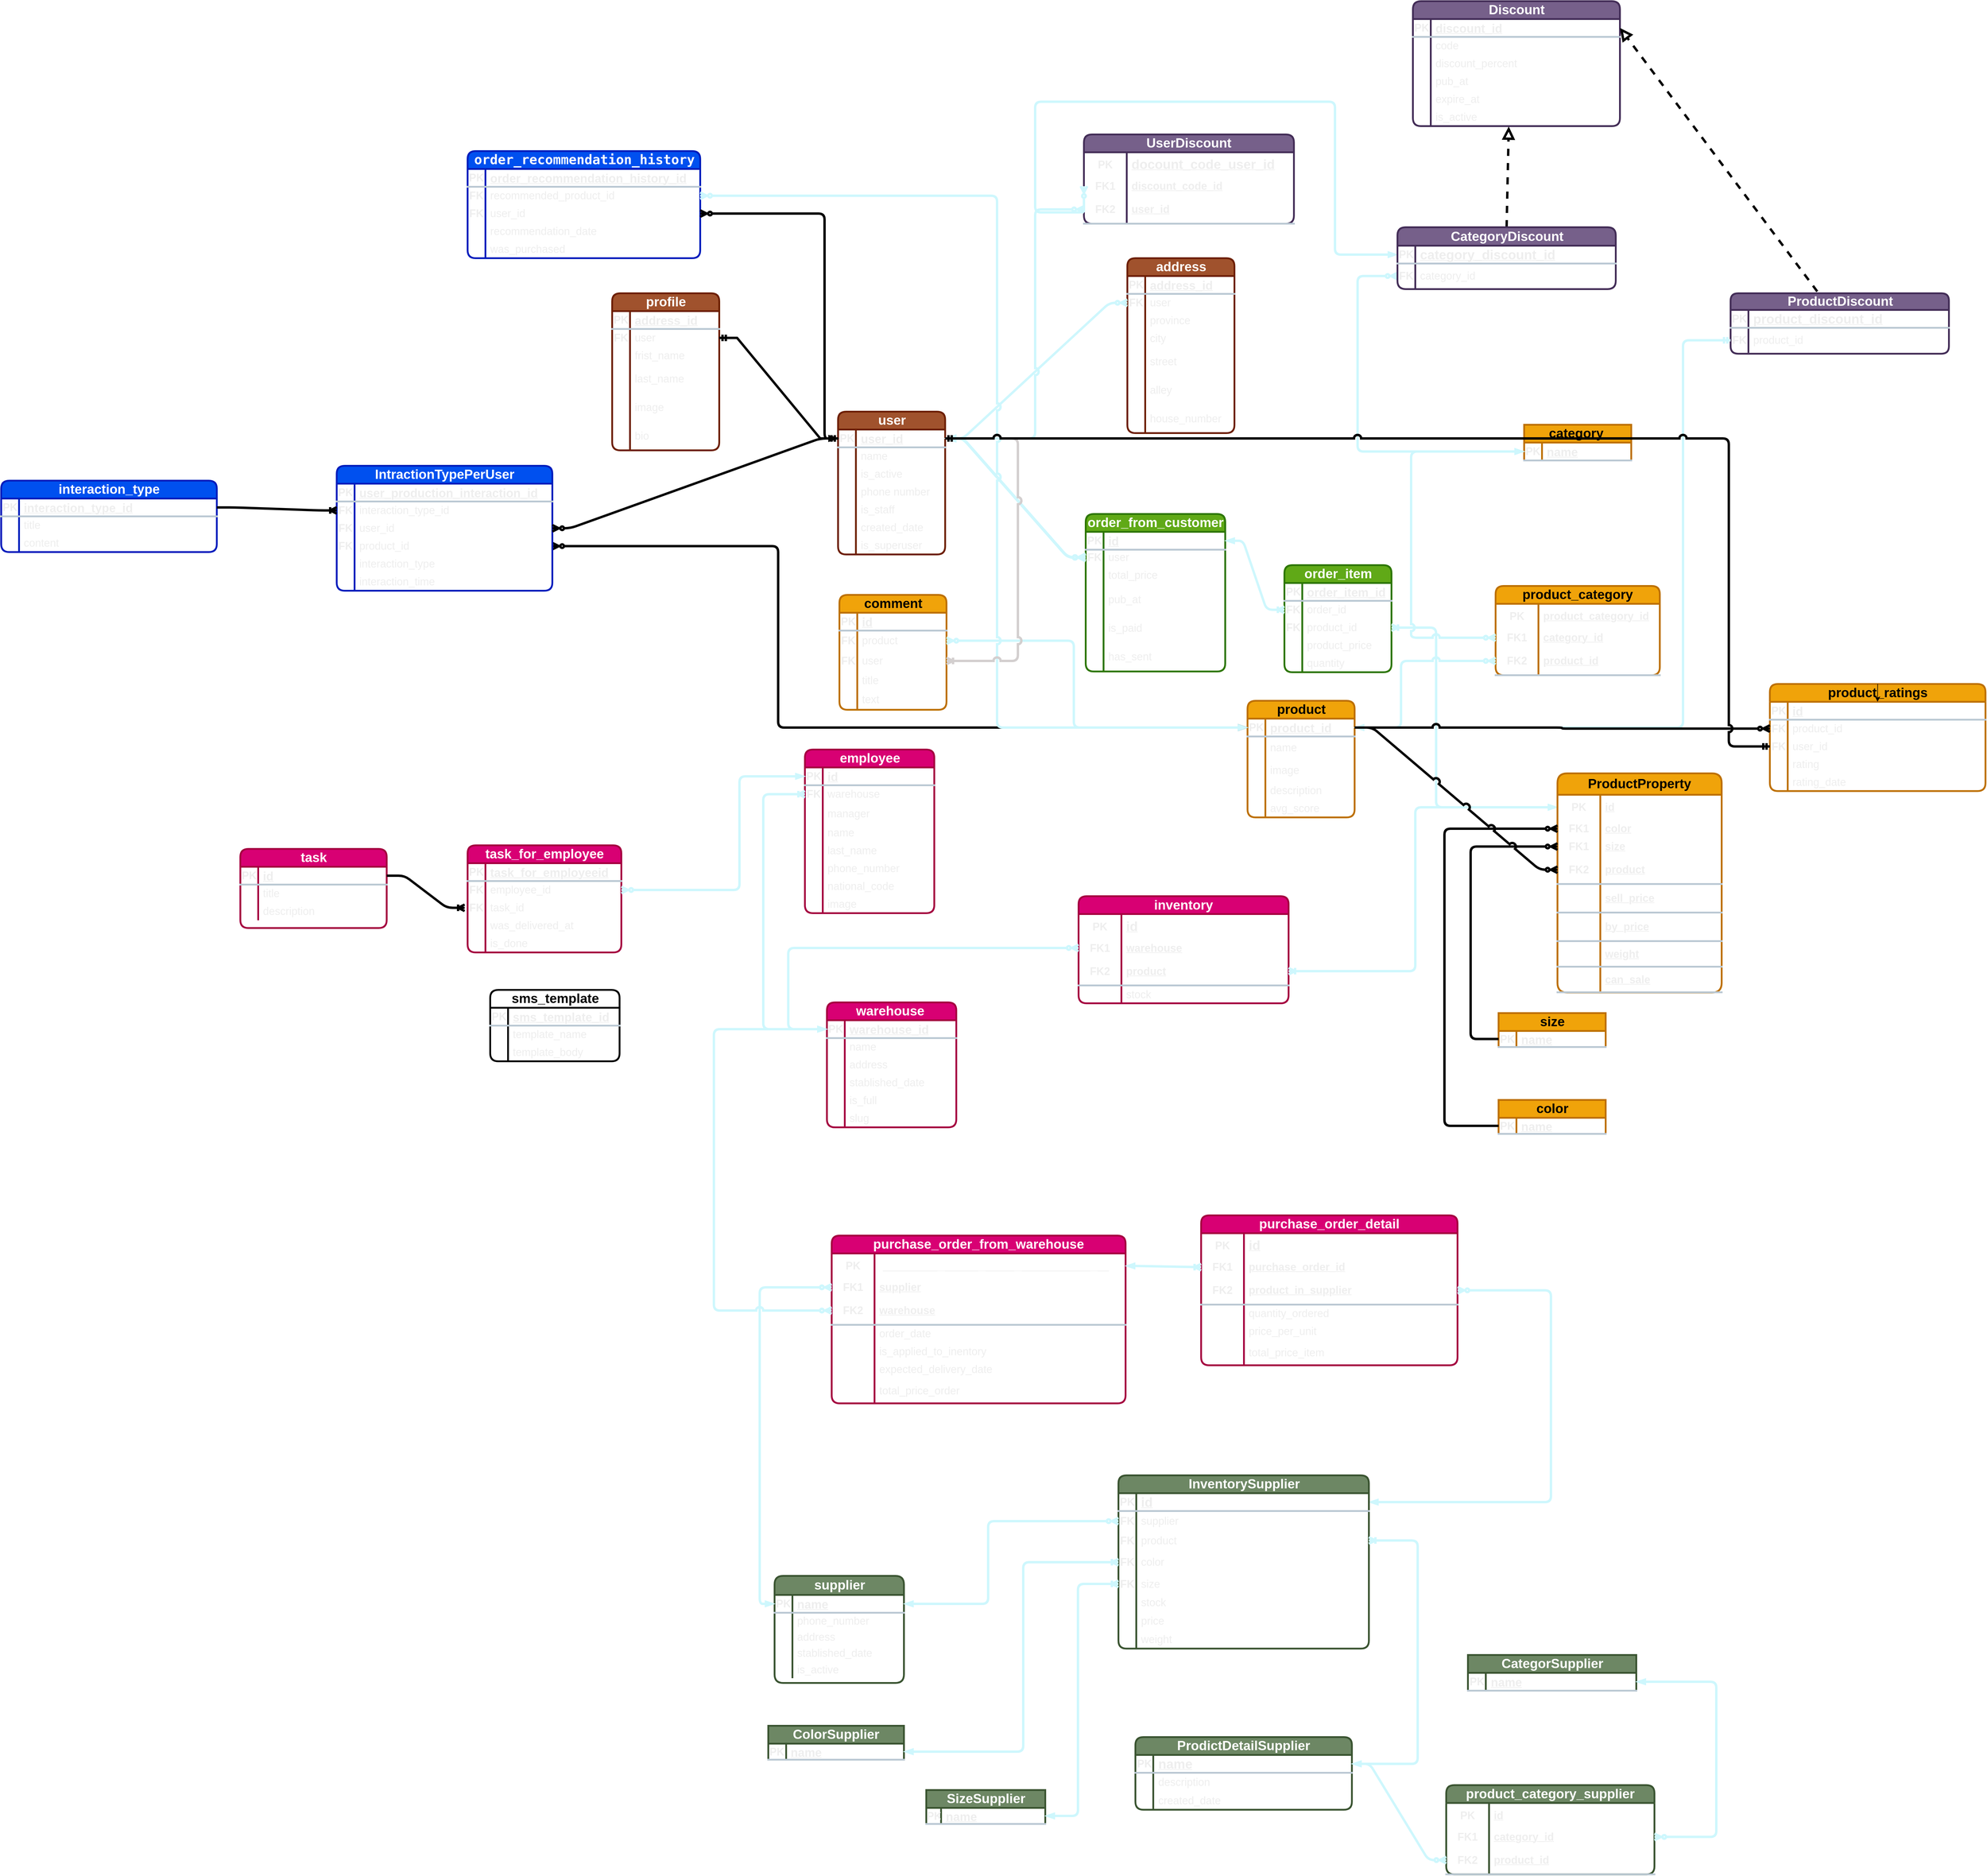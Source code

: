 <mxfile version="27.0.5">
  <diagram name="Page-1" id="4Z24rvekLbvO-htSr_Mv">
    <mxGraphModel dx="3933" dy="2998" grid="0" gridSize="12" guides="1" tooltips="1" connect="1" arrows="1" fold="1" page="1" pageScale="1" pageWidth="1666" pageHeight="1600" background="none" math="0" shadow="0">
      <root>
        <mxCell id="0" />
        <mxCell id="1" parent="0" />
        <mxCell id="P3lizmch7X2qcQgVXmL5-1" value="user" style="shape=table;startSize=30;container=1;collapsible=1;childLayout=tableLayout;fixedRows=1;rowLines=0;fontStyle=1;align=center;resizeLast=1;html=1;rounded=1;labelBackgroundColor=none;fillColor=#a0522d;strokeColor=#6D1F00;fontColor=#ffffff;fontSize=22;strokeWidth=3;" parent="1" vertex="1">
          <mxGeometry x="154.73" y="98" width="180" height="240" as="geometry" />
        </mxCell>
        <mxCell id="P3lizmch7X2qcQgVXmL5-2" value="" style="shape=tableRow;horizontal=0;startSize=0;swimlaneHead=0;swimlaneBody=0;fillColor=none;collapsible=0;dropTarget=0;points=[[0,0.5],[1,0.5]];portConstraint=eastwest;top=0;left=0;right=0;bottom=1;rounded=1;labelBackgroundColor=none;strokeColor=#BAC8D3;fontColor=#EEEEEE;strokeWidth=3;" parent="P3lizmch7X2qcQgVXmL5-1" vertex="1">
          <mxGeometry y="30" width="180" height="30" as="geometry" />
        </mxCell>
        <mxCell id="P3lizmch7X2qcQgVXmL5-3" value="&lt;font style=&quot;font-size: 18px;&quot;&gt;PK&lt;/font&gt;" style="shape=partialRectangle;connectable=0;fillColor=none;top=0;left=0;bottom=0;right=0;fontStyle=1;overflow=hidden;whiteSpace=wrap;html=1;rounded=1;labelBackgroundColor=none;strokeColor=#BAC8D3;fontColor=#EEEEEE;strokeWidth=3;" parent="P3lizmch7X2qcQgVXmL5-2" vertex="1">
          <mxGeometry width="30" height="30" as="geometry">
            <mxRectangle width="30" height="30" as="alternateBounds" />
          </mxGeometry>
        </mxCell>
        <mxCell id="P3lizmch7X2qcQgVXmL5-4" value="&lt;font style=&quot;font-size: 20px;&quot;&gt;user_id&lt;/font&gt;" style="shape=partialRectangle;connectable=0;fillColor=none;top=0;left=0;bottom=0;right=0;align=left;spacingLeft=6;fontStyle=5;overflow=hidden;whiteSpace=wrap;html=1;rounded=1;labelBackgroundColor=none;strokeColor=#BAC8D3;fontColor=#EEEEEE;strokeWidth=3;" parent="P3lizmch7X2qcQgVXmL5-2" vertex="1">
          <mxGeometry x="30" width="150" height="30" as="geometry">
            <mxRectangle width="150" height="30" as="alternateBounds" />
          </mxGeometry>
        </mxCell>
        <mxCell id="P3lizmch7X2qcQgVXmL5-5" value="" style="shape=tableRow;horizontal=0;startSize=0;swimlaneHead=0;swimlaneBody=0;fillColor=none;collapsible=0;dropTarget=0;points=[[0,0.5],[1,0.5]];portConstraint=eastwest;top=0;left=0;right=0;bottom=0;rounded=1;labelBackgroundColor=none;strokeColor=#BAC8D3;fontColor=#EEEEEE;strokeWidth=3;" parent="P3lizmch7X2qcQgVXmL5-1" vertex="1">
          <mxGeometry y="60" width="180" height="30" as="geometry" />
        </mxCell>
        <mxCell id="P3lizmch7X2qcQgVXmL5-6" value="" style="shape=partialRectangle;connectable=0;fillColor=none;top=0;left=0;bottom=0;right=0;editable=1;overflow=hidden;whiteSpace=wrap;html=1;rounded=1;labelBackgroundColor=none;strokeColor=#BAC8D3;fontColor=#EEEEEE;strokeWidth=3;" parent="P3lizmch7X2qcQgVXmL5-5" vertex="1">
          <mxGeometry width="30" height="30" as="geometry">
            <mxRectangle width="30" height="30" as="alternateBounds" />
          </mxGeometry>
        </mxCell>
        <mxCell id="P3lizmch7X2qcQgVXmL5-7" value="&lt;font style=&quot;font-size: 18px;&quot;&gt;name&lt;span style=&quot;white-space: pre;&quot;&gt;&#x9;&lt;/span&gt;&lt;/font&gt;" style="shape=partialRectangle;connectable=0;fillColor=none;top=0;left=0;bottom=0;right=0;align=left;spacingLeft=6;overflow=hidden;whiteSpace=wrap;html=1;rounded=1;labelBackgroundColor=none;strokeColor=#BAC8D3;fontColor=#EEEEEE;strokeWidth=3;" parent="P3lizmch7X2qcQgVXmL5-5" vertex="1">
          <mxGeometry x="30" width="150" height="30" as="geometry">
            <mxRectangle width="150" height="30" as="alternateBounds" />
          </mxGeometry>
        </mxCell>
        <mxCell id="P3lizmch7X2qcQgVXmL5-8" value="" style="shape=tableRow;horizontal=0;startSize=0;swimlaneHead=0;swimlaneBody=0;fillColor=none;collapsible=0;dropTarget=0;points=[[0,0.5],[1,0.5]];portConstraint=eastwest;top=0;left=0;right=0;bottom=0;rounded=1;labelBackgroundColor=none;strokeColor=#BAC8D3;fontColor=#EEEEEE;strokeWidth=3;" parent="P3lizmch7X2qcQgVXmL5-1" vertex="1">
          <mxGeometry y="90" width="180" height="30" as="geometry" />
        </mxCell>
        <mxCell id="P3lizmch7X2qcQgVXmL5-9" value="" style="shape=partialRectangle;connectable=0;fillColor=none;top=0;left=0;bottom=0;right=0;editable=1;overflow=hidden;whiteSpace=wrap;html=1;rounded=1;labelBackgroundColor=none;strokeColor=#BAC8D3;fontColor=#EEEEEE;strokeWidth=3;" parent="P3lizmch7X2qcQgVXmL5-8" vertex="1">
          <mxGeometry width="30" height="30" as="geometry">
            <mxRectangle width="30" height="30" as="alternateBounds" />
          </mxGeometry>
        </mxCell>
        <mxCell id="P3lizmch7X2qcQgVXmL5-10" value="&lt;span style=&quot;font-size: 18px;&quot;&gt;is_active&lt;/span&gt;" style="shape=partialRectangle;connectable=0;fillColor=none;top=0;left=0;bottom=0;right=0;align=left;spacingLeft=6;overflow=hidden;whiteSpace=wrap;html=1;rounded=1;labelBackgroundColor=none;strokeColor=#BAC8D3;fontColor=#EEEEEE;strokeWidth=3;" parent="P3lizmch7X2qcQgVXmL5-8" vertex="1">
          <mxGeometry x="30" width="150" height="30" as="geometry">
            <mxRectangle width="150" height="30" as="alternateBounds" />
          </mxGeometry>
        </mxCell>
        <mxCell id="P3lizmch7X2qcQgVXmL5-11" value="" style="shape=tableRow;horizontal=0;startSize=0;swimlaneHead=0;swimlaneBody=0;fillColor=none;collapsible=0;dropTarget=0;points=[[0,0.5],[1,0.5]];portConstraint=eastwest;top=0;left=0;right=0;bottom=0;rounded=1;labelBackgroundColor=none;strokeColor=#BAC8D3;fontColor=#EEEEEE;strokeWidth=3;" parent="P3lizmch7X2qcQgVXmL5-1" vertex="1">
          <mxGeometry y="120" width="180" height="30" as="geometry" />
        </mxCell>
        <mxCell id="P3lizmch7X2qcQgVXmL5-12" value="" style="shape=partialRectangle;connectable=0;fillColor=none;top=0;left=0;bottom=0;right=0;editable=1;overflow=hidden;whiteSpace=wrap;html=1;rounded=1;labelBackgroundColor=none;strokeColor=#BAC8D3;fontColor=#EEEEEE;strokeWidth=3;" parent="P3lizmch7X2qcQgVXmL5-11" vertex="1">
          <mxGeometry width="30" height="30" as="geometry">
            <mxRectangle width="30" height="30" as="alternateBounds" />
          </mxGeometry>
        </mxCell>
        <mxCell id="P3lizmch7X2qcQgVXmL5-13" value="&lt;font style=&quot;font-size: 18px;&quot;&gt;phone number&lt;/font&gt;" style="shape=partialRectangle;connectable=0;fillColor=none;top=0;left=0;bottom=0;right=0;align=left;spacingLeft=6;overflow=hidden;whiteSpace=wrap;html=1;rounded=1;labelBackgroundColor=none;strokeColor=#BAC8D3;fontColor=#EEEEEE;strokeWidth=3;" parent="P3lizmch7X2qcQgVXmL5-11" vertex="1">
          <mxGeometry x="30" width="150" height="30" as="geometry">
            <mxRectangle width="150" height="30" as="alternateBounds" />
          </mxGeometry>
        </mxCell>
        <mxCell id="VIXKr1gy_qZ3i_vSEEph-19" value="" style="shape=tableRow;horizontal=0;startSize=0;swimlaneHead=0;swimlaneBody=0;fillColor=none;collapsible=0;dropTarget=0;points=[[0,0.5],[1,0.5]];portConstraint=eastwest;top=0;left=0;right=0;bottom=0;rounded=1;labelBackgroundColor=none;strokeColor=#BAC8D3;fontColor=#EEEEEE;strokeWidth=3;" parent="P3lizmch7X2qcQgVXmL5-1" vertex="1">
          <mxGeometry y="150" width="180" height="30" as="geometry" />
        </mxCell>
        <mxCell id="VIXKr1gy_qZ3i_vSEEph-20" value="" style="shape=partialRectangle;connectable=0;fillColor=none;top=0;left=0;bottom=0;right=0;editable=1;overflow=hidden;whiteSpace=wrap;html=1;rounded=1;labelBackgroundColor=none;strokeColor=#BAC8D3;fontColor=#EEEEEE;strokeWidth=3;" parent="VIXKr1gy_qZ3i_vSEEph-19" vertex="1">
          <mxGeometry width="30" height="30" as="geometry">
            <mxRectangle width="30" height="30" as="alternateBounds" />
          </mxGeometry>
        </mxCell>
        <mxCell id="VIXKr1gy_qZ3i_vSEEph-21" value="&lt;span style=&quot;font-size: 18px;&quot;&gt;is_staff&lt;/span&gt;" style="shape=partialRectangle;connectable=0;fillColor=none;top=0;left=0;bottom=0;right=0;align=left;spacingLeft=6;overflow=hidden;whiteSpace=wrap;html=1;rounded=1;labelBackgroundColor=none;strokeColor=#BAC8D3;fontColor=#EEEEEE;strokeWidth=3;" parent="VIXKr1gy_qZ3i_vSEEph-19" vertex="1">
          <mxGeometry x="30" width="150" height="30" as="geometry">
            <mxRectangle width="150" height="30" as="alternateBounds" />
          </mxGeometry>
        </mxCell>
        <mxCell id="6XIkA-fbaJS4gc8ufVTY-65" value="" style="shape=tableRow;horizontal=0;startSize=0;swimlaneHead=0;swimlaneBody=0;fillColor=none;collapsible=0;dropTarget=0;points=[[0,0.5],[1,0.5]];portConstraint=eastwest;top=0;left=0;right=0;bottom=0;rounded=1;labelBackgroundColor=none;strokeColor=#BAC8D3;fontColor=#EEEEEE;strokeWidth=3;" parent="P3lizmch7X2qcQgVXmL5-1" vertex="1">
          <mxGeometry y="180" width="180" height="30" as="geometry" />
        </mxCell>
        <mxCell id="6XIkA-fbaJS4gc8ufVTY-66" value="" style="shape=partialRectangle;connectable=0;fillColor=none;top=0;left=0;bottom=0;right=0;editable=1;overflow=hidden;whiteSpace=wrap;html=1;rounded=1;labelBackgroundColor=none;strokeColor=#BAC8D3;fontColor=#EEEEEE;strokeWidth=3;" parent="6XIkA-fbaJS4gc8ufVTY-65" vertex="1">
          <mxGeometry width="30" height="30" as="geometry">
            <mxRectangle width="30" height="30" as="alternateBounds" />
          </mxGeometry>
        </mxCell>
        <mxCell id="6XIkA-fbaJS4gc8ufVTY-67" value="&lt;span style=&quot;font-size: 18px;&quot;&gt;created_date&lt;/span&gt;" style="shape=partialRectangle;connectable=0;fillColor=none;top=0;left=0;bottom=0;right=0;align=left;spacingLeft=6;overflow=hidden;whiteSpace=wrap;html=1;rounded=1;labelBackgroundColor=none;strokeColor=#BAC8D3;fontColor=#EEEEEE;strokeWidth=3;" parent="6XIkA-fbaJS4gc8ufVTY-65" vertex="1">
          <mxGeometry x="30" width="150" height="30" as="geometry">
            <mxRectangle width="150" height="30" as="alternateBounds" />
          </mxGeometry>
        </mxCell>
        <mxCell id="6XIkA-fbaJS4gc8ufVTY-68" value="" style="shape=tableRow;horizontal=0;startSize=0;swimlaneHead=0;swimlaneBody=0;fillColor=none;collapsible=0;dropTarget=0;points=[[0,0.5],[1,0.5]];portConstraint=eastwest;top=0;left=0;right=0;bottom=0;rounded=1;labelBackgroundColor=none;strokeColor=#BAC8D3;fontColor=#EEEEEE;strokeWidth=3;" parent="P3lizmch7X2qcQgVXmL5-1" vertex="1">
          <mxGeometry y="210" width="180" height="30" as="geometry" />
        </mxCell>
        <mxCell id="6XIkA-fbaJS4gc8ufVTY-69" value="" style="shape=partialRectangle;connectable=0;fillColor=none;top=0;left=0;bottom=0;right=0;editable=1;overflow=hidden;whiteSpace=wrap;html=1;rounded=1;labelBackgroundColor=none;strokeColor=#BAC8D3;fontColor=#EEEEEE;strokeWidth=3;" parent="6XIkA-fbaJS4gc8ufVTY-68" vertex="1">
          <mxGeometry width="30" height="30" as="geometry">
            <mxRectangle width="30" height="30" as="alternateBounds" />
          </mxGeometry>
        </mxCell>
        <mxCell id="6XIkA-fbaJS4gc8ufVTY-70" value="&lt;span style=&quot;font-size: 18px;&quot;&gt;is_superuser&lt;/span&gt;" style="shape=partialRectangle;connectable=0;fillColor=none;top=0;left=0;bottom=0;right=0;align=left;spacingLeft=6;overflow=hidden;whiteSpace=wrap;html=1;rounded=1;labelBackgroundColor=none;strokeColor=#BAC8D3;fontColor=#EEEEEE;strokeWidth=3;" parent="6XIkA-fbaJS4gc8ufVTY-68" vertex="1">
          <mxGeometry x="30" width="150" height="30" as="geometry">
            <mxRectangle width="150" height="30" as="alternateBounds" />
          </mxGeometry>
        </mxCell>
        <mxCell id="mdEFhh_zMzwB2E_3hUG9-27" value="address" style="shape=table;startSize=30;container=1;collapsible=1;childLayout=tableLayout;fixedRows=1;rowLines=0;fontStyle=1;align=center;resizeLast=1;html=1;rounded=1;labelBackgroundColor=none;fillColor=#a0522d;strokeColor=#6D1F00;fontColor=#ffffff;fontSize=22;strokeWidth=3;" parent="1" vertex="1">
          <mxGeometry x="641" y="-160" width="180" height="294" as="geometry" />
        </mxCell>
        <mxCell id="mdEFhh_zMzwB2E_3hUG9-28" value="" style="shape=tableRow;horizontal=0;startSize=0;swimlaneHead=0;swimlaneBody=0;fillColor=none;collapsible=0;dropTarget=0;points=[[0,0.5],[1,0.5]];portConstraint=eastwest;top=0;left=0;right=0;bottom=1;rounded=1;labelBackgroundColor=none;strokeColor=#BAC8D3;fontColor=#EEEEEE;strokeWidth=3;" parent="mdEFhh_zMzwB2E_3hUG9-27" vertex="1">
          <mxGeometry y="30" width="180" height="30" as="geometry" />
        </mxCell>
        <mxCell id="mdEFhh_zMzwB2E_3hUG9-29" value="&lt;font style=&quot;font-size: 18px;&quot;&gt;PK&lt;/font&gt;" style="shape=partialRectangle;connectable=0;fillColor=none;top=0;left=0;bottom=0;right=0;fontStyle=1;overflow=hidden;whiteSpace=wrap;html=1;rounded=1;labelBackgroundColor=none;strokeColor=#BAC8D3;fontColor=#EEEEEE;strokeWidth=3;" parent="mdEFhh_zMzwB2E_3hUG9-28" vertex="1">
          <mxGeometry width="30" height="30" as="geometry">
            <mxRectangle width="30" height="30" as="alternateBounds" />
          </mxGeometry>
        </mxCell>
        <mxCell id="mdEFhh_zMzwB2E_3hUG9-30" value="&lt;font style=&quot;font-size: 20px;&quot;&gt;address_id&lt;/font&gt;" style="shape=partialRectangle;connectable=0;fillColor=none;top=0;left=0;bottom=0;right=0;align=left;spacingLeft=6;fontStyle=5;overflow=hidden;whiteSpace=wrap;html=1;rounded=1;labelBackgroundColor=none;strokeColor=#BAC8D3;fontColor=#EEEEEE;strokeWidth=3;" parent="mdEFhh_zMzwB2E_3hUG9-28" vertex="1">
          <mxGeometry x="30" width="150" height="30" as="geometry">
            <mxRectangle width="150" height="30" as="alternateBounds" />
          </mxGeometry>
        </mxCell>
        <mxCell id="mdEFhh_zMzwB2E_3hUG9-31" value="" style="shape=tableRow;horizontal=0;startSize=0;swimlaneHead=0;swimlaneBody=0;fillColor=none;collapsible=0;dropTarget=0;points=[[0,0.5],[1,0.5]];portConstraint=eastwest;top=0;left=0;right=0;bottom=0;rounded=1;labelBackgroundColor=none;strokeColor=#BAC8D3;fontColor=#EEEEEE;strokeWidth=3;" parent="mdEFhh_zMzwB2E_3hUG9-27" vertex="1">
          <mxGeometry y="60" width="180" height="30" as="geometry" />
        </mxCell>
        <mxCell id="mdEFhh_zMzwB2E_3hUG9-32" value="&lt;font size=&quot;1&quot; style=&quot;&quot;&gt;&lt;b style=&quot;font-size: 18px;&quot;&gt;FK&lt;/b&gt;&lt;/font&gt;" style="shape=partialRectangle;connectable=0;fillColor=none;top=0;left=0;bottom=0;right=0;editable=1;overflow=hidden;whiteSpace=wrap;html=1;rounded=1;labelBackgroundColor=none;strokeColor=#BAC8D3;fontColor=#EEEEEE;strokeWidth=3;" parent="mdEFhh_zMzwB2E_3hUG9-31" vertex="1">
          <mxGeometry width="30" height="30" as="geometry">
            <mxRectangle width="30" height="30" as="alternateBounds" />
          </mxGeometry>
        </mxCell>
        <mxCell id="mdEFhh_zMzwB2E_3hUG9-33" value="&lt;font style=&quot;font-size: 18px;&quot;&gt;user&lt;/font&gt;" style="shape=partialRectangle;connectable=0;fillColor=none;top=0;left=0;bottom=0;right=0;align=left;spacingLeft=6;overflow=hidden;whiteSpace=wrap;html=1;rounded=1;labelBackgroundColor=none;strokeColor=#BAC8D3;fontColor=#EEEEEE;strokeWidth=3;" parent="mdEFhh_zMzwB2E_3hUG9-31" vertex="1">
          <mxGeometry x="30" width="150" height="30" as="geometry">
            <mxRectangle width="150" height="30" as="alternateBounds" />
          </mxGeometry>
        </mxCell>
        <mxCell id="mdEFhh_zMzwB2E_3hUG9-34" value="" style="shape=tableRow;horizontal=0;startSize=0;swimlaneHead=0;swimlaneBody=0;fillColor=none;collapsible=0;dropTarget=0;points=[[0,0.5],[1,0.5]];portConstraint=eastwest;top=0;left=0;right=0;bottom=0;rounded=1;labelBackgroundColor=none;strokeColor=#BAC8D3;fontColor=#EEEEEE;strokeWidth=3;" parent="mdEFhh_zMzwB2E_3hUG9-27" vertex="1">
          <mxGeometry y="90" width="180" height="30" as="geometry" />
        </mxCell>
        <mxCell id="mdEFhh_zMzwB2E_3hUG9-35" value="" style="shape=partialRectangle;connectable=0;fillColor=none;top=0;left=0;bottom=0;right=0;editable=1;overflow=hidden;whiteSpace=wrap;html=1;rounded=1;labelBackgroundColor=none;strokeColor=#BAC8D3;fontColor=#EEEEEE;strokeWidth=3;" parent="mdEFhh_zMzwB2E_3hUG9-34" vertex="1">
          <mxGeometry width="30" height="30" as="geometry">
            <mxRectangle width="30" height="30" as="alternateBounds" />
          </mxGeometry>
        </mxCell>
        <mxCell id="mdEFhh_zMzwB2E_3hUG9-36" value="&lt;span style=&quot;font-size: 18px;&quot;&gt;province&lt;/span&gt;" style="shape=partialRectangle;connectable=0;fillColor=none;top=0;left=0;bottom=0;right=0;align=left;spacingLeft=6;overflow=hidden;whiteSpace=wrap;html=1;rounded=1;labelBackgroundColor=none;strokeColor=#BAC8D3;fontColor=#EEEEEE;strokeWidth=3;" parent="mdEFhh_zMzwB2E_3hUG9-34" vertex="1">
          <mxGeometry x="30" width="150" height="30" as="geometry">
            <mxRectangle width="150" height="30" as="alternateBounds" />
          </mxGeometry>
        </mxCell>
        <mxCell id="6XIkA-fbaJS4gc8ufVTY-71" value="" style="shape=tableRow;horizontal=0;startSize=0;swimlaneHead=0;swimlaneBody=0;fillColor=none;collapsible=0;dropTarget=0;points=[[0,0.5],[1,0.5]];portConstraint=eastwest;top=0;left=0;right=0;bottom=0;rounded=1;labelBackgroundColor=none;strokeColor=#BAC8D3;fontColor=#EEEEEE;strokeWidth=3;" parent="mdEFhh_zMzwB2E_3hUG9-27" vertex="1">
          <mxGeometry y="120" width="180" height="30" as="geometry" />
        </mxCell>
        <mxCell id="6XIkA-fbaJS4gc8ufVTY-72" value="" style="shape=partialRectangle;connectable=0;fillColor=none;top=0;left=0;bottom=0;right=0;editable=1;overflow=hidden;whiteSpace=wrap;html=1;rounded=1;labelBackgroundColor=none;strokeColor=#BAC8D3;fontColor=#EEEEEE;strokeWidth=3;" parent="6XIkA-fbaJS4gc8ufVTY-71" vertex="1">
          <mxGeometry width="30" height="30" as="geometry">
            <mxRectangle width="30" height="30" as="alternateBounds" />
          </mxGeometry>
        </mxCell>
        <mxCell id="6XIkA-fbaJS4gc8ufVTY-73" value="&lt;span style=&quot;font-size: 18px;&quot;&gt;city&lt;/span&gt;" style="shape=partialRectangle;connectable=0;fillColor=none;top=0;left=0;bottom=0;right=0;align=left;spacingLeft=6;overflow=hidden;whiteSpace=wrap;html=1;rounded=1;labelBackgroundColor=none;strokeColor=#BAC8D3;fontColor=#EEEEEE;strokeWidth=3;" parent="6XIkA-fbaJS4gc8ufVTY-71" vertex="1">
          <mxGeometry x="30" width="150" height="30" as="geometry">
            <mxRectangle width="150" height="30" as="alternateBounds" />
          </mxGeometry>
        </mxCell>
        <mxCell id="mdEFhh_zMzwB2E_3hUG9-37" value="" style="shape=tableRow;horizontal=0;startSize=0;swimlaneHead=0;swimlaneBody=0;fillColor=none;collapsible=0;dropTarget=0;points=[[0,0.5],[1,0.5]];portConstraint=eastwest;top=0;left=0;right=0;bottom=0;rounded=1;labelBackgroundColor=none;strokeColor=#BAC8D3;fontColor=#EEEEEE;strokeWidth=3;" parent="mdEFhh_zMzwB2E_3hUG9-27" vertex="1">
          <mxGeometry y="150" width="180" height="48" as="geometry" />
        </mxCell>
        <mxCell id="mdEFhh_zMzwB2E_3hUG9-38" value="" style="shape=partialRectangle;connectable=0;fillColor=none;top=0;left=0;bottom=0;right=0;editable=1;overflow=hidden;whiteSpace=wrap;html=1;rounded=1;labelBackgroundColor=none;strokeColor=#BAC8D3;fontColor=#EEEEEE;strokeWidth=3;" parent="mdEFhh_zMzwB2E_3hUG9-37" vertex="1">
          <mxGeometry width="30" height="48" as="geometry">
            <mxRectangle width="30" height="48" as="alternateBounds" />
          </mxGeometry>
        </mxCell>
        <mxCell id="mdEFhh_zMzwB2E_3hUG9-39" value="&lt;span style=&quot;font-size: 18px;&quot;&gt;street&lt;/span&gt;" style="shape=partialRectangle;connectable=0;fillColor=none;top=0;left=0;bottom=0;right=0;align=left;spacingLeft=6;overflow=hidden;whiteSpace=wrap;html=1;rounded=1;labelBackgroundColor=none;strokeColor=#BAC8D3;fontColor=#EEEEEE;strokeWidth=3;" parent="mdEFhh_zMzwB2E_3hUG9-37" vertex="1">
          <mxGeometry x="30" width="150" height="48" as="geometry">
            <mxRectangle width="150" height="48" as="alternateBounds" />
          </mxGeometry>
        </mxCell>
        <mxCell id="VIXKr1gy_qZ3i_vSEEph-1" value="" style="shape=tableRow;horizontal=0;startSize=0;swimlaneHead=0;swimlaneBody=0;fillColor=none;collapsible=0;dropTarget=0;points=[[0,0.5],[1,0.5]];portConstraint=eastwest;top=0;left=0;right=0;bottom=0;rounded=1;labelBackgroundColor=none;strokeColor=#BAC8D3;fontColor=#EEEEEE;strokeWidth=3;" parent="mdEFhh_zMzwB2E_3hUG9-27" vertex="1">
          <mxGeometry y="198" width="180" height="48" as="geometry" />
        </mxCell>
        <mxCell id="VIXKr1gy_qZ3i_vSEEph-2" value="" style="shape=partialRectangle;connectable=0;fillColor=none;top=0;left=0;bottom=0;right=0;editable=1;overflow=hidden;whiteSpace=wrap;html=1;rounded=1;labelBackgroundColor=none;strokeColor=#BAC8D3;fontColor=#EEEEEE;strokeWidth=3;" parent="VIXKr1gy_qZ3i_vSEEph-1" vertex="1">
          <mxGeometry width="30" height="48" as="geometry">
            <mxRectangle width="30" height="48" as="alternateBounds" />
          </mxGeometry>
        </mxCell>
        <mxCell id="VIXKr1gy_qZ3i_vSEEph-3" value="&lt;span style=&quot;font-size: 18px;&quot;&gt;alley&lt;/span&gt;" style="shape=partialRectangle;connectable=0;fillColor=none;top=0;left=0;bottom=0;right=0;align=left;spacingLeft=6;overflow=hidden;whiteSpace=wrap;html=1;rounded=1;labelBackgroundColor=none;strokeColor=#BAC8D3;fontColor=#EEEEEE;strokeWidth=3;" parent="VIXKr1gy_qZ3i_vSEEph-1" vertex="1">
          <mxGeometry x="30" width="150" height="48" as="geometry">
            <mxRectangle width="150" height="48" as="alternateBounds" />
          </mxGeometry>
        </mxCell>
        <mxCell id="VIXKr1gy_qZ3i_vSEEph-4" value="" style="shape=tableRow;horizontal=0;startSize=0;swimlaneHead=0;swimlaneBody=0;fillColor=none;collapsible=0;dropTarget=0;points=[[0,0.5],[1,0.5]];portConstraint=eastwest;top=0;left=0;right=0;bottom=0;rounded=1;labelBackgroundColor=none;strokeColor=#BAC8D3;fontColor=#EEEEEE;strokeWidth=3;" parent="mdEFhh_zMzwB2E_3hUG9-27" vertex="1">
          <mxGeometry y="246" width="180" height="48" as="geometry" />
        </mxCell>
        <mxCell id="VIXKr1gy_qZ3i_vSEEph-5" value="" style="shape=partialRectangle;connectable=0;fillColor=none;top=0;left=0;bottom=0;right=0;editable=1;overflow=hidden;whiteSpace=wrap;html=1;rounded=1;labelBackgroundColor=none;strokeColor=#BAC8D3;fontColor=#EEEEEE;strokeWidth=3;" parent="VIXKr1gy_qZ3i_vSEEph-4" vertex="1">
          <mxGeometry width="30" height="48" as="geometry">
            <mxRectangle width="30" height="48" as="alternateBounds" />
          </mxGeometry>
        </mxCell>
        <mxCell id="VIXKr1gy_qZ3i_vSEEph-6" value="&lt;span style=&quot;font-size: 18px;&quot;&gt;house_number&lt;/span&gt;" style="shape=partialRectangle;connectable=0;fillColor=none;top=0;left=0;bottom=0;right=0;align=left;spacingLeft=6;overflow=hidden;whiteSpace=wrap;html=1;rounded=1;labelBackgroundColor=none;strokeColor=#BAC8D3;fontColor=#EEEEEE;strokeWidth=3;" parent="VIXKr1gy_qZ3i_vSEEph-4" vertex="1">
          <mxGeometry x="30" width="150" height="48" as="geometry">
            <mxRectangle width="150" height="48" as="alternateBounds" />
          </mxGeometry>
        </mxCell>
        <mxCell id="mdEFhh_zMzwB2E_3hUG9-40" value="product" style="shape=table;startSize=30;container=1;collapsible=1;childLayout=tableLayout;fixedRows=1;rowLines=0;fontStyle=1;align=center;resizeLast=1;html=1;rounded=1;labelBackgroundColor=none;fillColor=#f0a30a;strokeColor=#BD7000;fontColor=#000000;fontSize=22;strokeWidth=3;" parent="1" vertex="1">
          <mxGeometry x="843" y="584" width="180" height="196" as="geometry" />
        </mxCell>
        <mxCell id="mdEFhh_zMzwB2E_3hUG9-41" value="" style="shape=tableRow;horizontal=0;startSize=0;swimlaneHead=0;swimlaneBody=0;fillColor=none;collapsible=0;dropTarget=0;points=[[0,0.5],[1,0.5]];portConstraint=eastwest;top=0;left=0;right=0;bottom=1;rounded=1;labelBackgroundColor=none;strokeColor=#BAC8D3;fontColor=#EEEEEE;strokeWidth=3;" parent="mdEFhh_zMzwB2E_3hUG9-40" vertex="1">
          <mxGeometry y="30" width="180" height="30" as="geometry" />
        </mxCell>
        <mxCell id="mdEFhh_zMzwB2E_3hUG9-42" value="&lt;font style=&quot;font-size: 18px;&quot;&gt;PK&lt;/font&gt;" style="shape=partialRectangle;connectable=0;fillColor=none;top=0;left=0;bottom=0;right=0;fontStyle=1;overflow=hidden;whiteSpace=wrap;html=1;rounded=1;labelBackgroundColor=none;strokeColor=#BAC8D3;fontColor=#EEEEEE;strokeWidth=3;" parent="mdEFhh_zMzwB2E_3hUG9-41" vertex="1">
          <mxGeometry width="30" height="30" as="geometry">
            <mxRectangle width="30" height="30" as="alternateBounds" />
          </mxGeometry>
        </mxCell>
        <mxCell id="mdEFhh_zMzwB2E_3hUG9-43" value="&lt;font style=&quot;font-size: 20px;&quot;&gt;product_id&lt;/font&gt;" style="shape=partialRectangle;connectable=0;fillColor=none;top=0;left=0;bottom=0;right=0;align=left;spacingLeft=6;fontStyle=5;overflow=hidden;whiteSpace=wrap;html=1;rounded=1;labelBackgroundColor=none;strokeColor=#BAC8D3;fontColor=#EEEEEE;strokeWidth=3;" parent="mdEFhh_zMzwB2E_3hUG9-41" vertex="1">
          <mxGeometry x="30" width="150" height="30" as="geometry">
            <mxRectangle width="150" height="30" as="alternateBounds" />
          </mxGeometry>
        </mxCell>
        <mxCell id="mdEFhh_zMzwB2E_3hUG9-44" value="" style="shape=tableRow;horizontal=0;startSize=0;swimlaneHead=0;swimlaneBody=0;fillColor=none;collapsible=0;dropTarget=0;points=[[0,0.5],[1,0.5]];portConstraint=eastwest;top=0;left=0;right=0;bottom=0;rounded=1;labelBackgroundColor=none;strokeColor=#BAC8D3;fontColor=#EEEEEE;strokeWidth=3;" parent="mdEFhh_zMzwB2E_3hUG9-40" vertex="1">
          <mxGeometry y="60" width="180" height="38" as="geometry" />
        </mxCell>
        <mxCell id="mdEFhh_zMzwB2E_3hUG9-45" value="" style="shape=partialRectangle;connectable=0;fillColor=none;top=0;left=0;bottom=0;right=0;editable=1;overflow=hidden;whiteSpace=wrap;html=1;rounded=1;labelBackgroundColor=none;strokeColor=#BAC8D3;fontColor=#EEEEEE;strokeWidth=3;" parent="mdEFhh_zMzwB2E_3hUG9-44" vertex="1">
          <mxGeometry width="30" height="38" as="geometry">
            <mxRectangle width="30" height="38" as="alternateBounds" />
          </mxGeometry>
        </mxCell>
        <mxCell id="mdEFhh_zMzwB2E_3hUG9-46" value="&lt;font style=&quot;font-size: 18px;&quot;&gt;name&lt;/font&gt;" style="shape=partialRectangle;connectable=0;fillColor=none;top=0;left=0;bottom=0;right=0;align=left;spacingLeft=6;overflow=hidden;whiteSpace=wrap;html=1;rounded=1;labelBackgroundColor=none;strokeColor=#BAC8D3;fontColor=#EEEEEE;strokeWidth=3;" parent="mdEFhh_zMzwB2E_3hUG9-44" vertex="1">
          <mxGeometry x="30" width="150" height="38" as="geometry">
            <mxRectangle width="150" height="38" as="alternateBounds" />
          </mxGeometry>
        </mxCell>
        <mxCell id="t-4yDPCbDi0g6IwAl_Ky-33" value="" style="shape=tableRow;horizontal=0;startSize=0;swimlaneHead=0;swimlaneBody=0;fillColor=none;collapsible=0;dropTarget=0;points=[[0,0.5],[1,0.5]];portConstraint=eastwest;top=0;left=0;right=0;bottom=0;rounded=1;labelBackgroundColor=none;strokeColor=#BAC8D3;fontColor=#EEEEEE;strokeWidth=3;" parent="mdEFhh_zMzwB2E_3hUG9-40" vertex="1">
          <mxGeometry y="98" width="180" height="38" as="geometry" />
        </mxCell>
        <mxCell id="t-4yDPCbDi0g6IwAl_Ky-34" value="" style="shape=partialRectangle;connectable=0;fillColor=none;top=0;left=0;bottom=0;right=0;editable=1;overflow=hidden;whiteSpace=wrap;html=1;rounded=1;labelBackgroundColor=none;strokeColor=#BAC8D3;fontColor=#EEEEEE;strokeWidth=3;" parent="t-4yDPCbDi0g6IwAl_Ky-33" vertex="1">
          <mxGeometry width="30" height="38" as="geometry">
            <mxRectangle width="30" height="38" as="alternateBounds" />
          </mxGeometry>
        </mxCell>
        <mxCell id="t-4yDPCbDi0g6IwAl_Ky-35" value="&lt;span style=&quot;font-size: 18px;&quot;&gt;image&lt;/span&gt;" style="shape=partialRectangle;connectable=0;fillColor=none;top=0;left=0;bottom=0;right=0;align=left;spacingLeft=6;overflow=hidden;whiteSpace=wrap;html=1;rounded=1;labelBackgroundColor=none;strokeColor=#BAC8D3;fontColor=#EEEEEE;strokeWidth=3;" parent="t-4yDPCbDi0g6IwAl_Ky-33" vertex="1">
          <mxGeometry x="30" width="150" height="38" as="geometry">
            <mxRectangle width="150" height="38" as="alternateBounds" />
          </mxGeometry>
        </mxCell>
        <mxCell id="mdEFhh_zMzwB2E_3hUG9-47" value="" style="shape=tableRow;horizontal=0;startSize=0;swimlaneHead=0;swimlaneBody=0;fillColor=none;collapsible=0;dropTarget=0;points=[[0,0.5],[1,0.5]];portConstraint=eastwest;top=0;left=0;right=0;bottom=0;rounded=1;labelBackgroundColor=none;strokeColor=#BAC8D3;fontColor=#EEEEEE;strokeWidth=3;" parent="mdEFhh_zMzwB2E_3hUG9-40" vertex="1">
          <mxGeometry y="136" width="180" height="30" as="geometry" />
        </mxCell>
        <mxCell id="mdEFhh_zMzwB2E_3hUG9-48" value="" style="shape=partialRectangle;connectable=0;fillColor=none;top=0;left=0;bottom=0;right=0;editable=1;overflow=hidden;whiteSpace=wrap;html=1;rounded=1;labelBackgroundColor=none;strokeColor=#BAC8D3;fontColor=#EEEEEE;strokeWidth=3;" parent="mdEFhh_zMzwB2E_3hUG9-47" vertex="1">
          <mxGeometry width="30" height="30" as="geometry">
            <mxRectangle width="30" height="30" as="alternateBounds" />
          </mxGeometry>
        </mxCell>
        <mxCell id="mdEFhh_zMzwB2E_3hUG9-49" value="&lt;font style=&quot;font-size: 18px;&quot;&gt;description&lt;/font&gt;" style="shape=partialRectangle;connectable=0;fillColor=none;top=0;left=0;bottom=0;right=0;align=left;spacingLeft=6;overflow=hidden;whiteSpace=wrap;html=1;rounded=1;labelBackgroundColor=none;strokeColor=#BAC8D3;fontColor=#EEEEEE;strokeWidth=3;" parent="mdEFhh_zMzwB2E_3hUG9-47" vertex="1">
          <mxGeometry x="30" width="150" height="30" as="geometry">
            <mxRectangle width="150" height="30" as="alternateBounds" />
          </mxGeometry>
        </mxCell>
        <mxCell id="mdEFhh_zMzwB2E_3hUG9-50" value="" style="shape=tableRow;horizontal=0;startSize=0;swimlaneHead=0;swimlaneBody=0;fillColor=none;collapsible=0;dropTarget=0;points=[[0,0.5],[1,0.5]];portConstraint=eastwest;top=0;left=0;right=0;bottom=0;rounded=1;labelBackgroundColor=none;strokeColor=#BAC8D3;fontColor=#EEEEEE;strokeWidth=3;" parent="mdEFhh_zMzwB2E_3hUG9-40" vertex="1">
          <mxGeometry y="166" width="180" height="30" as="geometry" />
        </mxCell>
        <mxCell id="mdEFhh_zMzwB2E_3hUG9-51" value="" style="shape=partialRectangle;connectable=0;fillColor=none;top=0;left=0;bottom=0;right=0;editable=1;overflow=hidden;whiteSpace=wrap;html=1;rounded=1;labelBackgroundColor=none;strokeColor=#BAC8D3;fontColor=#EEEEEE;strokeWidth=3;" parent="mdEFhh_zMzwB2E_3hUG9-50" vertex="1">
          <mxGeometry width="30" height="30" as="geometry">
            <mxRectangle width="30" height="30" as="alternateBounds" />
          </mxGeometry>
        </mxCell>
        <mxCell id="mdEFhh_zMzwB2E_3hUG9-52" value="&lt;span style=&quot;font-size: 18px;&quot;&gt;avg_score&lt;/span&gt;" style="shape=partialRectangle;connectable=0;fillColor=none;top=0;left=0;bottom=0;right=0;align=left;spacingLeft=6;overflow=hidden;whiteSpace=wrap;html=1;rounded=1;labelBackgroundColor=none;strokeColor=#BAC8D3;fontColor=#EEEEEE;strokeWidth=3;" parent="mdEFhh_zMzwB2E_3hUG9-50" vertex="1">
          <mxGeometry x="30" width="150" height="30" as="geometry">
            <mxRectangle width="150" height="30" as="alternateBounds" />
          </mxGeometry>
        </mxCell>
        <mxCell id="mdEFhh_zMzwB2E_3hUG9-53" value="order_item" style="shape=table;startSize=30;container=1;collapsible=1;childLayout=tableLayout;fixedRows=1;rowLines=0;fontStyle=1;align=center;resizeLast=1;html=1;rounded=1;labelBackgroundColor=none;fillColor=#60a917;strokeColor=#2D7600;fontColor=#ffffff;fontSize=22;strokeWidth=3;" parent="1" vertex="1">
          <mxGeometry x="905" y="356" width="180" height="180" as="geometry" />
        </mxCell>
        <mxCell id="mdEFhh_zMzwB2E_3hUG9-54" value="" style="shape=tableRow;horizontal=0;startSize=0;swimlaneHead=0;swimlaneBody=0;fillColor=none;collapsible=0;dropTarget=0;points=[[0,0.5],[1,0.5]];portConstraint=eastwest;top=0;left=0;right=0;bottom=1;rounded=1;labelBackgroundColor=none;strokeColor=#BAC8D3;fontColor=#EEEEEE;strokeWidth=3;" parent="mdEFhh_zMzwB2E_3hUG9-53" vertex="1">
          <mxGeometry y="30" width="180" height="30" as="geometry" />
        </mxCell>
        <mxCell id="mdEFhh_zMzwB2E_3hUG9-55" value="&lt;font style=&quot;font-size: 18px;&quot;&gt;PK&lt;/font&gt;" style="shape=partialRectangle;connectable=0;fillColor=none;top=0;left=0;bottom=0;right=0;fontStyle=1;overflow=hidden;whiteSpace=wrap;html=1;rounded=1;labelBackgroundColor=none;strokeColor=#BAC8D3;fontColor=#EEEEEE;strokeWidth=3;" parent="mdEFhh_zMzwB2E_3hUG9-54" vertex="1">
          <mxGeometry width="30" height="30" as="geometry">
            <mxRectangle width="30" height="30" as="alternateBounds" />
          </mxGeometry>
        </mxCell>
        <mxCell id="mdEFhh_zMzwB2E_3hUG9-56" value="&lt;font style=&quot;font-size: 20px;&quot;&gt;order_item_id&lt;/font&gt;" style="shape=partialRectangle;connectable=0;fillColor=none;top=0;left=0;bottom=0;right=0;align=left;spacingLeft=6;fontStyle=5;overflow=hidden;whiteSpace=wrap;html=1;rounded=1;labelBackgroundColor=none;strokeColor=#BAC8D3;fontColor=#EEEEEE;strokeWidth=3;" parent="mdEFhh_zMzwB2E_3hUG9-54" vertex="1">
          <mxGeometry x="30" width="150" height="30" as="geometry">
            <mxRectangle width="150" height="30" as="alternateBounds" />
          </mxGeometry>
        </mxCell>
        <mxCell id="mdEFhh_zMzwB2E_3hUG9-57" value="" style="shape=tableRow;horizontal=0;startSize=0;swimlaneHead=0;swimlaneBody=0;fillColor=none;collapsible=0;dropTarget=0;points=[[0,0.5],[1,0.5]];portConstraint=eastwest;top=0;left=0;right=0;bottom=0;rounded=1;labelBackgroundColor=none;strokeColor=#BAC8D3;fontColor=#EEEEEE;strokeWidth=3;" parent="mdEFhh_zMzwB2E_3hUG9-53" vertex="1">
          <mxGeometry y="60" width="180" height="30" as="geometry" />
        </mxCell>
        <mxCell id="mdEFhh_zMzwB2E_3hUG9-58" value="&lt;b&gt;&lt;font style=&quot;font-size: 18px;&quot;&gt;FK&lt;/font&gt;&lt;/b&gt;" style="shape=partialRectangle;connectable=0;fillColor=none;top=0;left=0;bottom=0;right=0;editable=1;overflow=hidden;whiteSpace=wrap;html=1;rounded=1;labelBackgroundColor=none;strokeColor=#BAC8D3;fontColor=#EEEEEE;strokeWidth=3;" parent="mdEFhh_zMzwB2E_3hUG9-57" vertex="1">
          <mxGeometry width="30" height="30" as="geometry">
            <mxRectangle width="30" height="30" as="alternateBounds" />
          </mxGeometry>
        </mxCell>
        <mxCell id="mdEFhh_zMzwB2E_3hUG9-59" value="&lt;font style=&quot;font-size: 18px;&quot;&gt;order_id&lt;/font&gt;" style="shape=partialRectangle;connectable=0;fillColor=none;top=0;left=0;bottom=0;right=0;align=left;spacingLeft=6;overflow=hidden;whiteSpace=wrap;html=1;rounded=1;labelBackgroundColor=none;strokeColor=#BAC8D3;fontColor=#EEEEEE;strokeWidth=3;" parent="mdEFhh_zMzwB2E_3hUG9-57" vertex="1">
          <mxGeometry x="30" width="150" height="30" as="geometry">
            <mxRectangle width="150" height="30" as="alternateBounds" />
          </mxGeometry>
        </mxCell>
        <mxCell id="mdEFhh_zMzwB2E_3hUG9-60" value="" style="shape=tableRow;horizontal=0;startSize=0;swimlaneHead=0;swimlaneBody=0;fillColor=none;collapsible=0;dropTarget=0;points=[[0,0.5],[1,0.5]];portConstraint=eastwest;top=0;left=0;right=0;bottom=0;rounded=1;labelBackgroundColor=none;strokeColor=#BAC8D3;fontColor=#EEEEEE;strokeWidth=3;" parent="mdEFhh_zMzwB2E_3hUG9-53" vertex="1">
          <mxGeometry y="90" width="180" height="30" as="geometry" />
        </mxCell>
        <mxCell id="mdEFhh_zMzwB2E_3hUG9-61" value="&lt;b&gt;&lt;font style=&quot;font-size: 18px;&quot;&gt;FK&lt;/font&gt;&lt;/b&gt;" style="shape=partialRectangle;connectable=0;fillColor=none;top=0;left=0;bottom=0;right=0;editable=1;overflow=hidden;whiteSpace=wrap;html=1;rounded=1;labelBackgroundColor=none;strokeColor=#BAC8D3;fontColor=#EEEEEE;strokeWidth=3;" parent="mdEFhh_zMzwB2E_3hUG9-60" vertex="1">
          <mxGeometry width="30" height="30" as="geometry">
            <mxRectangle width="30" height="30" as="alternateBounds" />
          </mxGeometry>
        </mxCell>
        <mxCell id="mdEFhh_zMzwB2E_3hUG9-62" value="&lt;font style=&quot;font-size: 18px;&quot;&gt;product_id&lt;/font&gt;" style="shape=partialRectangle;connectable=0;fillColor=none;top=0;left=0;bottom=0;right=0;align=left;spacingLeft=6;overflow=hidden;whiteSpace=wrap;html=1;rounded=1;labelBackgroundColor=none;strokeColor=#BAC8D3;fontColor=#EEEEEE;strokeWidth=3;" parent="mdEFhh_zMzwB2E_3hUG9-60" vertex="1">
          <mxGeometry x="30" width="150" height="30" as="geometry">
            <mxRectangle width="150" height="30" as="alternateBounds" />
          </mxGeometry>
        </mxCell>
        <mxCell id="6XIkA-fbaJS4gc8ufVTY-77" value="" style="shape=tableRow;horizontal=0;startSize=0;swimlaneHead=0;swimlaneBody=0;fillColor=none;collapsible=0;dropTarget=0;points=[[0,0.5],[1,0.5]];portConstraint=eastwest;top=0;left=0;right=0;bottom=0;rounded=1;labelBackgroundColor=none;strokeColor=#BAC8D3;fontColor=#EEEEEE;strokeWidth=3;" parent="mdEFhh_zMzwB2E_3hUG9-53" vertex="1">
          <mxGeometry y="120" width="180" height="30" as="geometry" />
        </mxCell>
        <mxCell id="6XIkA-fbaJS4gc8ufVTY-78" value="" style="shape=partialRectangle;connectable=0;fillColor=none;top=0;left=0;bottom=0;right=0;editable=1;overflow=hidden;whiteSpace=wrap;html=1;rounded=1;labelBackgroundColor=none;strokeColor=#BAC8D3;fontColor=#EEEEEE;strokeWidth=3;" parent="6XIkA-fbaJS4gc8ufVTY-77" vertex="1">
          <mxGeometry width="30" height="30" as="geometry">
            <mxRectangle width="30" height="30" as="alternateBounds" />
          </mxGeometry>
        </mxCell>
        <mxCell id="6XIkA-fbaJS4gc8ufVTY-79" value="&lt;font style=&quot;font-size: 18px;&quot;&gt;product_price&lt;/font&gt;" style="shape=partialRectangle;connectable=0;fillColor=none;top=0;left=0;bottom=0;right=0;align=left;spacingLeft=6;overflow=hidden;whiteSpace=wrap;html=1;rounded=1;labelBackgroundColor=none;strokeColor=#BAC8D3;fontColor=#EEEEEE;strokeWidth=3;" parent="6XIkA-fbaJS4gc8ufVTY-77" vertex="1">
          <mxGeometry x="30" width="150" height="30" as="geometry">
            <mxRectangle width="150" height="30" as="alternateBounds" />
          </mxGeometry>
        </mxCell>
        <mxCell id="mdEFhh_zMzwB2E_3hUG9-63" value="" style="shape=tableRow;horizontal=0;startSize=0;swimlaneHead=0;swimlaneBody=0;fillColor=none;collapsible=0;dropTarget=0;points=[[0,0.5],[1,0.5]];portConstraint=eastwest;top=0;left=0;right=0;bottom=0;rounded=1;labelBackgroundColor=none;strokeColor=#BAC8D3;fontColor=#EEEEEE;strokeWidth=3;" parent="mdEFhh_zMzwB2E_3hUG9-53" vertex="1">
          <mxGeometry y="150" width="180" height="30" as="geometry" />
        </mxCell>
        <mxCell id="mdEFhh_zMzwB2E_3hUG9-64" value="" style="shape=partialRectangle;connectable=0;fillColor=none;top=0;left=0;bottom=0;right=0;editable=1;overflow=hidden;whiteSpace=wrap;html=1;rounded=1;labelBackgroundColor=none;strokeColor=#BAC8D3;fontColor=#EEEEEE;strokeWidth=3;" parent="mdEFhh_zMzwB2E_3hUG9-63" vertex="1">
          <mxGeometry width="30" height="30" as="geometry">
            <mxRectangle width="30" height="30" as="alternateBounds" />
          </mxGeometry>
        </mxCell>
        <mxCell id="mdEFhh_zMzwB2E_3hUG9-65" value="&lt;font style=&quot;font-size: 18px;&quot;&gt;quantity&lt;/font&gt;" style="shape=partialRectangle;connectable=0;fillColor=none;top=0;left=0;bottom=0;right=0;align=left;spacingLeft=6;overflow=hidden;whiteSpace=wrap;html=1;rounded=1;labelBackgroundColor=none;strokeColor=#BAC8D3;fontColor=#EEEEEE;strokeWidth=3;" parent="mdEFhh_zMzwB2E_3hUG9-63" vertex="1">
          <mxGeometry x="30" width="150" height="30" as="geometry">
            <mxRectangle width="150" height="30" as="alternateBounds" />
          </mxGeometry>
        </mxCell>
        <mxCell id="mdEFhh_zMzwB2E_3hUG9-105" value="warehouse&amp;nbsp;" style="shape=table;startSize=30;container=1;collapsible=1;childLayout=tableLayout;fixedRows=1;rowLines=0;fontStyle=1;align=center;resizeLast=1;html=1;rounded=1;labelBackgroundColor=none;fillColor=#d80073;strokeColor=#A50040;fontColor=#ffffff;fontSize=22;strokeWidth=3;" parent="1" vertex="1">
          <mxGeometry x="136.0" y="1091" width="217.452" height="210" as="geometry" />
        </mxCell>
        <mxCell id="mdEFhh_zMzwB2E_3hUG9-106" value="" style="shape=tableRow;horizontal=0;startSize=0;swimlaneHead=0;swimlaneBody=0;fillColor=none;collapsible=0;dropTarget=0;points=[[0,0.5],[1,0.5]];portConstraint=eastwest;top=0;left=0;right=0;bottom=1;rounded=1;labelBackgroundColor=none;strokeColor=#BAC8D3;fontColor=#EEEEEE;strokeWidth=3;" parent="mdEFhh_zMzwB2E_3hUG9-105" vertex="1">
          <mxGeometry y="30" width="217.452" height="30" as="geometry" />
        </mxCell>
        <mxCell id="mdEFhh_zMzwB2E_3hUG9-107" value="&lt;font style=&quot;font-size: 18px;&quot;&gt;PK&lt;/font&gt;" style="shape=partialRectangle;connectable=0;fillColor=none;top=0;left=0;bottom=0;right=0;fontStyle=1;overflow=hidden;whiteSpace=wrap;html=1;rounded=1;labelBackgroundColor=none;strokeColor=#BAC8D3;fontColor=#EEEEEE;strokeWidth=3;" parent="mdEFhh_zMzwB2E_3hUG9-106" vertex="1">
          <mxGeometry width="30" height="30" as="geometry">
            <mxRectangle width="30" height="30" as="alternateBounds" />
          </mxGeometry>
        </mxCell>
        <mxCell id="mdEFhh_zMzwB2E_3hUG9-108" value="&lt;span style=&quot;font-size: 20px;&quot;&gt;warehouse_id&lt;/span&gt;" style="shape=partialRectangle;connectable=0;fillColor=none;top=0;left=0;bottom=0;right=0;align=left;spacingLeft=6;fontStyle=5;overflow=hidden;whiteSpace=wrap;html=1;rounded=1;labelBackgroundColor=none;strokeColor=#BAC8D3;fontColor=#EEEEEE;strokeWidth=3;" parent="mdEFhh_zMzwB2E_3hUG9-106" vertex="1">
          <mxGeometry x="30" width="187.452" height="30" as="geometry">
            <mxRectangle width="187.452" height="30" as="alternateBounds" />
          </mxGeometry>
        </mxCell>
        <mxCell id="mdEFhh_zMzwB2E_3hUG9-109" value="" style="shape=tableRow;horizontal=0;startSize=0;swimlaneHead=0;swimlaneBody=0;fillColor=none;collapsible=0;dropTarget=0;points=[[0,0.5],[1,0.5]];portConstraint=eastwest;top=0;left=0;right=0;bottom=0;rounded=1;labelBackgroundColor=none;strokeColor=#BAC8D3;fontColor=#EEEEEE;strokeWidth=3;" parent="mdEFhh_zMzwB2E_3hUG9-105" vertex="1">
          <mxGeometry y="60" width="217.452" height="30" as="geometry" />
        </mxCell>
        <mxCell id="mdEFhh_zMzwB2E_3hUG9-110" value="" style="shape=partialRectangle;connectable=0;fillColor=none;top=0;left=0;bottom=0;right=0;editable=1;overflow=hidden;whiteSpace=wrap;html=1;rounded=1;labelBackgroundColor=none;strokeColor=#BAC8D3;fontColor=#EEEEEE;strokeWidth=3;" parent="mdEFhh_zMzwB2E_3hUG9-109" vertex="1">
          <mxGeometry width="30" height="30" as="geometry">
            <mxRectangle width="30" height="30" as="alternateBounds" />
          </mxGeometry>
        </mxCell>
        <mxCell id="mdEFhh_zMzwB2E_3hUG9-111" value="&lt;font style=&quot;font-size: 18px;&quot;&gt;name&lt;/font&gt;" style="shape=partialRectangle;connectable=0;fillColor=none;top=0;left=0;bottom=0;right=0;align=left;spacingLeft=6;overflow=hidden;whiteSpace=wrap;html=1;rounded=1;labelBackgroundColor=none;strokeColor=#BAC8D3;fontColor=#EEEEEE;strokeWidth=3;" parent="mdEFhh_zMzwB2E_3hUG9-109" vertex="1">
          <mxGeometry x="30" width="187.452" height="30" as="geometry">
            <mxRectangle width="187.452" height="30" as="alternateBounds" />
          </mxGeometry>
        </mxCell>
        <mxCell id="mdEFhh_zMzwB2E_3hUG9-112" value="" style="shape=tableRow;horizontal=0;startSize=0;swimlaneHead=0;swimlaneBody=0;fillColor=none;collapsible=0;dropTarget=0;points=[[0,0.5],[1,0.5]];portConstraint=eastwest;top=0;left=0;right=0;bottom=0;rounded=1;labelBackgroundColor=none;strokeColor=#BAC8D3;fontColor=#EEEEEE;strokeWidth=3;" parent="mdEFhh_zMzwB2E_3hUG9-105" vertex="1">
          <mxGeometry y="90" width="217.452" height="30" as="geometry" />
        </mxCell>
        <mxCell id="mdEFhh_zMzwB2E_3hUG9-113" value="" style="shape=partialRectangle;connectable=0;fillColor=none;top=0;left=0;bottom=0;right=0;editable=1;overflow=hidden;whiteSpace=wrap;html=1;rounded=1;labelBackgroundColor=none;strokeColor=#BAC8D3;fontColor=#EEEEEE;strokeWidth=3;" parent="mdEFhh_zMzwB2E_3hUG9-112" vertex="1">
          <mxGeometry width="30" height="30" as="geometry">
            <mxRectangle width="30" height="30" as="alternateBounds" />
          </mxGeometry>
        </mxCell>
        <mxCell id="mdEFhh_zMzwB2E_3hUG9-114" value="&lt;span style=&quot;font-size: 18px;&quot;&gt;address&lt;/span&gt;" style="shape=partialRectangle;connectable=0;fillColor=none;top=0;left=0;bottom=0;right=0;align=left;spacingLeft=6;overflow=hidden;whiteSpace=wrap;html=1;rounded=1;labelBackgroundColor=none;strokeColor=#BAC8D3;fontColor=#EEEEEE;strokeWidth=3;" parent="mdEFhh_zMzwB2E_3hUG9-112" vertex="1">
          <mxGeometry x="30" width="187.452" height="30" as="geometry">
            <mxRectangle width="187.452" height="30" as="alternateBounds" />
          </mxGeometry>
        </mxCell>
        <mxCell id="6XIkA-fbaJS4gc8ufVTY-19" value="" style="shape=tableRow;horizontal=0;startSize=0;swimlaneHead=0;swimlaneBody=0;fillColor=none;collapsible=0;dropTarget=0;points=[[0,0.5],[1,0.5]];portConstraint=eastwest;top=0;left=0;right=0;bottom=0;rounded=1;labelBackgroundColor=none;strokeColor=#BAC8D3;fontColor=#EEEEEE;strokeWidth=3;" parent="mdEFhh_zMzwB2E_3hUG9-105" vertex="1">
          <mxGeometry y="120" width="217.452" height="30" as="geometry" />
        </mxCell>
        <mxCell id="6XIkA-fbaJS4gc8ufVTY-20" value="" style="shape=partialRectangle;connectable=0;fillColor=none;top=0;left=0;bottom=0;right=0;editable=1;overflow=hidden;whiteSpace=wrap;html=1;rounded=1;labelBackgroundColor=none;strokeColor=#BAC8D3;fontColor=#EEEEEE;strokeWidth=3;" parent="6XIkA-fbaJS4gc8ufVTY-19" vertex="1">
          <mxGeometry width="30" height="30" as="geometry">
            <mxRectangle width="30" height="30" as="alternateBounds" />
          </mxGeometry>
        </mxCell>
        <mxCell id="6XIkA-fbaJS4gc8ufVTY-21" value="&lt;span style=&quot;font-size: 18px;&quot;&gt;stablished_date&lt;/span&gt;" style="shape=partialRectangle;connectable=0;fillColor=none;top=0;left=0;bottom=0;right=0;align=left;spacingLeft=6;overflow=hidden;whiteSpace=wrap;html=1;rounded=1;labelBackgroundColor=none;strokeColor=#BAC8D3;fontColor=#EEEEEE;strokeWidth=3;" parent="6XIkA-fbaJS4gc8ufVTY-19" vertex="1">
          <mxGeometry x="30" width="187.452" height="30" as="geometry">
            <mxRectangle width="187.452" height="30" as="alternateBounds" />
          </mxGeometry>
        </mxCell>
        <mxCell id="VIXKr1gy_qZ3i_vSEEph-22" value="" style="shape=tableRow;horizontal=0;startSize=0;swimlaneHead=0;swimlaneBody=0;fillColor=none;collapsible=0;dropTarget=0;points=[[0,0.5],[1,0.5]];portConstraint=eastwest;top=0;left=0;right=0;bottom=0;rounded=1;labelBackgroundColor=none;strokeColor=#BAC8D3;fontColor=#EEEEEE;strokeWidth=3;" parent="mdEFhh_zMzwB2E_3hUG9-105" vertex="1">
          <mxGeometry y="150" width="217.452" height="30" as="geometry" />
        </mxCell>
        <mxCell id="VIXKr1gy_qZ3i_vSEEph-23" value="" style="shape=partialRectangle;connectable=0;fillColor=none;top=0;left=0;bottom=0;right=0;editable=1;overflow=hidden;whiteSpace=wrap;html=1;rounded=1;labelBackgroundColor=none;strokeColor=#BAC8D3;fontColor=#EEEEEE;strokeWidth=3;" parent="VIXKr1gy_qZ3i_vSEEph-22" vertex="1">
          <mxGeometry width="30" height="30" as="geometry">
            <mxRectangle width="30" height="30" as="alternateBounds" />
          </mxGeometry>
        </mxCell>
        <mxCell id="VIXKr1gy_qZ3i_vSEEph-24" value="&lt;font style=&quot;font-size: 18px;&quot;&gt;is_full&lt;/font&gt;" style="shape=partialRectangle;connectable=0;fillColor=none;top=0;left=0;bottom=0;right=0;align=left;spacingLeft=6;overflow=hidden;whiteSpace=wrap;html=1;rounded=1;labelBackgroundColor=none;strokeColor=#BAC8D3;fontColor=#EEEEEE;strokeWidth=3;" parent="VIXKr1gy_qZ3i_vSEEph-22" vertex="1">
          <mxGeometry x="30" width="187.452" height="30" as="geometry">
            <mxRectangle width="187.452" height="30" as="alternateBounds" />
          </mxGeometry>
        </mxCell>
        <mxCell id="3SBPUy3eBLdBou99gzEL-1" value="" style="shape=tableRow;horizontal=0;startSize=0;swimlaneHead=0;swimlaneBody=0;fillColor=none;collapsible=0;dropTarget=0;points=[[0,0.5],[1,0.5]];portConstraint=eastwest;top=0;left=0;right=0;bottom=0;rounded=1;labelBackgroundColor=none;strokeColor=#BAC8D3;fontColor=#EEEEEE;strokeWidth=3;" parent="mdEFhh_zMzwB2E_3hUG9-105" vertex="1">
          <mxGeometry y="180" width="217.452" height="30" as="geometry" />
        </mxCell>
        <mxCell id="3SBPUy3eBLdBou99gzEL-2" value="" style="shape=partialRectangle;connectable=0;fillColor=none;top=0;left=0;bottom=0;right=0;editable=1;overflow=hidden;whiteSpace=wrap;html=1;rounded=1;labelBackgroundColor=none;strokeColor=#BAC8D3;fontColor=#EEEEEE;strokeWidth=3;" parent="3SBPUy3eBLdBou99gzEL-1" vertex="1">
          <mxGeometry width="30" height="30" as="geometry">
            <mxRectangle width="30" height="30" as="alternateBounds" />
          </mxGeometry>
        </mxCell>
        <mxCell id="3SBPUy3eBLdBou99gzEL-3" value="&lt;span style=&quot;font-size: 18px;&quot;&gt;slug&lt;/span&gt;" style="shape=partialRectangle;connectable=0;fillColor=none;top=0;left=0;bottom=0;right=0;align=left;spacingLeft=6;overflow=hidden;whiteSpace=wrap;html=1;rounded=1;labelBackgroundColor=none;strokeColor=#BAC8D3;fontColor=#EEEEEE;strokeWidth=3;" parent="3SBPUy3eBLdBou99gzEL-1" vertex="1">
          <mxGeometry x="30" width="187.452" height="30" as="geometry">
            <mxRectangle width="187.452" height="30" as="alternateBounds" />
          </mxGeometry>
        </mxCell>
        <mxCell id="mdEFhh_zMzwB2E_3hUG9-236" value="" style="edgeStyle=entityRelationEdgeStyle;fontSize=12;html=1;endArrow=ERzeroToMany;endFill=1;rounded=1;strokeColor=#cef7fd;fontColor=default;entryX=0;entryY=0.5;entryDx=0;entryDy=0;exitX=1;exitY=0.5;exitDx=0;exitDy=0;labelBackgroundColor=none;strokeWidth=4;curved=0;targetPerimeterSpacing=0;jumpStyle=arc;startArrow=blockThin;startFill=1;" parent="1" source="P3lizmch7X2qcQgVXmL5-2" target="mdEFhh_zMzwB2E_3hUG9-31" edge="1">
          <mxGeometry width="100" height="100" relative="1" as="geometry">
            <mxPoint x="396" y="160" as="sourcePoint" />
            <mxPoint x="496" y="60" as="targetPoint" />
          </mxGeometry>
        </mxCell>
        <mxCell id="mdEFhh_zMzwB2E_3hUG9-237" value="order_from_customer" style="shape=table;startSize=30;container=1;collapsible=1;childLayout=tableLayout;fixedRows=1;rowLines=0;fontStyle=1;align=center;resizeLast=1;html=1;rounded=1;labelBackgroundColor=none;fillColor=#60a917;strokeColor=#2D7600;fontColor=#ffffff;fontSize=22;strokeWidth=3;" parent="1" vertex="1">
          <mxGeometry x="571" y="270" width="234.5" height="264.7" as="geometry" />
        </mxCell>
        <mxCell id="mdEFhh_zMzwB2E_3hUG9-238" value="" style="shape=tableRow;horizontal=0;startSize=0;swimlaneHead=0;swimlaneBody=0;fillColor=none;collapsible=0;dropTarget=0;points=[[0,0.5],[1,0.5]];portConstraint=eastwest;top=0;left=0;right=0;bottom=1;rounded=1;labelBackgroundColor=none;strokeColor=#BAC8D3;fontColor=#EEEEEE;strokeWidth=3;" parent="mdEFhh_zMzwB2E_3hUG9-237" vertex="1">
          <mxGeometry y="30" width="234.5" height="30" as="geometry" />
        </mxCell>
        <mxCell id="mdEFhh_zMzwB2E_3hUG9-239" value="&lt;font style=&quot;font-size: 18px;&quot;&gt;PK&lt;/font&gt;" style="shape=partialRectangle;connectable=0;fillColor=none;top=0;left=0;bottom=0;right=0;fontStyle=1;overflow=hidden;whiteSpace=wrap;html=1;rounded=1;labelBackgroundColor=none;strokeColor=#BAC8D3;fontColor=#EEEEEE;strokeWidth=3;" parent="mdEFhh_zMzwB2E_3hUG9-238" vertex="1">
          <mxGeometry width="30" height="30" as="geometry">
            <mxRectangle width="30" height="30" as="alternateBounds" />
          </mxGeometry>
        </mxCell>
        <mxCell id="mdEFhh_zMzwB2E_3hUG9-240" value="&lt;font style=&quot;font-size: 20px;&quot;&gt;id&lt;/font&gt;" style="shape=partialRectangle;connectable=0;fillColor=none;top=0;left=0;bottom=0;right=0;align=left;spacingLeft=6;fontStyle=5;overflow=hidden;whiteSpace=wrap;html=1;rounded=1;labelBackgroundColor=none;strokeColor=#BAC8D3;fontColor=#EEEEEE;strokeWidth=3;" parent="mdEFhh_zMzwB2E_3hUG9-238" vertex="1">
          <mxGeometry x="30" width="204.5" height="30" as="geometry">
            <mxRectangle width="204.5" height="30" as="alternateBounds" />
          </mxGeometry>
        </mxCell>
        <mxCell id="mdEFhh_zMzwB2E_3hUG9-241" value="" style="shape=tableRow;horizontal=0;startSize=0;swimlaneHead=0;swimlaneBody=0;fillColor=none;collapsible=0;dropTarget=0;points=[[0,0.5],[1,0.5]];portConstraint=eastwest;top=0;left=0;right=0;bottom=0;rounded=1;labelBackgroundColor=none;strokeColor=#BAC8D3;fontColor=#EEEEEE;strokeWidth=3;" parent="mdEFhh_zMzwB2E_3hUG9-237" vertex="1">
          <mxGeometry y="60" width="234.5" height="26" as="geometry" />
        </mxCell>
        <mxCell id="mdEFhh_zMzwB2E_3hUG9-242" value="&lt;font size=&quot;1&quot; style=&quot;&quot;&gt;&lt;b style=&quot;font-size: 18px;&quot;&gt;FK&lt;/b&gt;&lt;/font&gt;" style="shape=partialRectangle;connectable=0;fillColor=none;top=0;left=0;bottom=0;right=0;editable=1;overflow=hidden;whiteSpace=wrap;html=1;rounded=1;labelBackgroundColor=none;strokeColor=#BAC8D3;fontColor=#EEEEEE;strokeWidth=3;" parent="mdEFhh_zMzwB2E_3hUG9-241" vertex="1">
          <mxGeometry width="30" height="26" as="geometry">
            <mxRectangle width="30" height="26" as="alternateBounds" />
          </mxGeometry>
        </mxCell>
        <mxCell id="mdEFhh_zMzwB2E_3hUG9-243" value="&lt;font style=&quot;font-size: 18px;&quot;&gt;user&lt;/font&gt;" style="shape=partialRectangle;connectable=0;fillColor=none;top=0;left=0;bottom=0;right=0;align=left;spacingLeft=6;overflow=hidden;whiteSpace=wrap;html=1;rounded=1;labelBackgroundColor=none;strokeColor=#BAC8D3;fontColor=#EEEEEE;strokeWidth=3;" parent="mdEFhh_zMzwB2E_3hUG9-241" vertex="1">
          <mxGeometry x="30" width="204.5" height="26" as="geometry">
            <mxRectangle width="204.5" height="26" as="alternateBounds" />
          </mxGeometry>
        </mxCell>
        <mxCell id="mdEFhh_zMzwB2E_3hUG9-244" value="" style="shape=tableRow;horizontal=0;startSize=0;swimlaneHead=0;swimlaneBody=0;fillColor=none;collapsible=0;dropTarget=0;points=[[0,0.5],[1,0.5]];portConstraint=eastwest;top=0;left=0;right=0;bottom=0;rounded=1;labelBackgroundColor=none;strokeColor=#BAC8D3;fontColor=#EEEEEE;strokeWidth=3;" parent="mdEFhh_zMzwB2E_3hUG9-237" vertex="1">
          <mxGeometry y="86" width="234.5" height="34" as="geometry" />
        </mxCell>
        <mxCell id="mdEFhh_zMzwB2E_3hUG9-245" value="" style="shape=partialRectangle;connectable=0;fillColor=none;top=0;left=0;bottom=0;right=0;editable=1;overflow=hidden;whiteSpace=wrap;html=1;rounded=1;labelBackgroundColor=none;strokeColor=#BAC8D3;fontColor=#EEEEEE;strokeWidth=3;" parent="mdEFhh_zMzwB2E_3hUG9-244" vertex="1">
          <mxGeometry width="30" height="34" as="geometry">
            <mxRectangle width="30" height="34" as="alternateBounds" />
          </mxGeometry>
        </mxCell>
        <mxCell id="mdEFhh_zMzwB2E_3hUG9-246" value="&lt;font style=&quot;font-size: 18px;&quot;&gt;total_price&lt;/font&gt;" style="shape=partialRectangle;connectable=0;fillColor=none;top=0;left=0;bottom=0;right=0;align=left;spacingLeft=6;overflow=hidden;whiteSpace=wrap;html=1;rounded=1;labelBackgroundColor=none;strokeColor=#BAC8D3;fontColor=#EEEEEE;strokeWidth=3;" parent="mdEFhh_zMzwB2E_3hUG9-244" vertex="1">
          <mxGeometry x="30" width="204.5" height="34" as="geometry">
            <mxRectangle width="204.5" height="34" as="alternateBounds" />
          </mxGeometry>
        </mxCell>
        <mxCell id="HzfhnZ8FizKEmdQFD1I2-1" value="" style="shape=tableRow;horizontal=0;startSize=0;swimlaneHead=0;swimlaneBody=0;fillColor=none;collapsible=0;dropTarget=0;points=[[0,0.5],[1,0.5]];portConstraint=eastwest;top=0;left=0;right=0;bottom=0;rounded=1;labelBackgroundColor=none;strokeColor=#BAC8D3;fontColor=#EEEEEE;strokeWidth=3;" parent="mdEFhh_zMzwB2E_3hUG9-237" vertex="1">
          <mxGeometry y="120" width="234.5" height="48" as="geometry" />
        </mxCell>
        <mxCell id="HzfhnZ8FizKEmdQFD1I2-2" value="" style="shape=partialRectangle;connectable=0;fillColor=none;top=0;left=0;bottom=0;right=0;editable=1;overflow=hidden;whiteSpace=wrap;html=1;rounded=1;labelBackgroundColor=none;strokeColor=#BAC8D3;fontColor=#EEEEEE;strokeWidth=3;" parent="HzfhnZ8FizKEmdQFD1I2-1" vertex="1">
          <mxGeometry width="30" height="48" as="geometry">
            <mxRectangle width="30" height="48" as="alternateBounds" />
          </mxGeometry>
        </mxCell>
        <mxCell id="HzfhnZ8FizKEmdQFD1I2-3" value="&lt;font style=&quot;font-size: 18px;&quot;&gt;pub_at&lt;/font&gt;" style="shape=partialRectangle;connectable=0;fillColor=none;top=0;left=0;bottom=0;right=0;align=left;spacingLeft=6;overflow=hidden;whiteSpace=wrap;html=1;rounded=1;labelBackgroundColor=none;strokeColor=#BAC8D3;fontColor=#EEEEEE;strokeWidth=3;" parent="HzfhnZ8FizKEmdQFD1I2-1" vertex="1">
          <mxGeometry x="30" width="204.5" height="48" as="geometry">
            <mxRectangle width="204.5" height="48" as="alternateBounds" />
          </mxGeometry>
        </mxCell>
        <mxCell id="6XIkA-fbaJS4gc8ufVTY-74" value="" style="shape=tableRow;horizontal=0;startSize=0;swimlaneHead=0;swimlaneBody=0;fillColor=none;collapsible=0;dropTarget=0;points=[[0,0.5],[1,0.5]];portConstraint=eastwest;top=0;left=0;right=0;bottom=0;rounded=1;labelBackgroundColor=none;strokeColor=#BAC8D3;fontColor=#EEEEEE;strokeWidth=3;" parent="mdEFhh_zMzwB2E_3hUG9-237" vertex="1">
          <mxGeometry y="168" width="234.5" height="48" as="geometry" />
        </mxCell>
        <mxCell id="6XIkA-fbaJS4gc8ufVTY-75" value="" style="shape=partialRectangle;connectable=0;fillColor=none;top=0;left=0;bottom=0;right=0;editable=1;overflow=hidden;whiteSpace=wrap;html=1;rounded=1;labelBackgroundColor=none;strokeColor=#BAC8D3;fontColor=#EEEEEE;strokeWidth=3;" parent="6XIkA-fbaJS4gc8ufVTY-74" vertex="1">
          <mxGeometry width="30" height="48" as="geometry">
            <mxRectangle width="30" height="48" as="alternateBounds" />
          </mxGeometry>
        </mxCell>
        <mxCell id="6XIkA-fbaJS4gc8ufVTY-76" value="&lt;font style=&quot;font-size: 18px;&quot;&gt;is_paid&lt;/font&gt;" style="shape=partialRectangle;connectable=0;fillColor=none;top=0;left=0;bottom=0;right=0;align=left;spacingLeft=6;overflow=hidden;whiteSpace=wrap;html=1;rounded=1;labelBackgroundColor=none;strokeColor=#BAC8D3;fontColor=#EEEEEE;strokeWidth=3;" parent="6XIkA-fbaJS4gc8ufVTY-74" vertex="1">
          <mxGeometry x="30" width="204.5" height="48" as="geometry">
            <mxRectangle width="204.5" height="48" as="alternateBounds" />
          </mxGeometry>
        </mxCell>
        <mxCell id="tDqN0KK_8xEMrjREypch-17" value="" style="shape=tableRow;horizontal=0;startSize=0;swimlaneHead=0;swimlaneBody=0;fillColor=none;collapsible=0;dropTarget=0;points=[[0,0.5],[1,0.5]];portConstraint=eastwest;top=0;left=0;right=0;bottom=0;rounded=1;labelBackgroundColor=none;strokeColor=#BAC8D3;fontColor=#EEEEEE;strokeWidth=3;" parent="mdEFhh_zMzwB2E_3hUG9-237" vertex="1">
          <mxGeometry y="216" width="234.5" height="48" as="geometry" />
        </mxCell>
        <mxCell id="tDqN0KK_8xEMrjREypch-18" value="" style="shape=partialRectangle;connectable=0;fillColor=none;top=0;left=0;bottom=0;right=0;editable=1;overflow=hidden;whiteSpace=wrap;html=1;rounded=1;labelBackgroundColor=none;strokeColor=#BAC8D3;fontColor=#EEEEEE;strokeWidth=3;" parent="tDqN0KK_8xEMrjREypch-17" vertex="1">
          <mxGeometry width="30" height="48" as="geometry">
            <mxRectangle width="30" height="48" as="alternateBounds" />
          </mxGeometry>
        </mxCell>
        <mxCell id="tDqN0KK_8xEMrjREypch-19" value="&lt;font style=&quot;font-size: 18px;&quot;&gt;has_sent&lt;/font&gt;" style="shape=partialRectangle;connectable=0;fillColor=none;top=0;left=0;bottom=0;right=0;align=left;spacingLeft=6;overflow=hidden;whiteSpace=wrap;html=1;rounded=1;labelBackgroundColor=none;strokeColor=#BAC8D3;fontColor=#EEEEEE;strokeWidth=3;" parent="tDqN0KK_8xEMrjREypch-17" vertex="1">
          <mxGeometry x="30" width="204.5" height="48" as="geometry">
            <mxRectangle width="204.5" height="48" as="alternateBounds" />
          </mxGeometry>
        </mxCell>
        <mxCell id="mdEFhh_zMzwB2E_3hUG9-263" value="" style="edgeStyle=entityRelationEdgeStyle;fontSize=14;html=1;endArrow=ERoneToMany;rounded=1;strokeColor=#cef7fd;fontColor=default;entryX=0;entryY=0.5;entryDx=0;entryDy=0;exitX=1;exitY=0.5;exitDx=0;exitDy=0;verticalAlign=middle;labelBackgroundColor=none;strokeWidth=4;curved=0;targetPerimeterSpacing=0;jumpStyle=arc;startArrow=blockThin;startFill=1;" parent="1" source="mdEFhh_zMzwB2E_3hUG9-238" target="mdEFhh_zMzwB2E_3hUG9-57" edge="1">
          <mxGeometry width="100" height="100" relative="1" as="geometry">
            <mxPoint x="768" y="364" as="sourcePoint" />
            <mxPoint x="868" y="264" as="targetPoint" />
          </mxGeometry>
        </mxCell>
        <mxCell id="mdEFhh_zMzwB2E_3hUG9-265" value="" style="edgeStyle=entityRelationEdgeStyle;fontSize=12;html=1;endArrow=ERzeroToMany;endFill=1;rounded=1;strokeColor=#cef7fd;fontColor=default;entryX=0;entryY=0.5;entryDx=0;entryDy=0;exitX=1;exitY=0.5;exitDx=0;exitDy=0;labelBackgroundColor=none;strokeWidth=5;curved=0;targetPerimeterSpacing=0;jumpStyle=arc;startArrow=blockThin;startFill=1;" parent="1" source="P3lizmch7X2qcQgVXmL5-2" target="mdEFhh_zMzwB2E_3hUG9-241" edge="1">
          <mxGeometry width="100" height="100" relative="1" as="geometry">
            <mxPoint x="348" y="276" as="sourcePoint" />
            <mxPoint x="600" y="486" as="targetPoint" />
          </mxGeometry>
        </mxCell>
        <mxCell id="mdEFhh_zMzwB2E_3hUG9-269" value="" style="edgeStyle=elbowEdgeStyle;fontSize=12;html=1;endArrow=ERoneToMany;rounded=1;strokeColor=#cef7fd;fontColor=default;exitX=0;exitY=0.5;exitDx=0;exitDy=0;labelBackgroundColor=none;strokeWidth=4;curved=0;targetPerimeterSpacing=0;jumpStyle=arc;startArrow=blockThin;startFill=1;entryX=1;entryY=0.5;entryDx=0;entryDy=0;" parent="1" source="rITRGJXWIV6Em9H0jWWD-2" target="mdEFhh_zMzwB2E_3hUG9-60" edge="1">
          <mxGeometry width="100" height="100" relative="1" as="geometry">
            <mxPoint x="792" y="612" as="sourcePoint" />
            <mxPoint x="1097" y="469" as="targetPoint" />
            <Array as="points">
              <mxPoint x="1160" y="562" />
            </Array>
          </mxGeometry>
        </mxCell>
        <mxCell id="mdEFhh_zMzwB2E_3hUG9-272" value="category&amp;nbsp;" style="shape=table;startSize=30;container=1;collapsible=1;childLayout=tableLayout;fixedRows=1;rowLines=0;fontStyle=1;align=center;resizeLast=1;html=1;rounded=1;labelBackgroundColor=none;fillColor=#f0a30a;strokeColor=#BD7000;fontColor=#000000;fontSize=22;arcSize=0;strokeWidth=3;" parent="1" vertex="1">
          <mxGeometry x="1308" y="120" width="180" height="60" as="geometry" />
        </mxCell>
        <mxCell id="mdEFhh_zMzwB2E_3hUG9-273" value="" style="shape=tableRow;horizontal=0;startSize=0;swimlaneHead=0;swimlaneBody=0;fillColor=none;collapsible=0;dropTarget=0;points=[[0,0.5],[1,0.5]];portConstraint=eastwest;top=0;left=0;right=0;bottom=1;rounded=1;labelBackgroundColor=none;strokeColor=#BAC8D3;fontColor=#EEEEEE;strokeWidth=3;" parent="mdEFhh_zMzwB2E_3hUG9-272" vertex="1">
          <mxGeometry y="30" width="180" height="30" as="geometry" />
        </mxCell>
        <mxCell id="mdEFhh_zMzwB2E_3hUG9-274" value="&lt;font style=&quot;font-size: 18px;&quot;&gt;PK&lt;/font&gt;" style="shape=partialRectangle;connectable=0;fillColor=none;top=0;left=0;bottom=0;right=0;fontStyle=1;overflow=hidden;whiteSpace=wrap;html=1;rounded=1;labelBackgroundColor=none;strokeColor=#BAC8D3;fontColor=#EEEEEE;strokeWidth=3;" parent="mdEFhh_zMzwB2E_3hUG9-273" vertex="1">
          <mxGeometry width="30" height="30" as="geometry">
            <mxRectangle width="30" height="30" as="alternateBounds" />
          </mxGeometry>
        </mxCell>
        <mxCell id="mdEFhh_zMzwB2E_3hUG9-275" value="&lt;font style=&quot;font-size: 20px;&quot;&gt;name&lt;/font&gt;" style="shape=partialRectangle;connectable=0;fillColor=none;top=0;left=0;bottom=0;right=0;align=left;spacingLeft=6;fontStyle=5;overflow=hidden;whiteSpace=wrap;html=1;rounded=1;labelBackgroundColor=none;strokeColor=#BAC8D3;fontColor=#EEEEEE;strokeWidth=3;" parent="mdEFhh_zMzwB2E_3hUG9-273" vertex="1">
          <mxGeometry x="30" width="150" height="30" as="geometry">
            <mxRectangle width="150" height="30" as="alternateBounds" />
          </mxGeometry>
        </mxCell>
        <mxCell id="mdEFhh_zMzwB2E_3hUG9-285" value="&lt;span style=&quot;font-size: 22px;&quot;&gt;product_category&lt;/span&gt;" style="shape=table;startSize=30;container=1;collapsible=1;childLayout=tableLayout;fixedRows=1;rowLines=0;fontStyle=1;align=center;resizeLast=1;html=1;whiteSpace=wrap;strokeColor=#BD7000;fontColor=#000000;fillColor=#f0a30a;labelBackgroundColor=none;rounded=1;strokeWidth=3;" parent="1" vertex="1">
          <mxGeometry x="1260" y="391" width="276" height="150" as="geometry" />
        </mxCell>
        <mxCell id="mdEFhh_zMzwB2E_3hUG9-301" value="" style="shape=tableRow;horizontal=0;startSize=0;swimlaneHead=0;swimlaneBody=0;fillColor=none;collapsible=0;dropTarget=0;points=[[0,0.5],[1,0.5]];portConstraint=eastwest;top=0;left=0;right=0;bottom=0;html=1;strokeColor=#BAC8D3;fontColor=#EEEEEE;labelBackgroundColor=none;rounded=1;strokeWidth=3;" parent="mdEFhh_zMzwB2E_3hUG9-285" vertex="1">
          <mxGeometry y="30" width="276" height="42" as="geometry" />
        </mxCell>
        <mxCell id="mdEFhh_zMzwB2E_3hUG9-302" value="&lt;span style=&quot;font-size: 18px;&quot;&gt;PK&lt;/span&gt;" style="shape=partialRectangle;connectable=0;fillColor=none;top=0;left=0;bottom=0;right=0;fontStyle=1;overflow=hidden;html=1;whiteSpace=wrap;strokeColor=#BAC8D3;fontColor=#EEEEEE;labelBackgroundColor=none;rounded=1;strokeWidth=3;" parent="mdEFhh_zMzwB2E_3hUG9-301" vertex="1">
          <mxGeometry width="72" height="42" as="geometry">
            <mxRectangle width="72" height="42" as="alternateBounds" />
          </mxGeometry>
        </mxCell>
        <mxCell id="mdEFhh_zMzwB2E_3hUG9-303" value="&lt;font style=&quot;font-size: 18px;&quot;&gt;product_category_id&lt;/font&gt;" style="shape=partialRectangle;connectable=0;fillColor=none;top=0;left=0;bottom=0;right=0;align=left;spacingLeft=6;fontStyle=5;overflow=hidden;html=1;whiteSpace=wrap;strokeColor=#BAC8D3;fontColor=#EEEEEE;labelBackgroundColor=none;rounded=1;strokeWidth=3;" parent="mdEFhh_zMzwB2E_3hUG9-301" vertex="1">
          <mxGeometry x="72" width="204" height="42" as="geometry">
            <mxRectangle width="204" height="42" as="alternateBounds" />
          </mxGeometry>
        </mxCell>
        <mxCell id="mdEFhh_zMzwB2E_3hUG9-286" value="" style="shape=tableRow;horizontal=0;startSize=0;swimlaneHead=0;swimlaneBody=0;fillColor=none;collapsible=0;dropTarget=0;points=[[0,0.5],[1,0.5]];portConstraint=eastwest;top=0;left=0;right=0;bottom=0;html=1;strokeColor=#BAC8D3;fontColor=#EEEEEE;labelBackgroundColor=none;rounded=1;strokeWidth=3;" parent="mdEFhh_zMzwB2E_3hUG9-285" vertex="1">
          <mxGeometry y="72" width="276" height="30" as="geometry" />
        </mxCell>
        <mxCell id="mdEFhh_zMzwB2E_3hUG9-287" value="&lt;font style=&quot;font-size: 18px;&quot;&gt;FK1&lt;/font&gt;" style="shape=partialRectangle;connectable=0;fillColor=none;top=0;left=0;bottom=0;right=0;fontStyle=1;overflow=hidden;html=1;whiteSpace=wrap;strokeColor=#BAC8D3;fontColor=#EEEEEE;labelBackgroundColor=none;rounded=1;strokeWidth=3;" parent="mdEFhh_zMzwB2E_3hUG9-286" vertex="1">
          <mxGeometry width="72" height="30" as="geometry">
            <mxRectangle width="72" height="30" as="alternateBounds" />
          </mxGeometry>
        </mxCell>
        <mxCell id="mdEFhh_zMzwB2E_3hUG9-288" value="&lt;font style=&quot;font-size: 18px;&quot;&gt;category_id&lt;/font&gt;" style="shape=partialRectangle;connectable=0;fillColor=none;top=0;left=0;bottom=0;right=0;align=left;spacingLeft=6;fontStyle=5;overflow=hidden;html=1;whiteSpace=wrap;strokeColor=#BAC8D3;fontColor=#EEEEEE;labelBackgroundColor=none;rounded=1;strokeWidth=3;" parent="mdEFhh_zMzwB2E_3hUG9-286" vertex="1">
          <mxGeometry x="72" width="204" height="30" as="geometry">
            <mxRectangle width="204" height="30" as="alternateBounds" />
          </mxGeometry>
        </mxCell>
        <mxCell id="mdEFhh_zMzwB2E_3hUG9-289" value="" style="shape=tableRow;horizontal=0;startSize=0;swimlaneHead=0;swimlaneBody=0;fillColor=none;collapsible=0;dropTarget=0;points=[[0,0.5],[1,0.5]];portConstraint=eastwest;top=0;left=0;right=0;bottom=1;html=1;strokeColor=#BAC8D3;fontColor=#EEEEEE;labelBackgroundColor=none;rounded=1;strokeWidth=3;" parent="mdEFhh_zMzwB2E_3hUG9-285" vertex="1">
          <mxGeometry y="102" width="276" height="48" as="geometry" />
        </mxCell>
        <mxCell id="mdEFhh_zMzwB2E_3hUG9-290" value="&lt;font style=&quot;font-size: 18px;&quot;&gt;FK2&lt;/font&gt;" style="shape=partialRectangle;connectable=0;fillColor=none;top=0;left=0;bottom=0;right=0;fontStyle=1;overflow=hidden;html=1;whiteSpace=wrap;strokeColor=#BAC8D3;fontColor=#EEEEEE;labelBackgroundColor=none;rounded=1;strokeWidth=3;" parent="mdEFhh_zMzwB2E_3hUG9-289" vertex="1">
          <mxGeometry width="72" height="48" as="geometry">
            <mxRectangle width="72" height="48" as="alternateBounds" />
          </mxGeometry>
        </mxCell>
        <mxCell id="mdEFhh_zMzwB2E_3hUG9-291" value="&lt;font style=&quot;font-size: 18px;&quot;&gt;product_id&lt;/font&gt;" style="shape=partialRectangle;connectable=0;fillColor=none;top=0;left=0;bottom=0;right=0;align=left;spacingLeft=6;fontStyle=5;overflow=hidden;html=1;whiteSpace=wrap;strokeColor=#BAC8D3;fontColor=#EEEEEE;labelBackgroundColor=none;rounded=1;strokeWidth=3;" parent="mdEFhh_zMzwB2E_3hUG9-289" vertex="1">
          <mxGeometry x="72" width="204" height="48" as="geometry">
            <mxRectangle width="204" height="48" as="alternateBounds" />
          </mxGeometry>
        </mxCell>
        <mxCell id="mdEFhh_zMzwB2E_3hUG9-304" value="" style="edgeStyle=elbowEdgeStyle;fontSize=12;html=1;endArrow=ERzeroToMany;endFill=1;rounded=1;strokeColor=#cef7fd;exitX=1;exitY=0.5;exitDx=0;exitDy=0;entryX=0;entryY=0.5;entryDx=0;entryDy=0;labelBackgroundColor=none;fontColor=default;strokeWidth=4;curved=0;targetPerimeterSpacing=0;jumpStyle=arc;startArrow=blockThin;startFill=1;" parent="1" source="mdEFhh_zMzwB2E_3hUG9-41" target="mdEFhh_zMzwB2E_3hUG9-289" edge="1">
          <mxGeometry width="100" height="100" relative="1" as="geometry">
            <mxPoint x="1128" y="484" as="sourcePoint" />
            <mxPoint x="1228" y="384" as="targetPoint" />
            <Array as="points">
              <mxPoint x="1101" y="619" />
            </Array>
          </mxGeometry>
        </mxCell>
        <mxCell id="mdEFhh_zMzwB2E_3hUG9-305" value="" style="edgeStyle=elbowEdgeStyle;fontSize=12;html=1;endArrow=ERzeroToMany;endFill=1;rounded=1;strokeColor=#cef7fd;exitX=0;exitY=0.5;exitDx=0;exitDy=0;entryX=0;entryY=0.5;entryDx=0;entryDy=0;labelBackgroundColor=none;fontColor=default;strokeWidth=4;curved=0;targetPerimeterSpacing=0;jumpStyle=arc;startArrow=blockThin;startFill=1;" parent="1" source="mdEFhh_zMzwB2E_3hUG9-273" target="mdEFhh_zMzwB2E_3hUG9-286" edge="1">
          <mxGeometry width="100" height="100" relative="1" as="geometry">
            <mxPoint x="1212" y="204" as="sourcePoint" />
            <mxPoint x="1116" y="348" as="targetPoint" />
            <Array as="points">
              <mxPoint x="1118" y="318" />
            </Array>
          </mxGeometry>
        </mxCell>
        <mxCell id="mdEFhh_zMzwB2E_3hUG9-322" value="color" style="shape=table;startSize=30;container=1;collapsible=1;childLayout=tableLayout;fixedRows=1;rowLines=0;fontStyle=1;align=center;resizeLast=1;html=1;rounded=1;labelBackgroundColor=none;fillColor=#f0a30a;strokeColor=#BD7000;fontColor=#000000;fontSize=22;arcSize=0;strokeWidth=3;" parent="1" vertex="1">
          <mxGeometry x="1265" y="1255" width="180" height="57" as="geometry" />
        </mxCell>
        <mxCell id="mdEFhh_zMzwB2E_3hUG9-323" value="" style="shape=tableRow;horizontal=0;startSize=0;swimlaneHead=0;swimlaneBody=0;fillColor=none;collapsible=0;dropTarget=0;points=[[0,0.5],[1,0.5]];portConstraint=eastwest;top=0;left=0;right=0;bottom=1;rounded=1;labelBackgroundColor=none;strokeColor=#BAC8D3;fontColor=#EEEEEE;strokeWidth=3;" parent="mdEFhh_zMzwB2E_3hUG9-322" vertex="1">
          <mxGeometry y="30" width="180" height="27" as="geometry" />
        </mxCell>
        <mxCell id="mdEFhh_zMzwB2E_3hUG9-324" value="&lt;font style=&quot;font-size: 18px;&quot;&gt;PK&lt;/font&gt;" style="shape=partialRectangle;connectable=0;fillColor=none;top=0;left=0;bottom=0;right=0;fontStyle=1;overflow=hidden;whiteSpace=wrap;html=1;rounded=1;labelBackgroundColor=none;strokeColor=#BAC8D3;fontColor=#EEEEEE;strokeWidth=3;" parent="mdEFhh_zMzwB2E_3hUG9-323" vertex="1">
          <mxGeometry width="30" height="27" as="geometry">
            <mxRectangle width="30" height="27" as="alternateBounds" />
          </mxGeometry>
        </mxCell>
        <mxCell id="mdEFhh_zMzwB2E_3hUG9-325" value="&lt;font style=&quot;font-size: 20px;&quot;&gt;name&lt;/font&gt;" style="shape=partialRectangle;connectable=0;fillColor=none;top=0;left=0;bottom=0;right=0;align=left;spacingLeft=6;fontStyle=5;overflow=hidden;whiteSpace=wrap;html=1;rounded=1;labelBackgroundColor=none;strokeColor=#BAC8D3;fontColor=#EEEEEE;strokeWidth=3;" parent="mdEFhh_zMzwB2E_3hUG9-323" vertex="1">
          <mxGeometry x="30" width="150" height="27" as="geometry">
            <mxRectangle width="150" height="27" as="alternateBounds" />
          </mxGeometry>
        </mxCell>
        <mxCell id="mdEFhh_zMzwB2E_3hUG9-354" value="size" style="shape=table;startSize=30;container=1;collapsible=1;childLayout=tableLayout;fixedRows=1;rowLines=0;fontStyle=1;align=center;resizeLast=1;html=1;rounded=1;labelBackgroundColor=none;fillColor=#f0a30a;strokeColor=#BD7000;fontColor=#000000;fontSize=22;arcSize=0;strokeWidth=3;" parent="1" vertex="1">
          <mxGeometry x="1265" y="1109" width="180" height="57" as="geometry" />
        </mxCell>
        <mxCell id="mdEFhh_zMzwB2E_3hUG9-355" value="" style="shape=tableRow;horizontal=0;startSize=0;swimlaneHead=0;swimlaneBody=0;fillColor=none;collapsible=0;dropTarget=0;points=[[0,0.5],[1,0.5]];portConstraint=eastwest;top=0;left=0;right=0;bottom=1;rounded=1;labelBackgroundColor=none;strokeColor=#BAC8D3;fontColor=#EEEEEE;strokeWidth=3;" parent="mdEFhh_zMzwB2E_3hUG9-354" vertex="1">
          <mxGeometry y="30" width="180" height="27" as="geometry" />
        </mxCell>
        <mxCell id="mdEFhh_zMzwB2E_3hUG9-356" value="&lt;font style=&quot;font-size: 18px;&quot;&gt;PK&lt;/font&gt;" style="shape=partialRectangle;connectable=0;fillColor=none;top=0;left=0;bottom=0;right=0;fontStyle=1;overflow=hidden;whiteSpace=wrap;html=1;rounded=1;labelBackgroundColor=none;strokeColor=#BAC8D3;fontColor=#EEEEEE;strokeWidth=3;" parent="mdEFhh_zMzwB2E_3hUG9-355" vertex="1">
          <mxGeometry width="30" height="27" as="geometry">
            <mxRectangle width="30" height="27" as="alternateBounds" />
          </mxGeometry>
        </mxCell>
        <mxCell id="mdEFhh_zMzwB2E_3hUG9-357" value="&lt;font style=&quot;font-size: 20px;&quot;&gt;name&lt;/font&gt;" style="shape=partialRectangle;connectable=0;fillColor=none;top=0;left=0;bottom=0;right=0;align=left;spacingLeft=6;fontStyle=5;overflow=hidden;whiteSpace=wrap;html=1;rounded=1;labelBackgroundColor=none;strokeColor=#BAC8D3;fontColor=#EEEEEE;strokeWidth=3;" parent="mdEFhh_zMzwB2E_3hUG9-355" vertex="1">
          <mxGeometry x="30" width="150" height="27" as="geometry">
            <mxRectangle width="150" height="27" as="alternateBounds" />
          </mxGeometry>
        </mxCell>
        <mxCell id="mdEFhh_zMzwB2E_3hUG9-369" value="Discount" style="shape=table;startSize=30;container=1;collapsible=1;childLayout=tableLayout;fixedRows=1;rowLines=0;fontStyle=1;align=center;resizeLast=1;html=1;rounded=1;labelBackgroundColor=none;fontSize=22;fillColor=#76608a;strokeColor=#432D57;fontColor=#ffffff;strokeWidth=3;" parent="1" vertex="1">
          <mxGeometry x="1121" y="-592" width="348" height="210" as="geometry" />
        </mxCell>
        <mxCell id="mdEFhh_zMzwB2E_3hUG9-370" value="" style="shape=tableRow;horizontal=0;startSize=0;swimlaneHead=0;swimlaneBody=0;fillColor=none;collapsible=0;dropTarget=0;points=[[0,0.5],[1,0.5]];portConstraint=eastwest;top=0;left=0;right=0;bottom=1;rounded=1;labelBackgroundColor=none;strokeColor=#BAC8D3;fontColor=#EEEEEE;strokeWidth=3;" parent="mdEFhh_zMzwB2E_3hUG9-369" vertex="1">
          <mxGeometry y="30" width="348" height="30" as="geometry" />
        </mxCell>
        <mxCell id="mdEFhh_zMzwB2E_3hUG9-371" value="&lt;font style=&quot;font-size: 18px;&quot;&gt;PK&lt;/font&gt;" style="shape=partialRectangle;connectable=0;fillColor=none;top=0;left=0;bottom=0;right=0;fontStyle=1;overflow=hidden;whiteSpace=wrap;html=1;rounded=1;labelBackgroundColor=none;strokeColor=#BAC8D3;fontColor=#EEEEEE;strokeWidth=3;" parent="mdEFhh_zMzwB2E_3hUG9-370" vertex="1">
          <mxGeometry width="30" height="30" as="geometry">
            <mxRectangle width="30" height="30" as="alternateBounds" />
          </mxGeometry>
        </mxCell>
        <mxCell id="mdEFhh_zMzwB2E_3hUG9-372" value="&lt;span style=&quot;font-size: 20px;&quot;&gt;discount_id&lt;/span&gt;" style="shape=partialRectangle;connectable=0;fillColor=none;top=0;left=0;bottom=0;right=0;align=left;spacingLeft=6;fontStyle=5;overflow=hidden;whiteSpace=wrap;html=1;rounded=1;labelBackgroundColor=none;strokeColor=#BAC8D3;fontColor=#EEEEEE;strokeWidth=3;" parent="mdEFhh_zMzwB2E_3hUG9-370" vertex="1">
          <mxGeometry x="30" width="318" height="30" as="geometry">
            <mxRectangle width="318" height="30" as="alternateBounds" />
          </mxGeometry>
        </mxCell>
        <mxCell id="mdEFhh_zMzwB2E_3hUG9-376" value="" style="shape=tableRow;horizontal=0;startSize=0;swimlaneHead=0;swimlaneBody=0;fillColor=none;collapsible=0;dropTarget=0;points=[[0,0.5],[1,0.5]];portConstraint=eastwest;top=0;left=0;right=0;bottom=0;rounded=1;labelBackgroundColor=none;strokeColor=#BAC8D3;fontColor=#EEEEEE;strokeWidth=3;" parent="mdEFhh_zMzwB2E_3hUG9-369" vertex="1">
          <mxGeometry y="60" width="348" height="30" as="geometry" />
        </mxCell>
        <mxCell id="mdEFhh_zMzwB2E_3hUG9-377" value="" style="shape=partialRectangle;connectable=0;fillColor=none;top=0;left=0;bottom=0;right=0;editable=1;overflow=hidden;whiteSpace=wrap;html=1;rounded=1;labelBackgroundColor=none;strokeColor=#BAC8D3;fontColor=#EEEEEE;strokeWidth=3;" parent="mdEFhh_zMzwB2E_3hUG9-376" vertex="1">
          <mxGeometry width="30" height="30" as="geometry">
            <mxRectangle width="30" height="30" as="alternateBounds" />
          </mxGeometry>
        </mxCell>
        <mxCell id="mdEFhh_zMzwB2E_3hUG9-378" value="&lt;font style=&quot;font-size: 18px;&quot;&gt;code&lt;/font&gt;" style="shape=partialRectangle;connectable=0;fillColor=none;top=0;left=0;bottom=0;right=0;align=left;spacingLeft=6;overflow=hidden;whiteSpace=wrap;html=1;rounded=1;labelBackgroundColor=none;strokeColor=#BAC8D3;fontColor=#EEEEEE;strokeWidth=3;" parent="mdEFhh_zMzwB2E_3hUG9-376" vertex="1">
          <mxGeometry x="30" width="318" height="30" as="geometry">
            <mxRectangle width="318" height="30" as="alternateBounds" />
          </mxGeometry>
        </mxCell>
        <mxCell id="gPrBhhawZauBCu_HuUQH-6" value="" style="shape=tableRow;horizontal=0;startSize=0;swimlaneHead=0;swimlaneBody=0;fillColor=none;collapsible=0;dropTarget=0;points=[[0,0.5],[1,0.5]];portConstraint=eastwest;top=0;left=0;right=0;bottom=0;rounded=1;labelBackgroundColor=none;strokeColor=#BAC8D3;fontColor=#EEEEEE;strokeWidth=3;" parent="mdEFhh_zMzwB2E_3hUG9-369" vertex="1">
          <mxGeometry y="90" width="348" height="30" as="geometry" />
        </mxCell>
        <mxCell id="gPrBhhawZauBCu_HuUQH-7" value="" style="shape=partialRectangle;connectable=0;fillColor=none;top=0;left=0;bottom=0;right=0;editable=1;overflow=hidden;whiteSpace=wrap;html=1;rounded=1;labelBackgroundColor=none;strokeColor=#BAC8D3;fontColor=#EEEEEE;strokeWidth=3;" parent="gPrBhhawZauBCu_HuUQH-6" vertex="1">
          <mxGeometry width="30" height="30" as="geometry">
            <mxRectangle width="30" height="30" as="alternateBounds" />
          </mxGeometry>
        </mxCell>
        <mxCell id="gPrBhhawZauBCu_HuUQH-8" value="&lt;font style=&quot;font-size: 18px;&quot;&gt;discount_percent&lt;/font&gt;" style="shape=partialRectangle;connectable=0;fillColor=none;top=0;left=0;bottom=0;right=0;align=left;spacingLeft=6;overflow=hidden;whiteSpace=wrap;html=1;rounded=1;labelBackgroundColor=none;strokeColor=#BAC8D3;fontColor=#EEEEEE;strokeWidth=3;" parent="gPrBhhawZauBCu_HuUQH-6" vertex="1">
          <mxGeometry x="30" width="318" height="30" as="geometry">
            <mxRectangle width="318" height="30" as="alternateBounds" />
          </mxGeometry>
        </mxCell>
        <mxCell id="VIXKr1gy_qZ3i_vSEEph-28" value="" style="shape=tableRow;horizontal=0;startSize=0;swimlaneHead=0;swimlaneBody=0;fillColor=none;collapsible=0;dropTarget=0;points=[[0,0.5],[1,0.5]];portConstraint=eastwest;top=0;left=0;right=0;bottom=0;rounded=1;labelBackgroundColor=none;strokeColor=#BAC8D3;fontColor=#EEEEEE;strokeWidth=3;" parent="mdEFhh_zMzwB2E_3hUG9-369" vertex="1">
          <mxGeometry y="120" width="348" height="30" as="geometry" />
        </mxCell>
        <mxCell id="VIXKr1gy_qZ3i_vSEEph-29" value="" style="shape=partialRectangle;connectable=0;fillColor=none;top=0;left=0;bottom=0;right=0;editable=1;overflow=hidden;whiteSpace=wrap;html=1;rounded=1;labelBackgroundColor=none;strokeColor=#BAC8D3;fontColor=#EEEEEE;strokeWidth=3;" parent="VIXKr1gy_qZ3i_vSEEph-28" vertex="1">
          <mxGeometry width="30" height="30" as="geometry">
            <mxRectangle width="30" height="30" as="alternateBounds" />
          </mxGeometry>
        </mxCell>
        <mxCell id="VIXKr1gy_qZ3i_vSEEph-30" value="&lt;font style=&quot;font-size: 18px;&quot;&gt;pub_at&lt;/font&gt;" style="shape=partialRectangle;connectable=0;fillColor=none;top=0;left=0;bottom=0;right=0;align=left;spacingLeft=6;overflow=hidden;whiteSpace=wrap;html=1;rounded=1;labelBackgroundColor=none;strokeColor=#BAC8D3;fontColor=#EEEEEE;strokeWidth=3;" parent="VIXKr1gy_qZ3i_vSEEph-28" vertex="1">
          <mxGeometry x="30" width="318" height="30" as="geometry">
            <mxRectangle width="318" height="30" as="alternateBounds" />
          </mxGeometry>
        </mxCell>
        <mxCell id="KT9ORZKSBCOB9PgiyDBE-1" value="" style="shape=tableRow;horizontal=0;startSize=0;swimlaneHead=0;swimlaneBody=0;fillColor=none;collapsible=0;dropTarget=0;points=[[0,0.5],[1,0.5]];portConstraint=eastwest;top=0;left=0;right=0;bottom=0;rounded=1;labelBackgroundColor=none;strokeColor=#BAC8D3;fontColor=#EEEEEE;strokeWidth=3;" parent="mdEFhh_zMzwB2E_3hUG9-369" vertex="1">
          <mxGeometry y="150" width="348" height="30" as="geometry" />
        </mxCell>
        <mxCell id="KT9ORZKSBCOB9PgiyDBE-2" value="" style="shape=partialRectangle;connectable=0;fillColor=none;top=0;left=0;bottom=0;right=0;editable=1;overflow=hidden;whiteSpace=wrap;html=1;rounded=1;labelBackgroundColor=none;strokeColor=#BAC8D3;fontColor=#EEEEEE;strokeWidth=3;" parent="KT9ORZKSBCOB9PgiyDBE-1" vertex="1">
          <mxGeometry width="30" height="30" as="geometry">
            <mxRectangle width="30" height="30" as="alternateBounds" />
          </mxGeometry>
        </mxCell>
        <mxCell id="KT9ORZKSBCOB9PgiyDBE-3" value="&lt;font style=&quot;font-size: 18px;&quot;&gt;expire_at&lt;/font&gt;" style="shape=partialRectangle;connectable=0;fillColor=none;top=0;left=0;bottom=0;right=0;align=left;spacingLeft=6;overflow=hidden;whiteSpace=wrap;html=1;rounded=1;labelBackgroundColor=none;strokeColor=#BAC8D3;fontColor=#EEEEEE;strokeWidth=3;" parent="KT9ORZKSBCOB9PgiyDBE-1" vertex="1">
          <mxGeometry x="30" width="318" height="30" as="geometry">
            <mxRectangle width="318" height="30" as="alternateBounds" />
          </mxGeometry>
        </mxCell>
        <mxCell id="gPrBhhawZauBCu_HuUQH-9" value="" style="shape=tableRow;horizontal=0;startSize=0;swimlaneHead=0;swimlaneBody=0;fillColor=none;collapsible=0;dropTarget=0;points=[[0,0.5],[1,0.5]];portConstraint=eastwest;top=0;left=0;right=0;bottom=0;rounded=1;labelBackgroundColor=none;strokeColor=#BAC8D3;fontColor=#EEEEEE;strokeWidth=3;" parent="mdEFhh_zMzwB2E_3hUG9-369" vertex="1">
          <mxGeometry y="180" width="348" height="30" as="geometry" />
        </mxCell>
        <mxCell id="gPrBhhawZauBCu_HuUQH-10" value="" style="shape=partialRectangle;connectable=0;fillColor=none;top=0;left=0;bottom=0;right=0;editable=1;overflow=hidden;whiteSpace=wrap;html=1;rounded=1;labelBackgroundColor=none;strokeColor=#BAC8D3;fontColor=#EEEEEE;strokeWidth=3;" parent="gPrBhhawZauBCu_HuUQH-9" vertex="1">
          <mxGeometry width="30" height="30" as="geometry">
            <mxRectangle width="30" height="30" as="alternateBounds" />
          </mxGeometry>
        </mxCell>
        <mxCell id="gPrBhhawZauBCu_HuUQH-11" value="&lt;font style=&quot;font-size: 18px;&quot;&gt;is_active&lt;/font&gt;" style="shape=partialRectangle;connectable=0;fillColor=none;top=0;left=0;bottom=0;right=0;align=left;spacingLeft=6;overflow=hidden;whiteSpace=wrap;html=1;rounded=1;labelBackgroundColor=none;strokeColor=#BAC8D3;fontColor=#EEEEEE;strokeWidth=3;" parent="gPrBhhawZauBCu_HuUQH-9" vertex="1">
          <mxGeometry x="30" width="318" height="30" as="geometry">
            <mxRectangle width="318" height="30" as="alternateBounds" />
          </mxGeometry>
        </mxCell>
        <mxCell id="mdEFhh_zMzwB2E_3hUG9-382" value="&lt;span style=&quot;font-size: 22px;&quot;&gt;UserDiscount&lt;/span&gt;" style="shape=table;startSize=30;container=1;collapsible=1;childLayout=tableLayout;fixedRows=1;rowLines=0;fontStyle=1;align=center;resizeLast=1;html=1;whiteSpace=wrap;strokeColor=#432D57;fontColor=#ffffff;fillColor=#76608a;labelBackgroundColor=none;rounded=1;strokeWidth=3;" parent="1" vertex="1">
          <mxGeometry x="568" y="-368" width="353" height="150" as="geometry" />
        </mxCell>
        <mxCell id="mdEFhh_zMzwB2E_3hUG9-383" value="" style="shape=tableRow;horizontal=0;startSize=0;swimlaneHead=0;swimlaneBody=0;fillColor=none;collapsible=0;dropTarget=0;points=[[0,0.5],[1,0.5]];portConstraint=eastwest;top=0;left=0;right=0;bottom=0;html=1;strokeColor=#BAC8D3;fontColor=#EEEEEE;labelBackgroundColor=none;rounded=1;strokeWidth=3;" parent="mdEFhh_zMzwB2E_3hUG9-382" vertex="1">
          <mxGeometry y="30" width="353" height="42" as="geometry" />
        </mxCell>
        <mxCell id="mdEFhh_zMzwB2E_3hUG9-384" value="&lt;span style=&quot;font-size: 18px;&quot;&gt;PK&lt;/span&gt;" style="shape=partialRectangle;connectable=0;fillColor=none;top=0;left=0;bottom=0;right=0;fontStyle=1;overflow=hidden;html=1;whiteSpace=wrap;strokeColor=#BAC8D3;fontColor=#EEEEEE;labelBackgroundColor=none;rounded=1;strokeWidth=3;" parent="mdEFhh_zMzwB2E_3hUG9-383" vertex="1">
          <mxGeometry width="72" height="42" as="geometry">
            <mxRectangle width="72" height="42" as="alternateBounds" />
          </mxGeometry>
        </mxCell>
        <mxCell id="mdEFhh_zMzwB2E_3hUG9-385" value="&lt;span style=&quot;font-size: 22px; text-align: center;&quot;&gt;docount_code_user_id&lt;/span&gt;" style="shape=partialRectangle;connectable=0;fillColor=none;top=0;left=0;bottom=0;right=0;align=left;spacingLeft=6;fontStyle=5;overflow=hidden;html=1;whiteSpace=wrap;strokeColor=#BAC8D3;fontColor=#EEEEEE;labelBackgroundColor=none;rounded=1;strokeWidth=3;" parent="mdEFhh_zMzwB2E_3hUG9-383" vertex="1">
          <mxGeometry x="72" width="281" height="42" as="geometry">
            <mxRectangle width="281" height="42" as="alternateBounds" />
          </mxGeometry>
        </mxCell>
        <mxCell id="mdEFhh_zMzwB2E_3hUG9-386" value="" style="shape=tableRow;horizontal=0;startSize=0;swimlaneHead=0;swimlaneBody=0;fillColor=none;collapsible=0;dropTarget=0;points=[[0,0.5],[1,0.5]];portConstraint=eastwest;top=0;left=0;right=0;bottom=0;html=1;strokeColor=#BAC8D3;fontColor=#EEEEEE;labelBackgroundColor=none;rounded=1;strokeWidth=3;" parent="mdEFhh_zMzwB2E_3hUG9-382" vertex="1">
          <mxGeometry y="72" width="353" height="30" as="geometry" />
        </mxCell>
        <mxCell id="mdEFhh_zMzwB2E_3hUG9-387" value="&lt;font style=&quot;font-size: 18px;&quot;&gt;FK1&lt;/font&gt;" style="shape=partialRectangle;connectable=0;fillColor=none;top=0;left=0;bottom=0;right=0;fontStyle=1;overflow=hidden;html=1;whiteSpace=wrap;strokeColor=#BAC8D3;fontColor=#EEEEEE;labelBackgroundColor=none;rounded=1;strokeWidth=3;" parent="mdEFhh_zMzwB2E_3hUG9-386" vertex="1">
          <mxGeometry width="72" height="30" as="geometry">
            <mxRectangle width="72" height="30" as="alternateBounds" />
          </mxGeometry>
        </mxCell>
        <mxCell id="mdEFhh_zMzwB2E_3hUG9-388" value="&lt;font style=&quot;font-size: 18px;&quot;&gt;discount_code_id&lt;/font&gt;" style="shape=partialRectangle;connectable=0;fillColor=none;top=0;left=0;bottom=0;right=0;align=left;spacingLeft=6;fontStyle=5;overflow=hidden;html=1;whiteSpace=wrap;strokeColor=#BAC8D3;fontColor=#EEEEEE;labelBackgroundColor=none;rounded=1;strokeWidth=3;" parent="mdEFhh_zMzwB2E_3hUG9-386" vertex="1">
          <mxGeometry x="72" width="281" height="30" as="geometry">
            <mxRectangle width="281" height="30" as="alternateBounds" />
          </mxGeometry>
        </mxCell>
        <mxCell id="mdEFhh_zMzwB2E_3hUG9-389" value="" style="shape=tableRow;horizontal=0;startSize=0;swimlaneHead=0;swimlaneBody=0;fillColor=none;collapsible=0;dropTarget=0;points=[[0,0.5],[1,0.5]];portConstraint=eastwest;top=0;left=0;right=0;bottom=1;html=1;strokeColor=#BAC8D3;fontColor=#EEEEEE;labelBackgroundColor=none;rounded=1;strokeWidth=3;" parent="mdEFhh_zMzwB2E_3hUG9-382" vertex="1">
          <mxGeometry y="102" width="353" height="48" as="geometry" />
        </mxCell>
        <mxCell id="mdEFhh_zMzwB2E_3hUG9-390" value="&lt;font style=&quot;font-size: 18px;&quot;&gt;FK2&lt;/font&gt;" style="shape=partialRectangle;connectable=0;fillColor=none;top=0;left=0;bottom=0;right=0;fontStyle=1;overflow=hidden;html=1;whiteSpace=wrap;strokeColor=#BAC8D3;fontColor=#EEEEEE;labelBackgroundColor=none;rounded=1;strokeWidth=3;" parent="mdEFhh_zMzwB2E_3hUG9-389" vertex="1">
          <mxGeometry width="72" height="48" as="geometry">
            <mxRectangle width="72" height="48" as="alternateBounds" />
          </mxGeometry>
        </mxCell>
        <mxCell id="mdEFhh_zMzwB2E_3hUG9-391" value="&lt;font style=&quot;font-size: 18px;&quot;&gt;user_id&lt;/font&gt;" style="shape=partialRectangle;connectable=0;fillColor=none;top=0;left=0;bottom=0;right=0;align=left;spacingLeft=6;fontStyle=5;overflow=hidden;html=1;whiteSpace=wrap;strokeColor=#BAC8D3;fontColor=#EEEEEE;labelBackgroundColor=none;rounded=1;strokeWidth=3;" parent="mdEFhh_zMzwB2E_3hUG9-389" vertex="1">
          <mxGeometry x="72" width="281" height="48" as="geometry">
            <mxRectangle width="281" height="48" as="alternateBounds" />
          </mxGeometry>
        </mxCell>
        <mxCell id="mdEFhh_zMzwB2E_3hUG9-398" value="" style="edgeStyle=elbowEdgeStyle;fontSize=12;html=1;endArrow=ERzeroToMany;endFill=1;rounded=1;strokeColor=#cef7fd;exitX=1;exitY=0.5;exitDx=0;exitDy=0;entryX=0;entryY=0.5;entryDx=0;entryDy=0;labelBackgroundColor=none;fontColor=default;strokeWidth=4;curved=0;targetPerimeterSpacing=0;jumpStyle=arc;startArrow=blockThin;startFill=1;" parent="1" source="P3lizmch7X2qcQgVXmL5-2" target="mdEFhh_zMzwB2E_3hUG9-389" edge="1">
          <mxGeometry width="100" height="100" relative="1" as="geometry">
            <mxPoint x="346" y="120" as="sourcePoint" />
            <mxPoint x="202" y="-25" as="targetPoint" />
            <Array as="points">
              <mxPoint x="486" y="44" />
            </Array>
          </mxGeometry>
        </mxCell>
        <mxCell id="mdEFhh_zMzwB2E_3hUG9-399" value="" style="edgeStyle=orthogonalEdgeStyle;fontSize=12;html=1;endArrow=ERzeroToMany;endFill=1;rounded=1;strokeColor=#cef7fd;curved=0;entryX=0;entryY=0.5;entryDx=0;entryDy=0;labelBackgroundColor=none;fontColor=default;strokeWidth=4;targetPerimeterSpacing=0;jumpStyle=arc;startArrow=blockThin;startFill=1;exitX=0;exitY=0.5;exitDx=0;exitDy=0;" parent="1" source="gPrBhhawZauBCu_HuUQH-28" target="mdEFhh_zMzwB2E_3hUG9-386" edge="1">
          <mxGeometry width="100" height="100" relative="1" as="geometry">
            <mxPoint x="1035" y="-181" as="sourcePoint" />
            <mxPoint x="281" y="-292" as="targetPoint" />
            <Array as="points">
              <mxPoint x="990" y="-166" />
              <mxPoint x="990" y="-423" />
              <mxPoint x="486" y="-423" />
              <mxPoint x="486" y="-237" />
            </Array>
          </mxGeometry>
        </mxCell>
        <mxCell id="kZ2KlkYe23tO1jthyfhg-2" value="" style="edgeStyle=elbowEdgeStyle;fontSize=12;html=1;endArrow=ERzeroToMany;endFill=1;rounded=1;exitX=0;exitY=0.5;exitDx=0;exitDy=0;labelBackgroundColor=none;strokeColor=#cef7fd;fontColor=default;strokeWidth=4;curved=0;targetPerimeterSpacing=0;jumpStyle=arc;startArrow=blockThin;startFill=1;entryX=0;entryY=0.5;entryDx=0;entryDy=0;" parent="1" source="mdEFhh_zMzwB2E_3hUG9-273" target="gPrBhhawZauBCu_HuUQH-31" edge="1">
          <mxGeometry width="100" height="100" relative="1" as="geometry">
            <mxPoint x="964" y="178" as="sourcePoint" />
            <mxPoint x="1095" y="-393" as="targetPoint" />
            <Array as="points">
              <mxPoint x="1028" y="-154" />
              <mxPoint x="999" y="64" />
            </Array>
          </mxGeometry>
        </mxCell>
        <mxCell id="kZ2KlkYe23tO1jthyfhg-4" value="&lt;span style=&quot;font-size: 22px;&quot;&gt;inventory&lt;/span&gt;" style="shape=table;startSize=30;container=1;collapsible=1;childLayout=tableLayout;fixedRows=1;rowLines=0;fontStyle=1;align=center;resizeLast=1;html=1;whiteSpace=wrap;strokeColor=#A50040;fontColor=#ffffff;fillColor=#d80073;labelBackgroundColor=none;rounded=1;strokeWidth=3;" parent="1" vertex="1">
          <mxGeometry x="559" y="912.5" width="353" height="180" as="geometry" />
        </mxCell>
        <mxCell id="kZ2KlkYe23tO1jthyfhg-5" value="" style="shape=tableRow;horizontal=0;startSize=0;swimlaneHead=0;swimlaneBody=0;fillColor=none;collapsible=0;dropTarget=0;points=[[0,0.5],[1,0.5]];portConstraint=eastwest;top=0;left=0;right=0;bottom=0;html=1;strokeColor=#BAC8D3;fontColor=#EEEEEE;labelBackgroundColor=none;rounded=1;strokeWidth=3;" parent="kZ2KlkYe23tO1jthyfhg-4" vertex="1">
          <mxGeometry y="30" width="353" height="42" as="geometry" />
        </mxCell>
        <mxCell id="kZ2KlkYe23tO1jthyfhg-6" value="&lt;span style=&quot;font-size: 18px;&quot;&gt;PK&lt;/span&gt;" style="shape=partialRectangle;connectable=0;fillColor=none;top=0;left=0;bottom=0;right=0;fontStyle=1;overflow=hidden;html=1;whiteSpace=wrap;strokeColor=#BAC8D3;fontColor=#EEEEEE;labelBackgroundColor=none;rounded=1;strokeWidth=3;" parent="kZ2KlkYe23tO1jthyfhg-5" vertex="1">
          <mxGeometry width="72" height="42" as="geometry">
            <mxRectangle width="72" height="42" as="alternateBounds" />
          </mxGeometry>
        </mxCell>
        <mxCell id="kZ2KlkYe23tO1jthyfhg-7" value="&lt;span style=&quot;font-size: 22px; text-align: center;&quot;&gt;id&lt;/span&gt;" style="shape=partialRectangle;connectable=0;fillColor=none;top=0;left=0;bottom=0;right=0;align=left;spacingLeft=6;fontStyle=5;overflow=hidden;html=1;whiteSpace=wrap;strokeColor=#BAC8D3;fontColor=#EEEEEE;labelBackgroundColor=none;rounded=1;strokeWidth=3;" parent="kZ2KlkYe23tO1jthyfhg-5" vertex="1">
          <mxGeometry x="72" width="281" height="42" as="geometry">
            <mxRectangle width="281" height="42" as="alternateBounds" />
          </mxGeometry>
        </mxCell>
        <mxCell id="kZ2KlkYe23tO1jthyfhg-8" value="" style="shape=tableRow;horizontal=0;startSize=0;swimlaneHead=0;swimlaneBody=0;fillColor=none;collapsible=0;dropTarget=0;points=[[0,0.5],[1,0.5]];portConstraint=eastwest;top=0;left=0;right=0;bottom=0;html=1;strokeColor=#BAC8D3;fontColor=#EEEEEE;labelBackgroundColor=none;rounded=1;strokeWidth=3;" parent="kZ2KlkYe23tO1jthyfhg-4" vertex="1">
          <mxGeometry y="72" width="353" height="30" as="geometry" />
        </mxCell>
        <mxCell id="kZ2KlkYe23tO1jthyfhg-9" value="&lt;font style=&quot;font-size: 18px;&quot;&gt;FK1&lt;/font&gt;" style="shape=partialRectangle;connectable=0;fillColor=none;top=0;left=0;bottom=0;right=0;fontStyle=1;overflow=hidden;html=1;whiteSpace=wrap;strokeColor=#BAC8D3;fontColor=#EEEEEE;labelBackgroundColor=none;rounded=1;strokeWidth=3;" parent="kZ2KlkYe23tO1jthyfhg-8" vertex="1">
          <mxGeometry width="72" height="30" as="geometry">
            <mxRectangle width="72" height="30" as="alternateBounds" />
          </mxGeometry>
        </mxCell>
        <mxCell id="kZ2KlkYe23tO1jthyfhg-10" value="&lt;font style=&quot;font-size: 18px;&quot;&gt;warehouse&lt;/font&gt;" style="shape=partialRectangle;connectable=0;fillColor=none;top=0;left=0;bottom=0;right=0;align=left;spacingLeft=6;fontStyle=5;overflow=hidden;html=1;whiteSpace=wrap;strokeColor=#BAC8D3;fontColor=#EEEEEE;labelBackgroundColor=none;rounded=1;strokeWidth=3;" parent="kZ2KlkYe23tO1jthyfhg-8" vertex="1">
          <mxGeometry x="72" width="281" height="30" as="geometry">
            <mxRectangle width="281" height="30" as="alternateBounds" />
          </mxGeometry>
        </mxCell>
        <mxCell id="kZ2KlkYe23tO1jthyfhg-11" value="" style="shape=tableRow;horizontal=0;startSize=0;swimlaneHead=0;swimlaneBody=0;fillColor=none;collapsible=0;dropTarget=0;points=[[0,0.5],[1,0.5]];portConstraint=eastwest;top=0;left=0;right=0;bottom=1;html=1;strokeColor=#BAC8D3;fontColor=#EEEEEE;labelBackgroundColor=none;rounded=1;strokeWidth=3;" parent="kZ2KlkYe23tO1jthyfhg-4" vertex="1">
          <mxGeometry y="102" width="353" height="48" as="geometry" />
        </mxCell>
        <mxCell id="kZ2KlkYe23tO1jthyfhg-12" value="&lt;font style=&quot;font-size: 18px;&quot;&gt;FK2&lt;/font&gt;" style="shape=partialRectangle;connectable=0;fillColor=none;top=0;left=0;bottom=0;right=0;fontStyle=1;overflow=hidden;html=1;whiteSpace=wrap;strokeColor=#BAC8D3;fontColor=#EEEEEE;labelBackgroundColor=none;rounded=1;strokeWidth=3;" parent="kZ2KlkYe23tO1jthyfhg-11" vertex="1">
          <mxGeometry width="72" height="48" as="geometry">
            <mxRectangle width="72" height="48" as="alternateBounds" />
          </mxGeometry>
        </mxCell>
        <mxCell id="kZ2KlkYe23tO1jthyfhg-13" value="&lt;font style=&quot;font-size: 18px;&quot;&gt;product&lt;/font&gt;" style="shape=partialRectangle;connectable=0;fillColor=none;top=0;left=0;bottom=0;right=0;align=left;spacingLeft=6;fontStyle=5;overflow=hidden;html=1;whiteSpace=wrap;strokeColor=#BAC8D3;fontColor=#EEEEEE;labelBackgroundColor=none;rounded=1;strokeWidth=3;" parent="kZ2KlkYe23tO1jthyfhg-11" vertex="1">
          <mxGeometry x="72" width="281" height="48" as="geometry">
            <mxRectangle width="281" height="48" as="alternateBounds" />
          </mxGeometry>
        </mxCell>
        <mxCell id="kZ2KlkYe23tO1jthyfhg-14" value="" style="shape=tableRow;horizontal=0;startSize=0;swimlaneHead=0;swimlaneBody=0;fillColor=none;collapsible=0;dropTarget=0;points=[[0,0.5],[1,0.5]];portConstraint=eastwest;top=0;left=0;right=0;bottom=0;html=1;strokeColor=#BAC8D3;fontColor=#EEEEEE;labelBackgroundColor=none;rounded=1;strokeWidth=3;" parent="kZ2KlkYe23tO1jthyfhg-4" vertex="1">
          <mxGeometry y="150" width="353" height="30" as="geometry" />
        </mxCell>
        <mxCell id="kZ2KlkYe23tO1jthyfhg-15" value="" style="shape=partialRectangle;connectable=0;fillColor=none;top=0;left=0;bottom=0;right=0;editable=1;overflow=hidden;html=1;whiteSpace=wrap;strokeColor=#BAC8D3;fontColor=#EEEEEE;labelBackgroundColor=none;rounded=1;strokeWidth=3;" parent="kZ2KlkYe23tO1jthyfhg-14" vertex="1">
          <mxGeometry width="72" height="30" as="geometry">
            <mxRectangle width="72" height="30" as="alternateBounds" />
          </mxGeometry>
        </mxCell>
        <mxCell id="kZ2KlkYe23tO1jthyfhg-16" value="&lt;font style=&quot;font-size: 18px;&quot;&gt;stock&lt;/font&gt;" style="shape=partialRectangle;connectable=0;fillColor=none;top=0;left=0;bottom=0;right=0;align=left;spacingLeft=6;overflow=hidden;html=1;whiteSpace=wrap;strokeColor=#BAC8D3;fontColor=#EEEEEE;labelBackgroundColor=none;rounded=1;strokeWidth=3;" parent="kZ2KlkYe23tO1jthyfhg-14" vertex="1">
          <mxGeometry x="72" width="281" height="30" as="geometry">
            <mxRectangle width="281" height="30" as="alternateBounds" />
          </mxGeometry>
        </mxCell>
        <mxCell id="kZ2KlkYe23tO1jthyfhg-21" value="" style="edgeStyle=elbowEdgeStyle;fontSize=12;html=1;endArrow=ERoneToMany;rounded=1;strokeColor=#cef7fd;exitX=0;exitY=0.5;exitDx=0;exitDy=0;labelBackgroundColor=none;fontColor=default;strokeWidth=4;curved=0;targetPerimeterSpacing=0;jumpStyle=arc;startArrow=blockThin;startFill=1;entryX=1;entryY=0.5;entryDx=0;entryDy=0;" parent="1" source="rITRGJXWIV6Em9H0jWWD-2" target="kZ2KlkYe23tO1jthyfhg-11" edge="1">
          <mxGeometry width="100" height="100" relative="1" as="geometry">
            <mxPoint x="586" y="818" as="sourcePoint" />
            <mxPoint x="957" y="1101" as="targetPoint" />
            <Array as="points">
              <mxPoint x="1125" y="903" />
            </Array>
          </mxGeometry>
        </mxCell>
        <mxCell id="kZ2KlkYe23tO1jthyfhg-22" value="" style="edgeStyle=elbowEdgeStyle;fontSize=12;html=1;endArrow=ERzeroToMany;endFill=1;rounded=1;strokeColor=#cef7fd;exitX=0;exitY=0.5;exitDx=0;exitDy=0;entryX=0;entryY=0.5;entryDx=0;entryDy=0;labelBackgroundColor=none;fontColor=default;strokeWidth=4;curved=0;targetPerimeterSpacing=0;jumpStyle=arc;startArrow=blockThin;startFill=1;" parent="1" source="mdEFhh_zMzwB2E_3hUG9-106" target="kZ2KlkYe23tO1jthyfhg-8" edge="1">
          <mxGeometry width="100" height="100" relative="1" as="geometry">
            <mxPoint x="49.27" y="967" as="sourcePoint" />
            <mxPoint x="355" y="1009" as="targetPoint" />
            <Array as="points">
              <mxPoint x="71" y="992" />
            </Array>
          </mxGeometry>
        </mxCell>
        <mxCell id="kZ2KlkYe23tO1jthyfhg-23" value="employee" style="shape=table;startSize=30;container=1;collapsible=1;childLayout=tableLayout;fixedRows=1;rowLines=0;fontStyle=1;align=center;resizeLast=1;html=1;rounded=1;labelBackgroundColor=none;fillColor=#d80073;strokeColor=#A50040;fontColor=#ffffff;fontSize=22;strokeWidth=3;" parent="1" vertex="1">
          <mxGeometry x="99" y="666" width="217.452" height="275" as="geometry" />
        </mxCell>
        <mxCell id="kZ2KlkYe23tO1jthyfhg-24" value="" style="shape=tableRow;horizontal=0;startSize=0;swimlaneHead=0;swimlaneBody=0;fillColor=none;collapsible=0;dropTarget=0;points=[[0,0.5],[1,0.5]];portConstraint=eastwest;top=0;left=0;right=0;bottom=1;rounded=1;labelBackgroundColor=none;strokeColor=#BAC8D3;fontColor=#EEEEEE;strokeWidth=3;" parent="kZ2KlkYe23tO1jthyfhg-23" vertex="1">
          <mxGeometry y="30" width="217.452" height="30" as="geometry" />
        </mxCell>
        <mxCell id="kZ2KlkYe23tO1jthyfhg-25" value="&lt;font style=&quot;font-size: 18px;&quot;&gt;PK&lt;/font&gt;" style="shape=partialRectangle;connectable=0;fillColor=none;top=0;left=0;bottom=0;right=0;fontStyle=1;overflow=hidden;whiteSpace=wrap;html=1;rounded=1;labelBackgroundColor=none;strokeColor=#BAC8D3;fontColor=#EEEEEE;strokeWidth=3;" parent="kZ2KlkYe23tO1jthyfhg-24" vertex="1">
          <mxGeometry width="30" height="30" as="geometry">
            <mxRectangle width="30" height="30" as="alternateBounds" />
          </mxGeometry>
        </mxCell>
        <mxCell id="kZ2KlkYe23tO1jthyfhg-26" value="&lt;span style=&quot;font-size: 20px;&quot;&gt;id&lt;/span&gt;" style="shape=partialRectangle;connectable=0;fillColor=none;top=0;left=0;bottom=0;right=0;align=left;spacingLeft=6;fontStyle=5;overflow=hidden;whiteSpace=wrap;html=1;rounded=1;labelBackgroundColor=none;strokeColor=#BAC8D3;fontColor=#EEEEEE;strokeWidth=3;" parent="kZ2KlkYe23tO1jthyfhg-24" vertex="1">
          <mxGeometry x="30" width="187.452" height="30" as="geometry">
            <mxRectangle width="187.452" height="30" as="alternateBounds" />
          </mxGeometry>
        </mxCell>
        <mxCell id="kZ2KlkYe23tO1jthyfhg-27" value="" style="shape=tableRow;horizontal=0;startSize=0;swimlaneHead=0;swimlaneBody=0;fillColor=none;collapsible=0;dropTarget=0;points=[[0,0.5],[1,0.5]];portConstraint=eastwest;top=0;left=0;right=0;bottom=0;rounded=1;labelBackgroundColor=none;strokeColor=#BAC8D3;fontColor=#EEEEEE;strokeWidth=3;" parent="kZ2KlkYe23tO1jthyfhg-23" vertex="1">
          <mxGeometry y="60" width="217.452" height="30" as="geometry" />
        </mxCell>
        <mxCell id="kZ2KlkYe23tO1jthyfhg-28" value="&lt;span style=&quot;font-size: 18px; font-weight: 700;&quot;&gt;FK&lt;/span&gt;" style="shape=partialRectangle;connectable=0;fillColor=none;top=0;left=0;bottom=0;right=0;editable=1;overflow=hidden;whiteSpace=wrap;html=1;rounded=1;labelBackgroundColor=none;strokeColor=#BAC8D3;fontColor=#EEEEEE;strokeWidth=3;" parent="kZ2KlkYe23tO1jthyfhg-27" vertex="1">
          <mxGeometry width="30" height="30" as="geometry">
            <mxRectangle width="30" height="30" as="alternateBounds" />
          </mxGeometry>
        </mxCell>
        <mxCell id="kZ2KlkYe23tO1jthyfhg-29" value="&lt;span style=&quot;font-size: 18px;&quot;&gt;warehouse&lt;/span&gt;" style="shape=partialRectangle;connectable=0;fillColor=none;top=0;left=0;bottom=0;right=0;align=left;spacingLeft=6;overflow=hidden;whiteSpace=wrap;html=1;rounded=1;labelBackgroundColor=none;strokeColor=#BAC8D3;fontColor=#EEEEEE;strokeWidth=3;" parent="kZ2KlkYe23tO1jthyfhg-27" vertex="1">
          <mxGeometry x="30" width="187.452" height="30" as="geometry">
            <mxRectangle width="187.452" height="30" as="alternateBounds" />
          </mxGeometry>
        </mxCell>
        <mxCell id="kZ2KlkYe23tO1jthyfhg-30" value="" style="shape=tableRow;horizontal=0;startSize=0;swimlaneHead=0;swimlaneBody=0;fillColor=none;collapsible=0;dropTarget=0;points=[[0,0.5],[1,0.5]];portConstraint=eastwest;top=0;left=0;right=0;bottom=0;rounded=1;labelBackgroundColor=none;strokeColor=#BAC8D3;fontColor=#EEEEEE;strokeWidth=3;" parent="kZ2KlkYe23tO1jthyfhg-23" vertex="1">
          <mxGeometry y="90" width="217.452" height="35" as="geometry" />
        </mxCell>
        <mxCell id="kZ2KlkYe23tO1jthyfhg-31" value="" style="shape=partialRectangle;connectable=0;fillColor=none;top=0;left=0;bottom=0;right=0;editable=1;overflow=hidden;whiteSpace=wrap;html=1;rounded=1;labelBackgroundColor=none;strokeColor=#BAC8D3;fontColor=#EEEEEE;strokeWidth=3;" parent="kZ2KlkYe23tO1jthyfhg-30" vertex="1">
          <mxGeometry width="30" height="35" as="geometry">
            <mxRectangle width="30" height="35" as="alternateBounds" />
          </mxGeometry>
        </mxCell>
        <mxCell id="kZ2KlkYe23tO1jthyfhg-32" value="&lt;font style=&quot;font-size: 18px;&quot;&gt;manager&lt;/font&gt;" style="shape=partialRectangle;connectable=0;fillColor=none;top=0;left=0;bottom=0;right=0;align=left;spacingLeft=6;overflow=hidden;whiteSpace=wrap;html=1;rounded=1;labelBackgroundColor=none;strokeColor=#BAC8D3;fontColor=#EEEEEE;strokeWidth=3;" parent="kZ2KlkYe23tO1jthyfhg-30" vertex="1">
          <mxGeometry x="30" width="187.452" height="35" as="geometry">
            <mxRectangle width="187.452" height="35" as="alternateBounds" />
          </mxGeometry>
        </mxCell>
        <mxCell id="kZ2KlkYe23tO1jthyfhg-33" value="" style="shape=tableRow;horizontal=0;startSize=0;swimlaneHead=0;swimlaneBody=0;fillColor=none;collapsible=0;dropTarget=0;points=[[0,0.5],[1,0.5]];portConstraint=eastwest;top=0;left=0;right=0;bottom=0;rounded=1;labelBackgroundColor=none;strokeColor=#BAC8D3;fontColor=#EEEEEE;strokeWidth=3;" parent="kZ2KlkYe23tO1jthyfhg-23" vertex="1">
          <mxGeometry y="125" width="217.452" height="30" as="geometry" />
        </mxCell>
        <mxCell id="kZ2KlkYe23tO1jthyfhg-34" value="" style="shape=partialRectangle;connectable=0;fillColor=none;top=0;left=0;bottom=0;right=0;editable=1;overflow=hidden;whiteSpace=wrap;html=1;rounded=1;labelBackgroundColor=none;strokeColor=#BAC8D3;fontColor=#EEEEEE;strokeWidth=3;" parent="kZ2KlkYe23tO1jthyfhg-33" vertex="1">
          <mxGeometry width="30" height="30" as="geometry">
            <mxRectangle width="30" height="30" as="alternateBounds" />
          </mxGeometry>
        </mxCell>
        <mxCell id="kZ2KlkYe23tO1jthyfhg-35" value="&lt;font style=&quot;font-size: 18px;&quot;&gt;name&lt;/font&gt;" style="shape=partialRectangle;connectable=0;fillColor=none;top=0;left=0;bottom=0;right=0;align=left;spacingLeft=6;overflow=hidden;whiteSpace=wrap;html=1;rounded=1;labelBackgroundColor=none;strokeColor=#BAC8D3;fontColor=#EEEEEE;strokeWidth=3;" parent="kZ2KlkYe23tO1jthyfhg-33" vertex="1">
          <mxGeometry x="30" width="187.452" height="30" as="geometry">
            <mxRectangle width="187.452" height="30" as="alternateBounds" />
          </mxGeometry>
        </mxCell>
        <mxCell id="VIXKr1gy_qZ3i_vSEEph-7" value="" style="shape=tableRow;horizontal=0;startSize=0;swimlaneHead=0;swimlaneBody=0;fillColor=none;collapsible=0;dropTarget=0;points=[[0,0.5],[1,0.5]];portConstraint=eastwest;top=0;left=0;right=0;bottom=0;rounded=1;labelBackgroundColor=none;strokeColor=#BAC8D3;fontColor=#EEEEEE;strokeWidth=3;" parent="kZ2KlkYe23tO1jthyfhg-23" vertex="1">
          <mxGeometry y="155" width="217.452" height="30" as="geometry" />
        </mxCell>
        <mxCell id="VIXKr1gy_qZ3i_vSEEph-8" value="" style="shape=partialRectangle;connectable=0;fillColor=none;top=0;left=0;bottom=0;right=0;editable=1;overflow=hidden;whiteSpace=wrap;html=1;rounded=1;labelBackgroundColor=none;strokeColor=#BAC8D3;fontColor=#EEEEEE;strokeWidth=3;" parent="VIXKr1gy_qZ3i_vSEEph-7" vertex="1">
          <mxGeometry width="30" height="30" as="geometry">
            <mxRectangle width="30" height="30" as="alternateBounds" />
          </mxGeometry>
        </mxCell>
        <mxCell id="VIXKr1gy_qZ3i_vSEEph-9" value="&lt;font style=&quot;font-size: 18px;&quot;&gt;last_name&lt;/font&gt;" style="shape=partialRectangle;connectable=0;fillColor=none;top=0;left=0;bottom=0;right=0;align=left;spacingLeft=6;overflow=hidden;whiteSpace=wrap;html=1;rounded=1;labelBackgroundColor=none;strokeColor=#BAC8D3;fontColor=#EEEEEE;strokeWidth=3;" parent="VIXKr1gy_qZ3i_vSEEph-7" vertex="1">
          <mxGeometry x="30" width="187.452" height="30" as="geometry">
            <mxRectangle width="187.452" height="30" as="alternateBounds" />
          </mxGeometry>
        </mxCell>
        <mxCell id="VIXKr1gy_qZ3i_vSEEph-25" value="" style="shape=tableRow;horizontal=0;startSize=0;swimlaneHead=0;swimlaneBody=0;fillColor=none;collapsible=0;dropTarget=0;points=[[0,0.5],[1,0.5]];portConstraint=eastwest;top=0;left=0;right=0;bottom=0;rounded=1;labelBackgroundColor=none;strokeColor=#BAC8D3;fontColor=#EEEEEE;strokeWidth=3;" parent="kZ2KlkYe23tO1jthyfhg-23" vertex="1">
          <mxGeometry y="185" width="217.452" height="30" as="geometry" />
        </mxCell>
        <mxCell id="VIXKr1gy_qZ3i_vSEEph-26" value="" style="shape=partialRectangle;connectable=0;fillColor=none;top=0;left=0;bottom=0;right=0;editable=1;overflow=hidden;whiteSpace=wrap;html=1;rounded=1;labelBackgroundColor=none;strokeColor=#BAC8D3;fontColor=#EEEEEE;strokeWidth=3;" parent="VIXKr1gy_qZ3i_vSEEph-25" vertex="1">
          <mxGeometry width="30" height="30" as="geometry">
            <mxRectangle width="30" height="30" as="alternateBounds" />
          </mxGeometry>
        </mxCell>
        <mxCell id="VIXKr1gy_qZ3i_vSEEph-27" value="&lt;font style=&quot;font-size: 18px;&quot;&gt;phone_number&lt;/font&gt;" style="shape=partialRectangle;connectable=0;fillColor=none;top=0;left=0;bottom=0;right=0;align=left;spacingLeft=6;overflow=hidden;whiteSpace=wrap;html=1;rounded=1;labelBackgroundColor=none;strokeColor=#BAC8D3;fontColor=#EEEEEE;strokeWidth=3;" parent="VIXKr1gy_qZ3i_vSEEph-25" vertex="1">
          <mxGeometry x="30" width="187.452" height="30" as="geometry">
            <mxRectangle width="187.452" height="30" as="alternateBounds" />
          </mxGeometry>
        </mxCell>
        <mxCell id="VIXKr1gy_qZ3i_vSEEph-10" value="" style="shape=tableRow;horizontal=0;startSize=0;swimlaneHead=0;swimlaneBody=0;fillColor=none;collapsible=0;dropTarget=0;points=[[0,0.5],[1,0.5]];portConstraint=eastwest;top=0;left=0;right=0;bottom=0;rounded=1;labelBackgroundColor=none;strokeColor=#BAC8D3;fontColor=#EEEEEE;strokeWidth=3;" parent="kZ2KlkYe23tO1jthyfhg-23" vertex="1">
          <mxGeometry y="215" width="217.452" height="30" as="geometry" />
        </mxCell>
        <mxCell id="VIXKr1gy_qZ3i_vSEEph-11" value="" style="shape=partialRectangle;connectable=0;fillColor=none;top=0;left=0;bottom=0;right=0;editable=1;overflow=hidden;whiteSpace=wrap;html=1;rounded=1;labelBackgroundColor=none;strokeColor=#BAC8D3;fontColor=#EEEEEE;strokeWidth=3;" parent="VIXKr1gy_qZ3i_vSEEph-10" vertex="1">
          <mxGeometry width="30" height="30" as="geometry">
            <mxRectangle width="30" height="30" as="alternateBounds" />
          </mxGeometry>
        </mxCell>
        <mxCell id="VIXKr1gy_qZ3i_vSEEph-12" value="&lt;font style=&quot;font-size: 18px;&quot;&gt;national_code&lt;/font&gt;" style="shape=partialRectangle;connectable=0;fillColor=none;top=0;left=0;bottom=0;right=0;align=left;spacingLeft=6;overflow=hidden;whiteSpace=wrap;html=1;rounded=1;labelBackgroundColor=none;strokeColor=#BAC8D3;fontColor=#EEEEEE;strokeWidth=3;" parent="VIXKr1gy_qZ3i_vSEEph-10" vertex="1">
          <mxGeometry x="30" width="187.452" height="30" as="geometry">
            <mxRectangle width="187.452" height="30" as="alternateBounds" />
          </mxGeometry>
        </mxCell>
        <mxCell id="VIXKr1gy_qZ3i_vSEEph-16" value="" style="shape=tableRow;horizontal=0;startSize=0;swimlaneHead=0;swimlaneBody=0;fillColor=none;collapsible=0;dropTarget=0;points=[[0,0.5],[1,0.5]];portConstraint=eastwest;top=0;left=0;right=0;bottom=0;rounded=1;labelBackgroundColor=none;strokeColor=#BAC8D3;fontColor=#EEEEEE;strokeWidth=3;" parent="kZ2KlkYe23tO1jthyfhg-23" vertex="1">
          <mxGeometry y="245" width="217.452" height="30" as="geometry" />
        </mxCell>
        <mxCell id="VIXKr1gy_qZ3i_vSEEph-17" value="" style="shape=partialRectangle;connectable=0;fillColor=none;top=0;left=0;bottom=0;right=0;editable=1;overflow=hidden;whiteSpace=wrap;html=1;rounded=1;labelBackgroundColor=none;strokeColor=#BAC8D3;fontColor=#EEEEEE;strokeWidth=3;" parent="VIXKr1gy_qZ3i_vSEEph-16" vertex="1">
          <mxGeometry width="30" height="30" as="geometry">
            <mxRectangle width="30" height="30" as="alternateBounds" />
          </mxGeometry>
        </mxCell>
        <mxCell id="VIXKr1gy_qZ3i_vSEEph-18" value="&lt;span style=&quot;font-size: 18px;&quot;&gt;image&lt;/span&gt;" style="shape=partialRectangle;connectable=0;fillColor=none;top=0;left=0;bottom=0;right=0;align=left;spacingLeft=6;overflow=hidden;whiteSpace=wrap;html=1;rounded=1;labelBackgroundColor=none;strokeColor=#BAC8D3;fontColor=#EEEEEE;strokeWidth=3;" parent="VIXKr1gy_qZ3i_vSEEph-16" vertex="1">
          <mxGeometry x="30" width="187.452" height="30" as="geometry">
            <mxRectangle width="187.452" height="30" as="alternateBounds" />
          </mxGeometry>
        </mxCell>
        <mxCell id="kZ2KlkYe23tO1jthyfhg-36" value="" style="edgeStyle=elbowEdgeStyle;fontSize=12;html=1;endArrow=ERoneToMany;rounded=1;strokeColor=#cef7fd;entryX=0;entryY=0.5;entryDx=0;entryDy=0;exitX=0;exitY=0.5;exitDx=0;exitDy=0;labelBackgroundColor=none;fontColor=default;strokeWidth=4;curved=0;targetPerimeterSpacing=0;jumpStyle=arc;startArrow=blockThin;startFill=1;" parent="1" source="mdEFhh_zMzwB2E_3hUG9-106" target="kZ2KlkYe23tO1jthyfhg-27" edge="1">
          <mxGeometry width="100" height="100" relative="1" as="geometry">
            <mxPoint x="19" y="1333" as="sourcePoint" />
            <mxPoint x="119" y="1233" as="targetPoint" />
            <Array as="points">
              <mxPoint x="29" y="1274" />
            </Array>
          </mxGeometry>
        </mxCell>
        <mxCell id="kZ2KlkYe23tO1jthyfhg-53" value="supplier" style="shape=table;startSize=32;container=1;collapsible=1;childLayout=tableLayout;fixedRows=1;rowLines=0;fontStyle=1;align=center;resizeLast=1;html=1;rounded=1;labelBackgroundColor=none;fillColor=#6d8764;strokeColor=#3A5431;fontColor=#ffffff;fontSize=22;strokeWidth=3;swimlaneFillColor=none;" parent="1" vertex="1">
          <mxGeometry x="48" y="2055" width="217.45" height="180" as="geometry" />
        </mxCell>
        <mxCell id="kZ2KlkYe23tO1jthyfhg-54" value="" style="shape=tableRow;horizontal=0;startSize=0;swimlaneHead=0;swimlaneBody=0;fillColor=none;collapsible=0;dropTarget=0;points=[[0,0.5],[1,0.5]];portConstraint=eastwest;top=0;left=0;right=0;bottom=1;rounded=1;labelBackgroundColor=none;strokeColor=#BAC8D3;fontColor=#EEEEEE;strokeWidth=3;swimlaneFillColor=none;" parent="kZ2KlkYe23tO1jthyfhg-53" vertex="1">
          <mxGeometry y="32" width="217.45" height="30" as="geometry" />
        </mxCell>
        <mxCell id="kZ2KlkYe23tO1jthyfhg-55" value="&lt;font style=&quot;font-size: 18px;&quot;&gt;PK&lt;/font&gt;" style="shape=partialRectangle;connectable=0;fillColor=none;top=0;left=0;bottom=0;right=0;fontStyle=1;overflow=hidden;whiteSpace=wrap;html=1;rounded=1;labelBackgroundColor=none;strokeColor=#BAC8D3;fontColor=#EEEEEE;strokeWidth=3;swimlaneFillColor=none;" parent="kZ2KlkYe23tO1jthyfhg-54" vertex="1">
          <mxGeometry width="30" height="30" as="geometry">
            <mxRectangle width="30" height="30" as="alternateBounds" />
          </mxGeometry>
        </mxCell>
        <mxCell id="kZ2KlkYe23tO1jthyfhg-56" value="&lt;span style=&quot;font-size: 20px;&quot;&gt;name&lt;/span&gt;" style="shape=partialRectangle;connectable=0;fillColor=none;top=0;left=0;bottom=0;right=0;align=left;spacingLeft=6;fontStyle=5;overflow=hidden;whiteSpace=wrap;html=1;rounded=1;labelBackgroundColor=none;strokeColor=#BAC8D3;fontColor=#EEEEEE;strokeWidth=3;swimlaneFillColor=none;" parent="kZ2KlkYe23tO1jthyfhg-54" vertex="1">
          <mxGeometry x="30" width="187.45" height="30" as="geometry">
            <mxRectangle width="187.45" height="30" as="alternateBounds" />
          </mxGeometry>
        </mxCell>
        <mxCell id="kZ2KlkYe23tO1jthyfhg-60" value="" style="shape=tableRow;horizontal=0;startSize=0;swimlaneHead=0;swimlaneBody=0;fillColor=none;collapsible=0;dropTarget=0;points=[[0,0.5],[1,0.5]];portConstraint=eastwest;top=0;left=0;right=0;bottom=0;rounded=1;labelBackgroundColor=none;strokeColor=#BAC8D3;fontColor=#EEEEEE;strokeWidth=3;swimlaneFillColor=none;" parent="kZ2KlkYe23tO1jthyfhg-53" vertex="1">
          <mxGeometry y="62" width="217.45" height="27" as="geometry" />
        </mxCell>
        <mxCell id="kZ2KlkYe23tO1jthyfhg-61" value="" style="shape=partialRectangle;connectable=0;fillColor=none;top=0;left=0;bottom=0;right=0;editable=1;overflow=hidden;whiteSpace=wrap;html=1;rounded=1;labelBackgroundColor=none;strokeColor=#BAC8D3;fontColor=#EEEEEE;strokeWidth=3;swimlaneFillColor=none;" parent="kZ2KlkYe23tO1jthyfhg-60" vertex="1">
          <mxGeometry width="30" height="27" as="geometry">
            <mxRectangle width="30" height="27" as="alternateBounds" />
          </mxGeometry>
        </mxCell>
        <mxCell id="kZ2KlkYe23tO1jthyfhg-62" value="&lt;font style=&quot;font-size: 18px;&quot;&gt;phone_number&lt;/font&gt;" style="shape=partialRectangle;connectable=0;fillColor=none;top=0;left=0;bottom=0;right=0;align=left;spacingLeft=6;overflow=hidden;whiteSpace=wrap;html=1;rounded=1;labelBackgroundColor=none;strokeColor=#BAC8D3;fontColor=#EEEEEE;strokeWidth=3;swimlaneFillColor=none;" parent="kZ2KlkYe23tO1jthyfhg-60" vertex="1">
          <mxGeometry x="30" width="187.45" height="27" as="geometry">
            <mxRectangle width="187.45" height="27" as="alternateBounds" />
          </mxGeometry>
        </mxCell>
        <mxCell id="6XIkA-fbaJS4gc8ufVTY-10" value="" style="shape=tableRow;horizontal=0;startSize=0;swimlaneHead=0;swimlaneBody=0;fillColor=none;collapsible=0;dropTarget=0;points=[[0,0.5],[1,0.5]];portConstraint=eastwest;top=0;left=0;right=0;bottom=0;rounded=1;labelBackgroundColor=none;strokeColor=#BAC8D3;fontColor=#EEEEEE;strokeWidth=3;swimlaneFillColor=none;" parent="kZ2KlkYe23tO1jthyfhg-53" vertex="1">
          <mxGeometry y="89" width="217.45" height="27" as="geometry" />
        </mxCell>
        <mxCell id="6XIkA-fbaJS4gc8ufVTY-11" value="" style="shape=partialRectangle;connectable=0;fillColor=none;top=0;left=0;bottom=0;right=0;editable=1;overflow=hidden;whiteSpace=wrap;html=1;rounded=1;labelBackgroundColor=none;strokeColor=#BAC8D3;fontColor=#EEEEEE;strokeWidth=3;swimlaneFillColor=none;" parent="6XIkA-fbaJS4gc8ufVTY-10" vertex="1">
          <mxGeometry width="30" height="27" as="geometry">
            <mxRectangle width="30" height="27" as="alternateBounds" />
          </mxGeometry>
        </mxCell>
        <mxCell id="6XIkA-fbaJS4gc8ufVTY-12" value="&lt;font style=&quot;font-size: 18px;&quot;&gt;address&lt;/font&gt;" style="shape=partialRectangle;connectable=0;fillColor=none;top=0;left=0;bottom=0;right=0;align=left;spacingLeft=6;overflow=hidden;whiteSpace=wrap;html=1;rounded=1;labelBackgroundColor=none;strokeColor=#BAC8D3;fontColor=#EEEEEE;strokeWidth=3;swimlaneFillColor=none;" parent="6XIkA-fbaJS4gc8ufVTY-10" vertex="1">
          <mxGeometry x="30" width="187.45" height="27" as="geometry">
            <mxRectangle width="187.45" height="27" as="alternateBounds" />
          </mxGeometry>
        </mxCell>
        <mxCell id="6XIkA-fbaJS4gc8ufVTY-13" value="" style="shape=tableRow;horizontal=0;startSize=0;swimlaneHead=0;swimlaneBody=0;fillColor=none;collapsible=0;dropTarget=0;points=[[0,0.5],[1,0.5]];portConstraint=eastwest;top=0;left=0;right=0;bottom=0;rounded=1;labelBackgroundColor=none;strokeColor=#BAC8D3;fontColor=#EEEEEE;strokeWidth=3;swimlaneFillColor=none;" parent="kZ2KlkYe23tO1jthyfhg-53" vertex="1">
          <mxGeometry y="116" width="217.45" height="27" as="geometry" />
        </mxCell>
        <mxCell id="6XIkA-fbaJS4gc8ufVTY-14" value="" style="shape=partialRectangle;connectable=0;fillColor=none;top=0;left=0;bottom=0;right=0;editable=1;overflow=hidden;whiteSpace=wrap;html=1;rounded=1;labelBackgroundColor=none;strokeColor=#BAC8D3;fontColor=#EEEEEE;strokeWidth=3;swimlaneFillColor=none;" parent="6XIkA-fbaJS4gc8ufVTY-13" vertex="1">
          <mxGeometry width="30" height="27" as="geometry">
            <mxRectangle width="30" height="27" as="alternateBounds" />
          </mxGeometry>
        </mxCell>
        <mxCell id="6XIkA-fbaJS4gc8ufVTY-15" value="&lt;font style=&quot;font-size: 18px;&quot;&gt;stablished_date&lt;/font&gt;" style="shape=partialRectangle;connectable=0;fillColor=none;top=0;left=0;bottom=0;right=0;align=left;spacingLeft=6;overflow=hidden;whiteSpace=wrap;html=1;rounded=1;labelBackgroundColor=none;strokeColor=#BAC8D3;fontColor=#EEEEEE;strokeWidth=3;swimlaneFillColor=none;" parent="6XIkA-fbaJS4gc8ufVTY-13" vertex="1">
          <mxGeometry x="30" width="187.45" height="27" as="geometry">
            <mxRectangle width="187.45" height="27" as="alternateBounds" />
          </mxGeometry>
        </mxCell>
        <mxCell id="VIXKr1gy_qZ3i_vSEEph-46" value="" style="shape=tableRow;horizontal=0;startSize=0;swimlaneHead=0;swimlaneBody=0;fillColor=none;collapsible=0;dropTarget=0;points=[[0,0.5],[1,0.5]];portConstraint=eastwest;top=0;left=0;right=0;bottom=0;rounded=1;labelBackgroundColor=none;strokeColor=#BAC8D3;fontColor=#EEEEEE;strokeWidth=3;swimlaneFillColor=none;" parent="kZ2KlkYe23tO1jthyfhg-53" vertex="1">
          <mxGeometry y="143" width="217.45" height="29" as="geometry" />
        </mxCell>
        <mxCell id="VIXKr1gy_qZ3i_vSEEph-47" value="" style="shape=partialRectangle;connectable=0;fillColor=none;top=0;left=0;bottom=0;right=0;editable=1;overflow=hidden;whiteSpace=wrap;html=1;rounded=1;labelBackgroundColor=none;strokeColor=#BAC8D3;fontColor=#EEEEEE;strokeWidth=3;swimlaneFillColor=none;" parent="VIXKr1gy_qZ3i_vSEEph-46" vertex="1">
          <mxGeometry width="30" height="29" as="geometry">
            <mxRectangle width="30" height="29" as="alternateBounds" />
          </mxGeometry>
        </mxCell>
        <mxCell id="VIXKr1gy_qZ3i_vSEEph-48" value="&lt;span style=&quot;font-size: 18px;&quot;&gt;is_active&lt;/span&gt;" style="shape=partialRectangle;connectable=0;fillColor=none;top=0;left=0;bottom=0;right=0;align=left;spacingLeft=6;overflow=hidden;whiteSpace=wrap;html=1;rounded=1;labelBackgroundColor=none;strokeColor=#BAC8D3;fontColor=#EEEEEE;strokeWidth=3;swimlaneFillColor=none;" parent="VIXKr1gy_qZ3i_vSEEph-46" vertex="1">
          <mxGeometry x="30" width="187.45" height="29" as="geometry">
            <mxRectangle width="187.45" height="29" as="alternateBounds" />
          </mxGeometry>
        </mxCell>
        <mxCell id="kZ2KlkYe23tO1jthyfhg-79" value="&lt;span style=&quot;font-size: 22px;&quot;&gt;purchase_order_from_warehouse&lt;/span&gt;" style="shape=table;startSize=30;container=1;collapsible=1;childLayout=tableLayout;fixedRows=1;rowLines=0;fontStyle=1;align=center;resizeLast=1;html=1;whiteSpace=wrap;strokeColor=#A50040;fontColor=#ffffff;fillColor=#d80073;labelBackgroundColor=none;rounded=1;strokeWidth=3;" parent="1" vertex="1">
          <mxGeometry x="144" y="1483" width="494" height="282" as="geometry" />
        </mxCell>
        <mxCell id="kZ2KlkYe23tO1jthyfhg-80" value="" style="shape=tableRow;horizontal=0;startSize=0;swimlaneHead=0;swimlaneBody=0;fillColor=none;collapsible=0;dropTarget=0;points=[[0,0.5],[1,0.5]];portConstraint=eastwest;top=0;left=0;right=0;bottom=0;html=1;strokeColor=#BAC8D3;fontColor=#EEEEEE;labelBackgroundColor=none;rounded=1;strokeWidth=3;" parent="kZ2KlkYe23tO1jthyfhg-79" vertex="1">
          <mxGeometry y="30" width="494" height="42" as="geometry" />
        </mxCell>
        <mxCell id="kZ2KlkYe23tO1jthyfhg-81" value="&lt;span style=&quot;font-size: 18px;&quot;&gt;PK&lt;/span&gt;" style="shape=partialRectangle;connectable=0;fillColor=none;top=0;left=0;bottom=0;right=0;fontStyle=1;overflow=hidden;html=1;whiteSpace=wrap;strokeColor=#BAC8D3;fontColor=#EEEEEE;labelBackgroundColor=none;rounded=1;strokeWidth=3;" parent="kZ2KlkYe23tO1jthyfhg-80" vertex="1">
          <mxGeometry width="72" height="42" as="geometry">
            <mxRectangle width="72" height="42" as="alternateBounds" />
          </mxGeometry>
        </mxCell>
        <mxCell id="kZ2KlkYe23tO1jthyfhg-82" value="&lt;span style=&quot;color: rgb(255, 255, 255); font-size: 22px; text-align: center;&quot;&gt;purchase_order_from_warehouse_id&lt;/span&gt;" style="shape=partialRectangle;connectable=0;fillColor=none;top=0;left=0;bottom=0;right=0;align=left;spacingLeft=6;fontStyle=5;overflow=hidden;html=1;whiteSpace=wrap;strokeColor=#BAC8D3;fontColor=#EEEEEE;labelBackgroundColor=none;rounded=1;strokeWidth=3;" parent="kZ2KlkYe23tO1jthyfhg-80" vertex="1">
          <mxGeometry x="72" width="422" height="42" as="geometry">
            <mxRectangle width="422" height="42" as="alternateBounds" />
          </mxGeometry>
        </mxCell>
        <mxCell id="kZ2KlkYe23tO1jthyfhg-83" value="" style="shape=tableRow;horizontal=0;startSize=0;swimlaneHead=0;swimlaneBody=0;fillColor=none;collapsible=0;dropTarget=0;points=[[0,0.5],[1,0.5]];portConstraint=eastwest;top=0;left=0;right=0;bottom=0;html=1;strokeColor=#BAC8D3;fontColor=#EEEEEE;labelBackgroundColor=none;rounded=1;strokeWidth=3;" parent="kZ2KlkYe23tO1jthyfhg-79" vertex="1">
          <mxGeometry y="72" width="494" height="30" as="geometry" />
        </mxCell>
        <mxCell id="kZ2KlkYe23tO1jthyfhg-84" value="&lt;font style=&quot;font-size: 18px;&quot;&gt;FK1&lt;/font&gt;" style="shape=partialRectangle;connectable=0;fillColor=none;top=0;left=0;bottom=0;right=0;fontStyle=1;overflow=hidden;html=1;whiteSpace=wrap;strokeColor=#BAC8D3;fontColor=#EEEEEE;labelBackgroundColor=none;rounded=1;strokeWidth=3;" parent="kZ2KlkYe23tO1jthyfhg-83" vertex="1">
          <mxGeometry width="72" height="30" as="geometry">
            <mxRectangle width="72" height="30" as="alternateBounds" />
          </mxGeometry>
        </mxCell>
        <mxCell id="kZ2KlkYe23tO1jthyfhg-85" value="&lt;font style=&quot;font-size: 18px;&quot;&gt;supplier&lt;/font&gt;" style="shape=partialRectangle;connectable=0;fillColor=none;top=0;left=0;bottom=0;right=0;align=left;spacingLeft=6;fontStyle=5;overflow=hidden;html=1;whiteSpace=wrap;strokeColor=#BAC8D3;fontColor=#EEEEEE;labelBackgroundColor=none;rounded=1;strokeWidth=3;" parent="kZ2KlkYe23tO1jthyfhg-83" vertex="1">
          <mxGeometry x="72" width="422" height="30" as="geometry">
            <mxRectangle width="422" height="30" as="alternateBounds" />
          </mxGeometry>
        </mxCell>
        <mxCell id="kZ2KlkYe23tO1jthyfhg-86" value="" style="shape=tableRow;horizontal=0;startSize=0;swimlaneHead=0;swimlaneBody=0;fillColor=none;collapsible=0;dropTarget=0;points=[[0,0.5],[1,0.5]];portConstraint=eastwest;top=0;left=0;right=0;bottom=1;html=1;strokeColor=#BAC8D3;fontColor=#EEEEEE;labelBackgroundColor=none;rounded=1;strokeWidth=3;" parent="kZ2KlkYe23tO1jthyfhg-79" vertex="1">
          <mxGeometry y="102" width="494" height="48" as="geometry" />
        </mxCell>
        <mxCell id="kZ2KlkYe23tO1jthyfhg-87" value="&lt;font style=&quot;font-size: 18px;&quot;&gt;FK2&lt;/font&gt;" style="shape=partialRectangle;connectable=0;fillColor=none;top=0;left=0;bottom=0;right=0;fontStyle=1;overflow=hidden;html=1;whiteSpace=wrap;strokeColor=#BAC8D3;fontColor=#EEEEEE;labelBackgroundColor=none;rounded=1;strokeWidth=3;" parent="kZ2KlkYe23tO1jthyfhg-86" vertex="1">
          <mxGeometry width="72" height="48" as="geometry">
            <mxRectangle width="72" height="48" as="alternateBounds" />
          </mxGeometry>
        </mxCell>
        <mxCell id="kZ2KlkYe23tO1jthyfhg-88" value="&lt;font style=&quot;font-size: 18px;&quot;&gt;warehouse&lt;/font&gt;" style="shape=partialRectangle;connectable=0;fillColor=none;top=0;left=0;bottom=0;right=0;align=left;spacingLeft=6;fontStyle=5;overflow=hidden;html=1;whiteSpace=wrap;strokeColor=#BAC8D3;fontColor=#EEEEEE;labelBackgroundColor=none;rounded=1;strokeWidth=3;" parent="kZ2KlkYe23tO1jthyfhg-86" vertex="1">
          <mxGeometry x="72" width="422" height="48" as="geometry">
            <mxRectangle width="422" height="48" as="alternateBounds" />
          </mxGeometry>
        </mxCell>
        <mxCell id="kZ2KlkYe23tO1jthyfhg-92" value="" style="shape=tableRow;horizontal=0;startSize=0;swimlaneHead=0;swimlaneBody=0;fillColor=none;collapsible=0;dropTarget=0;points=[[0,0.5],[1,0.5]];portConstraint=eastwest;top=0;left=0;right=0;bottom=0;html=1;strokeColor=#BAC8D3;fontColor=#EEEEEE;labelBackgroundColor=none;rounded=1;strokeWidth=3;" parent="kZ2KlkYe23tO1jthyfhg-79" vertex="1">
          <mxGeometry y="150" width="494" height="30" as="geometry" />
        </mxCell>
        <mxCell id="kZ2KlkYe23tO1jthyfhg-93" value="" style="shape=partialRectangle;connectable=0;fillColor=none;top=0;left=0;bottom=0;right=0;editable=1;overflow=hidden;html=1;whiteSpace=wrap;strokeColor=#BAC8D3;fontColor=#EEEEEE;labelBackgroundColor=none;rounded=1;strokeWidth=3;" parent="kZ2KlkYe23tO1jthyfhg-92" vertex="1">
          <mxGeometry width="72" height="30" as="geometry">
            <mxRectangle width="72" height="30" as="alternateBounds" />
          </mxGeometry>
        </mxCell>
        <mxCell id="kZ2KlkYe23tO1jthyfhg-94" value="&lt;font style=&quot;font-size: 18px;&quot;&gt;order_date&lt;/font&gt;" style="shape=partialRectangle;connectable=0;fillColor=none;top=0;left=0;bottom=0;right=0;align=left;spacingLeft=6;overflow=hidden;html=1;whiteSpace=wrap;strokeColor=#BAC8D3;fontColor=#EEEEEE;labelBackgroundColor=none;rounded=1;strokeWidth=3;" parent="kZ2KlkYe23tO1jthyfhg-92" vertex="1">
          <mxGeometry x="72" width="422" height="30" as="geometry">
            <mxRectangle width="422" height="30" as="alternateBounds" />
          </mxGeometry>
        </mxCell>
        <mxCell id="6XIkA-fbaJS4gc8ufVTY-25" value="" style="shape=tableRow;horizontal=0;startSize=0;swimlaneHead=0;swimlaneBody=0;fillColor=none;collapsible=0;dropTarget=0;points=[[0,0.5],[1,0.5]];portConstraint=eastwest;top=0;left=0;right=0;bottom=0;html=1;strokeColor=#BAC8D3;fontColor=#EEEEEE;labelBackgroundColor=none;rounded=1;strokeWidth=3;" parent="kZ2KlkYe23tO1jthyfhg-79" vertex="1">
          <mxGeometry y="180" width="494" height="30" as="geometry" />
        </mxCell>
        <mxCell id="6XIkA-fbaJS4gc8ufVTY-26" value="" style="shape=partialRectangle;connectable=0;fillColor=none;top=0;left=0;bottom=0;right=0;editable=1;overflow=hidden;html=1;whiteSpace=wrap;strokeColor=#BAC8D3;fontColor=#EEEEEE;labelBackgroundColor=none;rounded=1;strokeWidth=3;" parent="6XIkA-fbaJS4gc8ufVTY-25" vertex="1">
          <mxGeometry width="72" height="30" as="geometry">
            <mxRectangle width="72" height="30" as="alternateBounds" />
          </mxGeometry>
        </mxCell>
        <mxCell id="6XIkA-fbaJS4gc8ufVTY-27" value="&lt;font style=&quot;font-size: 18px;&quot;&gt;is_applied_to_inentory&lt;/font&gt;" style="shape=partialRectangle;connectable=0;fillColor=none;top=0;left=0;bottom=0;right=0;align=left;spacingLeft=6;overflow=hidden;html=1;whiteSpace=wrap;strokeColor=#BAC8D3;fontColor=#EEEEEE;labelBackgroundColor=none;rounded=1;strokeWidth=3;" parent="6XIkA-fbaJS4gc8ufVTY-25" vertex="1">
          <mxGeometry x="72" width="422" height="30" as="geometry">
            <mxRectangle width="422" height="30" as="alternateBounds" />
          </mxGeometry>
        </mxCell>
        <mxCell id="kZ2KlkYe23tO1jthyfhg-95" value="" style="shape=tableRow;horizontal=0;startSize=0;swimlaneHead=0;swimlaneBody=0;fillColor=none;collapsible=0;dropTarget=0;points=[[0,0.5],[1,0.5]];portConstraint=eastwest;top=0;left=0;right=0;bottom=0;html=1;strokeColor=#BAC8D3;fontColor=#EEEEEE;labelBackgroundColor=none;rounded=1;strokeWidth=3;" parent="kZ2KlkYe23tO1jthyfhg-79" vertex="1">
          <mxGeometry y="210" width="494" height="30" as="geometry" />
        </mxCell>
        <mxCell id="kZ2KlkYe23tO1jthyfhg-96" value="" style="shape=partialRectangle;connectable=0;fillColor=none;top=0;left=0;bottom=0;right=0;editable=1;overflow=hidden;html=1;whiteSpace=wrap;strokeColor=#BAC8D3;fontColor=#EEEEEE;labelBackgroundColor=none;rounded=1;strokeWidth=3;" parent="kZ2KlkYe23tO1jthyfhg-95" vertex="1">
          <mxGeometry width="72" height="30" as="geometry">
            <mxRectangle width="72" height="30" as="alternateBounds" />
          </mxGeometry>
        </mxCell>
        <mxCell id="kZ2KlkYe23tO1jthyfhg-97" value="&lt;font style=&quot;font-size: 18px;&quot;&gt;expected_delivery_date&lt;/font&gt;" style="shape=partialRectangle;connectable=0;fillColor=none;top=0;left=0;bottom=0;right=0;align=left;spacingLeft=6;overflow=hidden;html=1;whiteSpace=wrap;strokeColor=#BAC8D3;fontColor=#EEEEEE;labelBackgroundColor=none;rounded=1;strokeWidth=3;" parent="kZ2KlkYe23tO1jthyfhg-95" vertex="1">
          <mxGeometry x="72" width="422" height="30" as="geometry">
            <mxRectangle width="422" height="30" as="alternateBounds" />
          </mxGeometry>
        </mxCell>
        <mxCell id="kZ2KlkYe23tO1jthyfhg-103" value="" style="shape=tableRow;horizontal=0;startSize=0;swimlaneHead=0;swimlaneBody=0;fillColor=none;collapsible=0;dropTarget=0;points=[[0,0.5],[1,0.5]];portConstraint=eastwest;top=0;left=0;right=0;bottom=0;html=1;strokeColor=#BAC8D3;fontColor=#EEEEEE;labelBackgroundColor=none;rounded=1;strokeWidth=3;" parent="kZ2KlkYe23tO1jthyfhg-79" vertex="1">
          <mxGeometry y="240" width="494" height="42" as="geometry" />
        </mxCell>
        <mxCell id="kZ2KlkYe23tO1jthyfhg-104" value="" style="shape=partialRectangle;connectable=0;fillColor=none;top=0;left=0;bottom=0;right=0;editable=1;overflow=hidden;html=1;whiteSpace=wrap;strokeColor=#BAC8D3;fontColor=#EEEEEE;labelBackgroundColor=none;rounded=1;strokeWidth=3;" parent="kZ2KlkYe23tO1jthyfhg-103" vertex="1">
          <mxGeometry width="72" height="42" as="geometry">
            <mxRectangle width="72" height="42" as="alternateBounds" />
          </mxGeometry>
        </mxCell>
        <mxCell id="kZ2KlkYe23tO1jthyfhg-105" value="&lt;font style=&quot;font-size: 18px;&quot;&gt;total_price_order&lt;/font&gt;" style="shape=partialRectangle;connectable=0;fillColor=none;top=0;left=0;bottom=0;right=0;align=left;spacingLeft=6;overflow=hidden;html=1;whiteSpace=wrap;strokeColor=#BAC8D3;fontColor=#EEEEEE;labelBackgroundColor=none;rounded=1;strokeWidth=3;" parent="kZ2KlkYe23tO1jthyfhg-103" vertex="1">
          <mxGeometry x="72" width="422" height="42" as="geometry">
            <mxRectangle width="422" height="42" as="alternateBounds" />
          </mxGeometry>
        </mxCell>
        <mxCell id="kZ2KlkYe23tO1jthyfhg-101" value="" style="edgeStyle=elbowEdgeStyle;fontSize=12;html=1;endArrow=ERzeroToMany;endFill=1;rounded=1;strokeColor=#cef7fd;entryX=0;entryY=0.5;entryDx=0;entryDy=0;exitX=0;exitY=0.5;exitDx=0;exitDy=0;labelBackgroundColor=none;fontColor=default;strokeWidth=4;curved=0;targetPerimeterSpacing=0;jumpStyle=arc;startArrow=blockThin;startFill=1;" parent="1" source="kZ2KlkYe23tO1jthyfhg-54" target="kZ2KlkYe23tO1jthyfhg-83" edge="1">
          <mxGeometry width="100" height="100" relative="1" as="geometry">
            <mxPoint x="208" y="1975" as="sourcePoint" />
            <mxPoint x="308" y="1875" as="targetPoint" />
            <Array as="points">
              <mxPoint x="23" y="1811" />
            </Array>
          </mxGeometry>
        </mxCell>
        <mxCell id="kZ2KlkYe23tO1jthyfhg-106" value="&lt;span style=&quot;font-size: 22px;&quot;&gt;purchase_order_detail&lt;/span&gt;" style="shape=table;startSize=30;container=1;collapsible=1;childLayout=tableLayout;fixedRows=1;rowLines=0;fontStyle=1;align=center;resizeLast=1;html=1;whiteSpace=wrap;strokeColor=#A50040;fontColor=#ffffff;fillColor=#d80073;labelBackgroundColor=none;rounded=1;strokeWidth=3;" parent="1" vertex="1">
          <mxGeometry x="765" y="1449" width="431" height="252" as="geometry" />
        </mxCell>
        <mxCell id="kZ2KlkYe23tO1jthyfhg-107" value="" style="shape=tableRow;horizontal=0;startSize=0;swimlaneHead=0;swimlaneBody=0;fillColor=none;collapsible=0;dropTarget=0;points=[[0,0.5],[1,0.5]];portConstraint=eastwest;top=0;left=0;right=0;bottom=0;html=1;strokeColor=#BAC8D3;fontColor=#EEEEEE;labelBackgroundColor=none;rounded=1;strokeWidth=3;" parent="kZ2KlkYe23tO1jthyfhg-106" vertex="1">
          <mxGeometry y="30" width="431" height="42" as="geometry" />
        </mxCell>
        <mxCell id="kZ2KlkYe23tO1jthyfhg-108" value="&lt;span style=&quot;font-size: 18px;&quot;&gt;PK&lt;/span&gt;" style="shape=partialRectangle;connectable=0;fillColor=none;top=0;left=0;bottom=0;right=0;fontStyle=1;overflow=hidden;html=1;whiteSpace=wrap;strokeColor=#BAC8D3;fontColor=#EEEEEE;labelBackgroundColor=none;rounded=1;strokeWidth=3;" parent="kZ2KlkYe23tO1jthyfhg-107" vertex="1">
          <mxGeometry width="72" height="42" as="geometry">
            <mxRectangle width="72" height="42" as="alternateBounds" />
          </mxGeometry>
        </mxCell>
        <mxCell id="kZ2KlkYe23tO1jthyfhg-109" value="&lt;span style=&quot;font-size: 22px; text-align: center;&quot;&gt;id&lt;/span&gt;" style="shape=partialRectangle;connectable=0;fillColor=none;top=0;left=0;bottom=0;right=0;align=left;spacingLeft=6;fontStyle=5;overflow=hidden;html=1;whiteSpace=wrap;strokeColor=#BAC8D3;fontColor=#EEEEEE;labelBackgroundColor=none;rounded=1;strokeWidth=3;" parent="kZ2KlkYe23tO1jthyfhg-107" vertex="1">
          <mxGeometry x="72" width="359" height="42" as="geometry">
            <mxRectangle width="359" height="42" as="alternateBounds" />
          </mxGeometry>
        </mxCell>
        <mxCell id="kZ2KlkYe23tO1jthyfhg-110" value="" style="shape=tableRow;horizontal=0;startSize=0;swimlaneHead=0;swimlaneBody=0;fillColor=none;collapsible=0;dropTarget=0;points=[[0,0.5],[1,0.5]];portConstraint=eastwest;top=0;left=0;right=0;bottom=0;html=1;strokeColor=#BAC8D3;fontColor=#EEEEEE;labelBackgroundColor=none;rounded=1;strokeWidth=3;" parent="kZ2KlkYe23tO1jthyfhg-106" vertex="1">
          <mxGeometry y="72" width="431" height="30" as="geometry" />
        </mxCell>
        <mxCell id="kZ2KlkYe23tO1jthyfhg-111" value="&lt;font style=&quot;font-size: 18px;&quot;&gt;FK1&lt;/font&gt;" style="shape=partialRectangle;connectable=0;fillColor=none;top=0;left=0;bottom=0;right=0;fontStyle=1;overflow=hidden;html=1;whiteSpace=wrap;strokeColor=#BAC8D3;fontColor=#EEEEEE;labelBackgroundColor=none;rounded=1;strokeWidth=3;" parent="kZ2KlkYe23tO1jthyfhg-110" vertex="1">
          <mxGeometry width="72" height="30" as="geometry">
            <mxRectangle width="72" height="30" as="alternateBounds" />
          </mxGeometry>
        </mxCell>
        <mxCell id="kZ2KlkYe23tO1jthyfhg-112" value="&lt;font style=&quot;font-size: 18px;&quot;&gt;purchase_order_id&lt;/font&gt;" style="shape=partialRectangle;connectable=0;fillColor=none;top=0;left=0;bottom=0;right=0;align=left;spacingLeft=6;fontStyle=5;overflow=hidden;html=1;whiteSpace=wrap;strokeColor=#BAC8D3;fontColor=#EEEEEE;labelBackgroundColor=none;rounded=1;strokeWidth=3;" parent="kZ2KlkYe23tO1jthyfhg-110" vertex="1">
          <mxGeometry x="72" width="359" height="30" as="geometry">
            <mxRectangle width="359" height="30" as="alternateBounds" />
          </mxGeometry>
        </mxCell>
        <mxCell id="kZ2KlkYe23tO1jthyfhg-113" value="" style="shape=tableRow;horizontal=0;startSize=0;swimlaneHead=0;swimlaneBody=0;fillColor=none;collapsible=0;dropTarget=0;points=[[0,0.5],[1,0.5]];portConstraint=eastwest;top=0;left=0;right=0;bottom=1;html=1;strokeColor=#BAC8D3;fontColor=#EEEEEE;labelBackgroundColor=none;rounded=1;strokeWidth=3;" parent="kZ2KlkYe23tO1jthyfhg-106" vertex="1">
          <mxGeometry y="102" width="431" height="48" as="geometry" />
        </mxCell>
        <mxCell id="kZ2KlkYe23tO1jthyfhg-114" value="&lt;font style=&quot;font-size: 18px;&quot;&gt;FK2&lt;/font&gt;" style="shape=partialRectangle;connectable=0;fillColor=none;top=0;left=0;bottom=0;right=0;fontStyle=1;overflow=hidden;html=1;whiteSpace=wrap;strokeColor=#BAC8D3;fontColor=#EEEEEE;labelBackgroundColor=none;rounded=1;strokeWidth=3;" parent="kZ2KlkYe23tO1jthyfhg-113" vertex="1">
          <mxGeometry width="72" height="48" as="geometry">
            <mxRectangle width="72" height="48" as="alternateBounds" />
          </mxGeometry>
        </mxCell>
        <mxCell id="kZ2KlkYe23tO1jthyfhg-115" value="&lt;font style=&quot;font-size: 18px;&quot;&gt;product_in_supplier&lt;/font&gt;" style="shape=partialRectangle;connectable=0;fillColor=none;top=0;left=0;bottom=0;right=0;align=left;spacingLeft=6;fontStyle=5;overflow=hidden;html=1;whiteSpace=wrap;strokeColor=#BAC8D3;fontColor=#EEEEEE;labelBackgroundColor=none;rounded=1;strokeWidth=3;" parent="kZ2KlkYe23tO1jthyfhg-113" vertex="1">
          <mxGeometry x="72" width="359" height="48" as="geometry">
            <mxRectangle width="359" height="48" as="alternateBounds" />
          </mxGeometry>
        </mxCell>
        <mxCell id="kZ2KlkYe23tO1jthyfhg-119" value="" style="shape=tableRow;horizontal=0;startSize=0;swimlaneHead=0;swimlaneBody=0;fillColor=none;collapsible=0;dropTarget=0;points=[[0,0.5],[1,0.5]];portConstraint=eastwest;top=0;left=0;right=0;bottom=0;html=1;strokeColor=#BAC8D3;fontColor=#EEEEEE;labelBackgroundColor=none;rounded=1;strokeWidth=3;" parent="kZ2KlkYe23tO1jthyfhg-106" vertex="1">
          <mxGeometry y="150" width="431" height="30" as="geometry" />
        </mxCell>
        <mxCell id="kZ2KlkYe23tO1jthyfhg-120" value="" style="shape=partialRectangle;connectable=0;fillColor=none;top=0;left=0;bottom=0;right=0;editable=1;overflow=hidden;html=1;whiteSpace=wrap;strokeColor=#BAC8D3;fontColor=#EEEEEE;labelBackgroundColor=none;rounded=1;strokeWidth=3;" parent="kZ2KlkYe23tO1jthyfhg-119" vertex="1">
          <mxGeometry width="72" height="30" as="geometry">
            <mxRectangle width="72" height="30" as="alternateBounds" />
          </mxGeometry>
        </mxCell>
        <mxCell id="kZ2KlkYe23tO1jthyfhg-121" value="&lt;font style=&quot;font-size: 18px;&quot;&gt;quantity_ordered&lt;/font&gt;" style="shape=partialRectangle;connectable=0;fillColor=none;top=0;left=0;bottom=0;right=0;align=left;spacingLeft=6;overflow=hidden;html=1;whiteSpace=wrap;strokeColor=#BAC8D3;fontColor=#EEEEEE;labelBackgroundColor=none;rounded=1;strokeWidth=3;" parent="kZ2KlkYe23tO1jthyfhg-119" vertex="1">
          <mxGeometry x="72" width="359" height="30" as="geometry">
            <mxRectangle width="359" height="30" as="alternateBounds" />
          </mxGeometry>
        </mxCell>
        <mxCell id="kZ2KlkYe23tO1jthyfhg-122" value="" style="shape=tableRow;horizontal=0;startSize=0;swimlaneHead=0;swimlaneBody=0;fillColor=none;collapsible=0;dropTarget=0;points=[[0,0.5],[1,0.5]];portConstraint=eastwest;top=0;left=0;right=0;bottom=0;html=1;strokeColor=#BAC8D3;fontColor=#EEEEEE;labelBackgroundColor=none;rounded=1;strokeWidth=3;" parent="kZ2KlkYe23tO1jthyfhg-106" vertex="1">
          <mxGeometry y="180" width="431" height="30" as="geometry" />
        </mxCell>
        <mxCell id="kZ2KlkYe23tO1jthyfhg-123" value="" style="shape=partialRectangle;connectable=0;fillColor=none;top=0;left=0;bottom=0;right=0;editable=1;overflow=hidden;html=1;whiteSpace=wrap;strokeColor=#BAC8D3;fontColor=#EEEEEE;labelBackgroundColor=none;rounded=1;strokeWidth=3;" parent="kZ2KlkYe23tO1jthyfhg-122" vertex="1">
          <mxGeometry width="72" height="30" as="geometry">
            <mxRectangle width="72" height="30" as="alternateBounds" />
          </mxGeometry>
        </mxCell>
        <mxCell id="kZ2KlkYe23tO1jthyfhg-124" value="&lt;font style=&quot;font-size: 18px;&quot;&gt;price_per_unit&lt;/font&gt;" style="shape=partialRectangle;connectable=0;fillColor=none;top=0;left=0;bottom=0;right=0;align=left;spacingLeft=6;overflow=hidden;html=1;whiteSpace=wrap;strokeColor=#BAC8D3;fontColor=#EEEEEE;labelBackgroundColor=none;rounded=1;strokeWidth=3;" parent="kZ2KlkYe23tO1jthyfhg-122" vertex="1">
          <mxGeometry x="72" width="359" height="30" as="geometry">
            <mxRectangle width="359" height="30" as="alternateBounds" />
          </mxGeometry>
        </mxCell>
        <mxCell id="kZ2KlkYe23tO1jthyfhg-125" value="" style="shape=tableRow;horizontal=0;startSize=0;swimlaneHead=0;swimlaneBody=0;fillColor=none;collapsible=0;dropTarget=0;points=[[0,0.5],[1,0.5]];portConstraint=eastwest;top=0;left=0;right=0;bottom=0;html=1;strokeColor=#BAC8D3;fontColor=#EEEEEE;labelBackgroundColor=none;rounded=1;strokeWidth=3;" parent="kZ2KlkYe23tO1jthyfhg-106" vertex="1">
          <mxGeometry y="210" width="431" height="42" as="geometry" />
        </mxCell>
        <mxCell id="kZ2KlkYe23tO1jthyfhg-126" value="" style="shape=partialRectangle;connectable=0;fillColor=none;top=0;left=0;bottom=0;right=0;editable=1;overflow=hidden;html=1;whiteSpace=wrap;strokeColor=#BAC8D3;fontColor=#EEEEEE;labelBackgroundColor=none;rounded=1;strokeWidth=3;" parent="kZ2KlkYe23tO1jthyfhg-125" vertex="1">
          <mxGeometry width="72" height="42" as="geometry">
            <mxRectangle width="72" height="42" as="alternateBounds" />
          </mxGeometry>
        </mxCell>
        <mxCell id="kZ2KlkYe23tO1jthyfhg-127" value="&lt;font style=&quot;font-size: 18px;&quot;&gt;total_price_item&lt;/font&gt;" style="shape=partialRectangle;connectable=0;fillColor=none;top=0;left=0;bottom=0;right=0;align=left;spacingLeft=6;overflow=hidden;html=1;whiteSpace=wrap;strokeColor=#BAC8D3;fontColor=#EEEEEE;labelBackgroundColor=none;rounded=1;strokeWidth=3;" parent="kZ2KlkYe23tO1jthyfhg-125" vertex="1">
          <mxGeometry x="72" width="359" height="42" as="geometry">
            <mxRectangle width="359" height="42" as="alternateBounds" />
          </mxGeometry>
        </mxCell>
        <mxCell id="kZ2KlkYe23tO1jthyfhg-131" value="" style="edgeStyle=entityRelationEdgeStyle;fontSize=12;html=1;endArrow=ERoneToMany;rounded=1;strokeColor=#cef7fd;entryX=0;entryY=0.5;entryDx=0;entryDy=0;exitX=1;exitY=0.5;exitDx=0;exitDy=0;labelBackgroundColor=none;fontColor=default;strokeWidth=4;curved=0;targetPerimeterSpacing=0;jumpStyle=arc;startArrow=blockThin;startFill=1;" parent="1" source="kZ2KlkYe23tO1jthyfhg-80" target="kZ2KlkYe23tO1jthyfhg-110" edge="1">
          <mxGeometry width="100" height="100" relative="1" as="geometry">
            <mxPoint x="996" y="1956" as="sourcePoint" />
            <mxPoint x="940" y="1850" as="targetPoint" />
          </mxGeometry>
        </mxCell>
        <mxCell id="kZ2KlkYe23tO1jthyfhg-132" value="" style="edgeStyle=elbowEdgeStyle;fontSize=12;html=1;endArrow=ERzeroToMany;endFill=1;rounded=1;strokeColor=#cef7fd;exitX=1;exitY=0.5;exitDx=0;exitDy=0;labelBackgroundColor=none;fontColor=default;strokeWidth=4;curved=0;targetPerimeterSpacing=0;jumpStyle=arc;startArrow=blockThin;startFill=1;entryX=1;entryY=0.5;entryDx=0;entryDy=0;" parent="1" source="VIXKr1gy_qZ3i_vSEEph-33" target="kZ2KlkYe23tO1jthyfhg-113" edge="1">
          <mxGeometry width="100" height="100" relative="1" as="geometry">
            <mxPoint x="884" y="1277" as="sourcePoint" />
            <mxPoint x="1227" y="1595" as="targetPoint" />
            <Array as="points">
              <mxPoint x="1353" y="1761" />
            </Array>
          </mxGeometry>
        </mxCell>
        <mxCell id="kZ2KlkYe23tO1jthyfhg-134" value="comment" style="shape=table;startSize=30;container=1;collapsible=1;childLayout=tableLayout;fixedRows=1;rowLines=0;fontStyle=1;align=center;resizeLast=1;html=1;rounded=1;labelBackgroundColor=none;fillColor=#f0a30a;strokeColor=#BD7000;fontColor=#000000;fontSize=22;strokeWidth=3;" parent="1" vertex="1">
          <mxGeometry x="157" y="406" width="180" height="193.157" as="geometry" />
        </mxCell>
        <mxCell id="kZ2KlkYe23tO1jthyfhg-135" value="" style="shape=tableRow;horizontal=0;startSize=0;swimlaneHead=0;swimlaneBody=0;fillColor=none;collapsible=0;dropTarget=0;points=[[0,0.5],[1,0.5]];portConstraint=eastwest;top=0;left=0;right=0;bottom=1;rounded=1;labelBackgroundColor=none;strokeColor=#BAC8D3;fontColor=#EEEEEE;strokeWidth=3;" parent="kZ2KlkYe23tO1jthyfhg-134" vertex="1">
          <mxGeometry y="30" width="180" height="30" as="geometry" />
        </mxCell>
        <mxCell id="kZ2KlkYe23tO1jthyfhg-136" value="&lt;font style=&quot;font-size: 18px;&quot;&gt;PK&lt;/font&gt;" style="shape=partialRectangle;connectable=0;fillColor=none;top=0;left=0;bottom=0;right=0;fontStyle=1;overflow=hidden;whiteSpace=wrap;html=1;rounded=1;labelBackgroundColor=none;strokeColor=#BAC8D3;fontColor=#EEEEEE;strokeWidth=3;" parent="kZ2KlkYe23tO1jthyfhg-135" vertex="1">
          <mxGeometry width="30" height="30" as="geometry">
            <mxRectangle width="30" height="30" as="alternateBounds" />
          </mxGeometry>
        </mxCell>
        <mxCell id="kZ2KlkYe23tO1jthyfhg-137" value="&lt;font style=&quot;font-size: 20px;&quot;&gt;id&lt;/font&gt;" style="shape=partialRectangle;connectable=0;fillColor=none;top=0;left=0;bottom=0;right=0;align=left;spacingLeft=6;fontStyle=5;overflow=hidden;whiteSpace=wrap;html=1;rounded=1;labelBackgroundColor=none;strokeColor=#BAC8D3;fontColor=#EEEEEE;strokeWidth=3;" parent="kZ2KlkYe23tO1jthyfhg-135" vertex="1">
          <mxGeometry x="30" width="150" height="30" as="geometry">
            <mxRectangle width="150" height="30" as="alternateBounds" />
          </mxGeometry>
        </mxCell>
        <mxCell id="kZ2KlkYe23tO1jthyfhg-138" value="" style="shape=tableRow;horizontal=0;startSize=0;swimlaneHead=0;swimlaneBody=0;fillColor=none;collapsible=0;dropTarget=0;points=[[0,0.5],[1,0.5]];portConstraint=eastwest;top=0;left=0;right=0;bottom=0;rounded=1;labelBackgroundColor=none;strokeColor=#BAC8D3;fontColor=#EEEEEE;strokeWidth=3;" parent="kZ2KlkYe23tO1jthyfhg-134" vertex="1">
          <mxGeometry y="60" width="180" height="34" as="geometry" />
        </mxCell>
        <mxCell id="kZ2KlkYe23tO1jthyfhg-139" value="&lt;font size=&quot;1&quot; style=&quot;&quot;&gt;&lt;b style=&quot;font-size: 18px;&quot;&gt;FK&lt;/b&gt;&lt;/font&gt;" style="shape=partialRectangle;connectable=0;fillColor=none;top=0;left=0;bottom=0;right=0;editable=1;overflow=hidden;whiteSpace=wrap;html=1;rounded=1;labelBackgroundColor=none;strokeColor=#BAC8D3;fontColor=#EEEEEE;strokeWidth=3;" parent="kZ2KlkYe23tO1jthyfhg-138" vertex="1">
          <mxGeometry width="30" height="34" as="geometry">
            <mxRectangle width="30" height="34" as="alternateBounds" />
          </mxGeometry>
        </mxCell>
        <mxCell id="kZ2KlkYe23tO1jthyfhg-140" value="&lt;font style=&quot;font-size: 18px;&quot;&gt;product&lt;/font&gt;" style="shape=partialRectangle;connectable=0;fillColor=none;top=0;left=0;bottom=0;right=0;align=left;spacingLeft=6;overflow=hidden;whiteSpace=wrap;html=1;rounded=1;labelBackgroundColor=none;strokeColor=#BAC8D3;fontColor=#EEEEEE;strokeWidth=3;" parent="kZ2KlkYe23tO1jthyfhg-138" vertex="1">
          <mxGeometry x="30" width="150" height="34" as="geometry">
            <mxRectangle width="150" height="34" as="alternateBounds" />
          </mxGeometry>
        </mxCell>
        <mxCell id="T3WNpikkuSrJQJwnwhcu-1" value="" style="shape=tableRow;horizontal=0;startSize=0;swimlaneHead=0;swimlaneBody=0;fillColor=none;collapsible=0;dropTarget=0;points=[[0,0.5],[1,0.5]];portConstraint=eastwest;top=0;left=0;right=0;bottom=0;rounded=1;labelBackgroundColor=none;strokeColor=#BAC8D3;fontColor=#EEEEEE;strokeWidth=3;" parent="kZ2KlkYe23tO1jthyfhg-134" vertex="1">
          <mxGeometry y="94" width="180" height="34" as="geometry" />
        </mxCell>
        <mxCell id="T3WNpikkuSrJQJwnwhcu-2" value="&lt;font size=&quot;1&quot; style=&quot;&quot;&gt;&lt;b style=&quot;font-size: 18px;&quot;&gt;FK&lt;/b&gt;&lt;/font&gt;" style="shape=partialRectangle;connectable=0;fillColor=none;top=0;left=0;bottom=0;right=0;editable=1;overflow=hidden;whiteSpace=wrap;html=1;rounded=1;labelBackgroundColor=none;strokeColor=#BAC8D3;fontColor=#EEEEEE;strokeWidth=3;" parent="T3WNpikkuSrJQJwnwhcu-1" vertex="1">
          <mxGeometry width="30" height="34" as="geometry">
            <mxRectangle width="30" height="34" as="alternateBounds" />
          </mxGeometry>
        </mxCell>
        <mxCell id="T3WNpikkuSrJQJwnwhcu-3" value="&lt;font style=&quot;font-size: 18px;&quot;&gt;user&lt;/font&gt;" style="shape=partialRectangle;connectable=0;fillColor=none;top=0;left=0;bottom=0;right=0;align=left;spacingLeft=6;overflow=hidden;whiteSpace=wrap;html=1;rounded=1;labelBackgroundColor=none;strokeColor=#BAC8D3;fontColor=#EEEEEE;strokeWidth=3;" parent="T3WNpikkuSrJQJwnwhcu-1" vertex="1">
          <mxGeometry x="30" width="150" height="34" as="geometry">
            <mxRectangle width="150" height="34" as="alternateBounds" />
          </mxGeometry>
        </mxCell>
        <mxCell id="kZ2KlkYe23tO1jthyfhg-141" value="" style="shape=tableRow;horizontal=0;startSize=0;swimlaneHead=0;swimlaneBody=0;fillColor=none;collapsible=0;dropTarget=0;points=[[0,0.5],[1,0.5]];portConstraint=eastwest;top=0;left=0;right=0;bottom=0;rounded=1;labelBackgroundColor=none;strokeColor=#BAC8D3;fontColor=#EEEEEE;strokeWidth=3;" parent="kZ2KlkYe23tO1jthyfhg-134" vertex="1">
          <mxGeometry y="128" width="180" height="31" as="geometry" />
        </mxCell>
        <mxCell id="kZ2KlkYe23tO1jthyfhg-142" value="" style="shape=partialRectangle;connectable=0;fillColor=none;top=0;left=0;bottom=0;right=0;editable=1;overflow=hidden;whiteSpace=wrap;html=1;rounded=1;labelBackgroundColor=none;strokeColor=#BAC8D3;fontColor=#EEEEEE;strokeWidth=3;" parent="kZ2KlkYe23tO1jthyfhg-141" vertex="1">
          <mxGeometry width="30" height="31" as="geometry">
            <mxRectangle width="30" height="31" as="alternateBounds" />
          </mxGeometry>
        </mxCell>
        <mxCell id="kZ2KlkYe23tO1jthyfhg-143" value="&lt;font style=&quot;font-size: 18px;&quot;&gt;title&lt;/font&gt;" style="shape=partialRectangle;connectable=0;fillColor=none;top=0;left=0;bottom=0;right=0;align=left;spacingLeft=6;overflow=hidden;whiteSpace=wrap;html=1;rounded=1;labelBackgroundColor=none;strokeColor=#BAC8D3;fontColor=#EEEEEE;strokeWidth=3;" parent="kZ2KlkYe23tO1jthyfhg-141" vertex="1">
          <mxGeometry x="30" width="150" height="31" as="geometry">
            <mxRectangle width="150" height="31" as="alternateBounds" />
          </mxGeometry>
        </mxCell>
        <mxCell id="kZ2KlkYe23tO1jthyfhg-144" value="" style="shape=tableRow;horizontal=0;startSize=0;swimlaneHead=0;swimlaneBody=0;fillColor=none;collapsible=0;dropTarget=0;points=[[0,0.5],[1,0.5]];portConstraint=eastwest;top=0;left=0;right=0;bottom=0;rounded=1;labelBackgroundColor=none;strokeColor=#BAC8D3;fontColor=#EEEEEE;strokeWidth=3;" parent="kZ2KlkYe23tO1jthyfhg-134" vertex="1">
          <mxGeometry y="159" width="180" height="34" as="geometry" />
        </mxCell>
        <mxCell id="kZ2KlkYe23tO1jthyfhg-145" value="" style="shape=partialRectangle;connectable=0;fillColor=none;top=0;left=0;bottom=0;right=0;editable=1;overflow=hidden;whiteSpace=wrap;html=1;rounded=1;labelBackgroundColor=none;strokeColor=#BAC8D3;fontColor=#EEEEEE;strokeWidth=3;" parent="kZ2KlkYe23tO1jthyfhg-144" vertex="1">
          <mxGeometry width="30" height="34" as="geometry">
            <mxRectangle width="30" height="34" as="alternateBounds" />
          </mxGeometry>
        </mxCell>
        <mxCell id="kZ2KlkYe23tO1jthyfhg-146" value="&lt;span style=&quot;font-size: 18px;&quot;&gt;text&lt;/span&gt;" style="shape=partialRectangle;connectable=0;fillColor=none;top=0;left=0;bottom=0;right=0;align=left;spacingLeft=6;overflow=hidden;whiteSpace=wrap;html=1;rounded=1;labelBackgroundColor=none;strokeColor=#BAC8D3;fontColor=#EEEEEE;strokeWidth=3;" parent="kZ2KlkYe23tO1jthyfhg-144" vertex="1">
          <mxGeometry x="30" width="150" height="34" as="geometry">
            <mxRectangle width="150" height="34" as="alternateBounds" />
          </mxGeometry>
        </mxCell>
        <mxCell id="kZ2KlkYe23tO1jthyfhg-147" value="" style="edgeStyle=elbowEdgeStyle;fontSize=12;html=1;endArrow=ERzeroToMany;endFill=1;rounded=1;strokeColor=#cef7fd;entryX=1;entryY=0.5;entryDx=0;entryDy=0;exitX=0;exitY=0.5;exitDx=0;exitDy=0;labelBackgroundColor=none;fontColor=default;strokeWidth=4;curved=0;targetPerimeterSpacing=0;jumpStyle=arc;startArrow=blockThin;startFill=1;" parent="1" source="mdEFhh_zMzwB2E_3hUG9-41" target="kZ2KlkYe23tO1jthyfhg-138" edge="1">
          <mxGeometry width="100" height="100" relative="1" as="geometry">
            <mxPoint x="813" y="718" as="sourcePoint" />
            <mxPoint x="461" y="513" as="targetPoint" />
            <Array as="points">
              <mxPoint x="551" y="620" />
            </Array>
          </mxGeometry>
        </mxCell>
        <mxCell id="GdA5HaYeJmkrC0dBzMx7-1" value="sms_template" style="shape=table;startSize=30;container=1;collapsible=1;childLayout=tableLayout;fixedRows=1;rowLines=0;fontStyle=1;align=center;resizeLast=1;html=1;rounded=1;labelBackgroundColor=none;fontSize=22;strokeWidth=3;" parent="1" vertex="1">
          <mxGeometry x="-430" y="1070" width="217.452" height="120" as="geometry" />
        </mxCell>
        <mxCell id="GdA5HaYeJmkrC0dBzMx7-2" value="" style="shape=tableRow;horizontal=0;startSize=0;swimlaneHead=0;swimlaneBody=0;fillColor=none;collapsible=0;dropTarget=0;points=[[0,0.5],[1,0.5]];portConstraint=eastwest;top=0;left=0;right=0;bottom=1;rounded=1;labelBackgroundColor=none;strokeColor=#BAC8D3;fontColor=#EEEEEE;strokeWidth=3;" parent="GdA5HaYeJmkrC0dBzMx7-1" vertex="1">
          <mxGeometry y="30" width="217.452" height="30" as="geometry" />
        </mxCell>
        <mxCell id="GdA5HaYeJmkrC0dBzMx7-3" value="&lt;font style=&quot;font-size: 18px;&quot;&gt;PK&lt;/font&gt;" style="shape=partialRectangle;connectable=0;fillColor=none;top=0;left=0;bottom=0;right=0;fontStyle=1;overflow=hidden;whiteSpace=wrap;html=1;rounded=1;labelBackgroundColor=none;strokeColor=#BAC8D3;fontColor=#EEEEEE;strokeWidth=3;" parent="GdA5HaYeJmkrC0dBzMx7-2" vertex="1">
          <mxGeometry width="30" height="30" as="geometry">
            <mxRectangle width="30" height="30" as="alternateBounds" />
          </mxGeometry>
        </mxCell>
        <mxCell id="GdA5HaYeJmkrC0dBzMx7-4" value="&lt;span style=&quot;font-size: 20px;&quot;&gt;sms_template_id&lt;/span&gt;" style="shape=partialRectangle;connectable=0;fillColor=none;top=0;left=0;bottom=0;right=0;align=left;spacingLeft=6;fontStyle=5;overflow=hidden;whiteSpace=wrap;html=1;rounded=1;labelBackgroundColor=none;strokeColor=#BAC8D3;fontColor=#EEEEEE;strokeWidth=3;" parent="GdA5HaYeJmkrC0dBzMx7-2" vertex="1">
          <mxGeometry x="30" width="187.452" height="30" as="geometry">
            <mxRectangle width="187.452" height="30" as="alternateBounds" />
          </mxGeometry>
        </mxCell>
        <mxCell id="GdA5HaYeJmkrC0dBzMx7-5" value="" style="shape=tableRow;horizontal=0;startSize=0;swimlaneHead=0;swimlaneBody=0;fillColor=none;collapsible=0;dropTarget=0;points=[[0,0.5],[1,0.5]];portConstraint=eastwest;top=0;left=0;right=0;bottom=0;rounded=1;labelBackgroundColor=none;strokeColor=#BAC8D3;fontColor=#EEEEEE;strokeWidth=3;" parent="GdA5HaYeJmkrC0dBzMx7-1" vertex="1">
          <mxGeometry y="60" width="217.452" height="30" as="geometry" />
        </mxCell>
        <mxCell id="GdA5HaYeJmkrC0dBzMx7-6" value="" style="shape=partialRectangle;connectable=0;fillColor=none;top=0;left=0;bottom=0;right=0;editable=1;overflow=hidden;whiteSpace=wrap;html=1;rounded=1;labelBackgroundColor=none;strokeColor=#BAC8D3;fontColor=#EEEEEE;strokeWidth=3;" parent="GdA5HaYeJmkrC0dBzMx7-5" vertex="1">
          <mxGeometry width="30" height="30" as="geometry">
            <mxRectangle width="30" height="30" as="alternateBounds" />
          </mxGeometry>
        </mxCell>
        <mxCell id="GdA5HaYeJmkrC0dBzMx7-7" value="&lt;font style=&quot;font-size: 18px;&quot;&gt;template_name&lt;/font&gt;" style="shape=partialRectangle;connectable=0;fillColor=none;top=0;left=0;bottom=0;right=0;align=left;spacingLeft=6;overflow=hidden;whiteSpace=wrap;html=1;rounded=1;labelBackgroundColor=none;strokeColor=#BAC8D3;fontColor=#EEEEEE;strokeWidth=3;" parent="GdA5HaYeJmkrC0dBzMx7-5" vertex="1">
          <mxGeometry x="30" width="187.452" height="30" as="geometry">
            <mxRectangle width="187.452" height="30" as="alternateBounds" />
          </mxGeometry>
        </mxCell>
        <mxCell id="GdA5HaYeJmkrC0dBzMx7-8" value="" style="shape=tableRow;horizontal=0;startSize=0;swimlaneHead=0;swimlaneBody=0;fillColor=none;collapsible=0;dropTarget=0;points=[[0,0.5],[1,0.5]];portConstraint=eastwest;top=0;left=0;right=0;bottom=0;rounded=1;labelBackgroundColor=none;strokeColor=#BAC8D3;fontColor=#EEEEEE;strokeWidth=3;" parent="GdA5HaYeJmkrC0dBzMx7-1" vertex="1">
          <mxGeometry y="90" width="217.452" height="30" as="geometry" />
        </mxCell>
        <mxCell id="GdA5HaYeJmkrC0dBzMx7-9" value="" style="shape=partialRectangle;connectable=0;fillColor=none;top=0;left=0;bottom=0;right=0;editable=1;overflow=hidden;whiteSpace=wrap;html=1;rounded=1;labelBackgroundColor=none;strokeColor=#BAC8D3;fontColor=#EEEEEE;strokeWidth=3;" parent="GdA5HaYeJmkrC0dBzMx7-8" vertex="1">
          <mxGeometry width="30" height="30" as="geometry">
            <mxRectangle width="30" height="30" as="alternateBounds" />
          </mxGeometry>
        </mxCell>
        <mxCell id="GdA5HaYeJmkrC0dBzMx7-10" value="&lt;font style=&quot;font-size: 18px;&quot;&gt;template_body&lt;/font&gt;" style="shape=partialRectangle;connectable=0;fillColor=none;top=0;left=0;bottom=0;right=0;align=left;spacingLeft=6;overflow=hidden;whiteSpace=wrap;html=1;rounded=1;labelBackgroundColor=none;strokeColor=#BAC8D3;fontColor=#EEEEEE;strokeWidth=3;" parent="GdA5HaYeJmkrC0dBzMx7-8" vertex="1">
          <mxGeometry x="30" width="187.452" height="30" as="geometry">
            <mxRectangle width="187.452" height="30" as="alternateBounds" />
          </mxGeometry>
        </mxCell>
        <mxCell id="VIXKr1gy_qZ3i_vSEEph-32" value="InventorySupplier" style="shape=table;startSize=30;container=1;collapsible=1;childLayout=tableLayout;fixedRows=1;rowLines=0;fontStyle=1;align=center;resizeLast=1;html=1;rounded=1;labelBackgroundColor=none;fillColor=#6d8764;strokeColor=#3A5431;fontSize=22;fontColor=#ffffff;strokeWidth=3;" parent="1" vertex="1">
          <mxGeometry x="626" y="1886" width="421" height="291.271" as="geometry" />
        </mxCell>
        <mxCell id="VIXKr1gy_qZ3i_vSEEph-33" value="" style="shape=tableRow;horizontal=0;startSize=0;swimlaneHead=0;swimlaneBody=0;fillColor=none;collapsible=0;dropTarget=0;points=[[0,0.5],[1,0.5]];portConstraint=eastwest;top=0;left=0;right=0;bottom=1;rounded=1;labelBackgroundColor=none;strokeColor=#BAC8D3;fontColor=#EEEEEE;strokeWidth=3;" parent="VIXKr1gy_qZ3i_vSEEph-32" vertex="1">
          <mxGeometry y="30" width="421" height="30" as="geometry" />
        </mxCell>
        <mxCell id="VIXKr1gy_qZ3i_vSEEph-34" value="&lt;font style=&quot;font-size: 18px;&quot;&gt;PK&lt;/font&gt;" style="shape=partialRectangle;connectable=0;fillColor=none;top=0;left=0;bottom=0;right=0;fontStyle=1;overflow=hidden;whiteSpace=wrap;html=1;rounded=1;labelBackgroundColor=none;strokeColor=#BAC8D3;fontColor=#EEEEEE;strokeWidth=3;" parent="VIXKr1gy_qZ3i_vSEEph-33" vertex="1">
          <mxGeometry width="30" height="30" as="geometry">
            <mxRectangle width="30" height="30" as="alternateBounds" />
          </mxGeometry>
        </mxCell>
        <mxCell id="VIXKr1gy_qZ3i_vSEEph-35" value="&lt;span style=&quot;font-size: 22px; text-align: center; text-wrap: nowrap;&quot;&gt;id&lt;/span&gt;" style="shape=partialRectangle;connectable=0;fillColor=none;top=0;left=0;bottom=0;right=0;align=left;spacingLeft=6;fontStyle=5;overflow=hidden;whiteSpace=wrap;html=1;rounded=1;labelBackgroundColor=none;strokeColor=#BAC8D3;fontColor=#EEEEEE;strokeWidth=3;" parent="VIXKr1gy_qZ3i_vSEEph-33" vertex="1">
          <mxGeometry x="30" width="391" height="30" as="geometry">
            <mxRectangle width="391" height="30" as="alternateBounds" />
          </mxGeometry>
        </mxCell>
        <mxCell id="VIXKr1gy_qZ3i_vSEEph-36" value="" style="shape=tableRow;horizontal=0;startSize=0;swimlaneHead=0;swimlaneBody=0;fillColor=none;collapsible=0;dropTarget=0;points=[[0,0.5],[1,0.5]];portConstraint=eastwest;top=0;left=0;right=0;bottom=0;rounded=1;labelBackgroundColor=none;strokeColor=#BAC8D3;fontColor=#EEEEEE;strokeWidth=3;" parent="VIXKr1gy_qZ3i_vSEEph-32" vertex="1">
          <mxGeometry y="60" width="421" height="34" as="geometry" />
        </mxCell>
        <mxCell id="VIXKr1gy_qZ3i_vSEEph-37" value="&lt;font size=&quot;1&quot; style=&quot;&quot;&gt;&lt;b style=&quot;font-size: 18px;&quot;&gt;FK&lt;/b&gt;&lt;/font&gt;" style="shape=partialRectangle;connectable=0;fillColor=none;top=0;left=0;bottom=0;right=0;editable=1;overflow=hidden;whiteSpace=wrap;html=1;rounded=1;labelBackgroundColor=none;strokeColor=#BAC8D3;fontColor=#EEEEEE;strokeWidth=3;" parent="VIXKr1gy_qZ3i_vSEEph-36" vertex="1">
          <mxGeometry width="30" height="34" as="geometry">
            <mxRectangle width="30" height="34" as="alternateBounds" />
          </mxGeometry>
        </mxCell>
        <mxCell id="VIXKr1gy_qZ3i_vSEEph-38" value="&lt;font style=&quot;font-size: 18px;&quot;&gt;supplier&lt;/font&gt;" style="shape=partialRectangle;connectable=0;fillColor=none;top=0;left=0;bottom=0;right=0;align=left;spacingLeft=6;overflow=hidden;whiteSpace=wrap;html=1;rounded=1;labelBackgroundColor=none;strokeColor=#BAC8D3;fontColor=#EEEEEE;strokeWidth=3;" parent="VIXKr1gy_qZ3i_vSEEph-36" vertex="1">
          <mxGeometry x="30" width="391" height="34" as="geometry">
            <mxRectangle width="391" height="34" as="alternateBounds" />
          </mxGeometry>
        </mxCell>
        <mxCell id="VIXKr1gy_qZ3i_vSEEph-39" value="" style="shape=tableRow;horizontal=0;startSize=0;swimlaneHead=0;swimlaneBody=0;fillColor=none;collapsible=0;dropTarget=0;points=[[0,0.5],[1,0.5]];portConstraint=eastwest;top=0;left=0;right=0;bottom=0;rounded=1;labelBackgroundColor=none;strokeColor=#BAC8D3;fontColor=#EEEEEE;strokeWidth=3;" parent="VIXKr1gy_qZ3i_vSEEph-32" vertex="1">
          <mxGeometry y="94" width="421" height="31" as="geometry" />
        </mxCell>
        <mxCell id="VIXKr1gy_qZ3i_vSEEph-40" value="&lt;b style=&quot;font-size: 18px;&quot;&gt;FK&lt;/b&gt;" style="shape=partialRectangle;connectable=0;fillColor=none;top=0;left=0;bottom=0;right=0;editable=1;overflow=hidden;whiteSpace=wrap;html=1;rounded=1;labelBackgroundColor=none;strokeColor=#BAC8D3;fontColor=#EEEEEE;strokeWidth=3;" parent="VIXKr1gy_qZ3i_vSEEph-39" vertex="1">
          <mxGeometry width="30" height="31" as="geometry">
            <mxRectangle width="30" height="31" as="alternateBounds" />
          </mxGeometry>
        </mxCell>
        <mxCell id="VIXKr1gy_qZ3i_vSEEph-41" value="&lt;font style=&quot;font-size: 18px;&quot;&gt;product&lt;/font&gt;" style="shape=partialRectangle;connectable=0;fillColor=none;top=0;left=0;bottom=0;right=0;align=left;spacingLeft=6;overflow=hidden;whiteSpace=wrap;html=1;rounded=1;labelBackgroundColor=none;strokeColor=#BAC8D3;fontColor=#EEEEEE;strokeWidth=3;" parent="VIXKr1gy_qZ3i_vSEEph-39" vertex="1">
          <mxGeometry x="30" width="391" height="31" as="geometry">
            <mxRectangle width="391" height="31" as="alternateBounds" />
          </mxGeometry>
        </mxCell>
        <mxCell id="rITRGJXWIV6Em9H0jWWD-95" value="" style="shape=tableRow;horizontal=0;startSize=0;swimlaneHead=0;swimlaneBody=0;fillColor=none;collapsible=0;dropTarget=0;points=[[0,0.5],[1,0.5]];portConstraint=eastwest;top=0;left=0;right=0;bottom=0;rounded=1;labelBackgroundColor=none;strokeColor=#BAC8D3;fontColor=#EEEEEE;strokeWidth=3;" parent="VIXKr1gy_qZ3i_vSEEph-32" vertex="1">
          <mxGeometry y="125" width="421" height="42" as="geometry" />
        </mxCell>
        <mxCell id="rITRGJXWIV6Em9H0jWWD-96" value="&lt;b style=&quot;font-size: 18px;&quot;&gt;FK&lt;/b&gt;" style="shape=partialRectangle;connectable=0;fillColor=none;top=0;left=0;bottom=0;right=0;editable=1;overflow=hidden;whiteSpace=wrap;html=1;rounded=1;labelBackgroundColor=none;strokeColor=#BAC8D3;fontColor=#EEEEEE;strokeWidth=3;" parent="rITRGJXWIV6Em9H0jWWD-95" vertex="1">
          <mxGeometry width="30" height="42" as="geometry">
            <mxRectangle width="30" height="42" as="alternateBounds" />
          </mxGeometry>
        </mxCell>
        <mxCell id="rITRGJXWIV6Em9H0jWWD-97" value="&lt;font style=&quot;font-size: 18px;&quot;&gt;color&lt;/font&gt;" style="shape=partialRectangle;connectable=0;fillColor=none;top=0;left=0;bottom=0;right=0;align=left;spacingLeft=6;overflow=hidden;whiteSpace=wrap;html=1;rounded=1;labelBackgroundColor=none;strokeColor=#BAC8D3;fontColor=#EEEEEE;strokeWidth=3;" parent="rITRGJXWIV6Em9H0jWWD-95" vertex="1">
          <mxGeometry x="30" width="391" height="42" as="geometry">
            <mxRectangle width="391" height="42" as="alternateBounds" />
          </mxGeometry>
        </mxCell>
        <mxCell id="rITRGJXWIV6Em9H0jWWD-98" value="" style="shape=tableRow;horizontal=0;startSize=0;swimlaneHead=0;swimlaneBody=0;fillColor=none;collapsible=0;dropTarget=0;points=[[0,0.5],[1,0.5]];portConstraint=eastwest;top=0;left=0;right=0;bottom=0;rounded=1;labelBackgroundColor=none;strokeColor=#BAC8D3;fontColor=#EEEEEE;strokeWidth=3;" parent="VIXKr1gy_qZ3i_vSEEph-32" vertex="1">
          <mxGeometry y="167" width="421" height="31" as="geometry" />
        </mxCell>
        <mxCell id="rITRGJXWIV6Em9H0jWWD-99" value="&lt;b style=&quot;font-size: 18px;&quot;&gt;FK&lt;/b&gt;" style="shape=partialRectangle;connectable=0;fillColor=none;top=0;left=0;bottom=0;right=0;editable=1;overflow=hidden;whiteSpace=wrap;html=1;rounded=1;labelBackgroundColor=none;strokeColor=#BAC8D3;fontColor=#EEEEEE;strokeWidth=3;" parent="rITRGJXWIV6Em9H0jWWD-98" vertex="1">
          <mxGeometry width="30" height="31" as="geometry">
            <mxRectangle width="30" height="31" as="alternateBounds" />
          </mxGeometry>
        </mxCell>
        <mxCell id="rITRGJXWIV6Em9H0jWWD-100" value="&lt;font style=&quot;font-size: 18px;&quot;&gt;size&lt;/font&gt;" style="shape=partialRectangle;connectable=0;fillColor=none;top=0;left=0;bottom=0;right=0;align=left;spacingLeft=6;overflow=hidden;whiteSpace=wrap;html=1;rounded=1;labelBackgroundColor=none;strokeColor=#BAC8D3;fontColor=#EEEEEE;strokeWidth=3;" parent="rITRGJXWIV6Em9H0jWWD-98" vertex="1">
          <mxGeometry x="30" width="391" height="31" as="geometry">
            <mxRectangle width="391" height="31" as="alternateBounds" />
          </mxGeometry>
        </mxCell>
        <mxCell id="sH6gODLRH6AclJTX0RQq-34" value="" style="shape=tableRow;horizontal=0;startSize=0;swimlaneHead=0;swimlaneBody=0;fillColor=none;collapsible=0;dropTarget=0;points=[[0,0.5],[1,0.5]];portConstraint=eastwest;top=0;left=0;right=0;bottom=0;rounded=1;labelBackgroundColor=none;strokeColor=#BAC8D3;fontColor=#EEEEEE;strokeWidth=3;" parent="VIXKr1gy_qZ3i_vSEEph-32" vertex="1">
          <mxGeometry y="198" width="421" height="31" as="geometry" />
        </mxCell>
        <mxCell id="sH6gODLRH6AclJTX0RQq-35" value="" style="shape=partialRectangle;connectable=0;fillColor=none;top=0;left=0;bottom=0;right=0;editable=1;overflow=hidden;whiteSpace=wrap;html=1;rounded=1;labelBackgroundColor=none;strokeColor=#BAC8D3;fontColor=#EEEEEE;strokeWidth=3;" parent="sH6gODLRH6AclJTX0RQq-34" vertex="1">
          <mxGeometry width="30" height="31" as="geometry">
            <mxRectangle width="30" height="31" as="alternateBounds" />
          </mxGeometry>
        </mxCell>
        <mxCell id="sH6gODLRH6AclJTX0RQq-36" value="&lt;span style=&quot;font-size: 18px;&quot;&gt;stock&lt;/span&gt;" style="shape=partialRectangle;connectable=0;fillColor=none;top=0;left=0;bottom=0;right=0;align=left;spacingLeft=6;overflow=hidden;whiteSpace=wrap;html=1;rounded=1;labelBackgroundColor=none;strokeColor=#BAC8D3;fontColor=#EEEEEE;strokeWidth=3;" parent="sH6gODLRH6AclJTX0RQq-34" vertex="1">
          <mxGeometry x="30" width="391" height="31" as="geometry">
            <mxRectangle width="391" height="31" as="alternateBounds" />
          </mxGeometry>
        </mxCell>
        <mxCell id="rITRGJXWIV6Em9H0jWWD-88" value="" style="shape=tableRow;horizontal=0;startSize=0;swimlaneHead=0;swimlaneBody=0;fillColor=none;collapsible=0;dropTarget=0;points=[[0,0.5],[1,0.5]];portConstraint=eastwest;top=0;left=0;right=0;bottom=0;rounded=1;labelBackgroundColor=none;strokeColor=#BAC8D3;fontColor=#EEEEEE;strokeWidth=3;" parent="VIXKr1gy_qZ3i_vSEEph-32" vertex="1">
          <mxGeometry y="229" width="421" height="31" as="geometry" />
        </mxCell>
        <mxCell id="rITRGJXWIV6Em9H0jWWD-89" value="" style="shape=partialRectangle;connectable=0;fillColor=none;top=0;left=0;bottom=0;right=0;editable=1;overflow=hidden;whiteSpace=wrap;html=1;rounded=1;labelBackgroundColor=none;strokeColor=#BAC8D3;fontColor=#EEEEEE;strokeWidth=3;" parent="rITRGJXWIV6Em9H0jWWD-88" vertex="1">
          <mxGeometry width="30" height="31" as="geometry">
            <mxRectangle width="30" height="31" as="alternateBounds" />
          </mxGeometry>
        </mxCell>
        <mxCell id="rITRGJXWIV6Em9H0jWWD-90" value="&lt;span style=&quot;font-size: 18px;&quot;&gt;price&lt;/span&gt;" style="shape=partialRectangle;connectable=0;fillColor=none;top=0;left=0;bottom=0;right=0;align=left;spacingLeft=6;overflow=hidden;whiteSpace=wrap;html=1;rounded=1;labelBackgroundColor=none;strokeColor=#BAC8D3;fontColor=#EEEEEE;strokeWidth=3;" parent="rITRGJXWIV6Em9H0jWWD-88" vertex="1">
          <mxGeometry x="30" width="391" height="31" as="geometry">
            <mxRectangle width="391" height="31" as="alternateBounds" />
          </mxGeometry>
        </mxCell>
        <mxCell id="rITRGJXWIV6Em9H0jWWD-91" value="" style="shape=tableRow;horizontal=0;startSize=0;swimlaneHead=0;swimlaneBody=0;fillColor=none;collapsible=0;dropTarget=0;points=[[0,0.5],[1,0.5]];portConstraint=eastwest;top=0;left=0;right=0;bottom=0;rounded=1;labelBackgroundColor=none;strokeColor=#BAC8D3;fontColor=#EEEEEE;strokeWidth=3;" parent="VIXKr1gy_qZ3i_vSEEph-32" vertex="1">
          <mxGeometry y="260" width="421" height="31" as="geometry" />
        </mxCell>
        <mxCell id="rITRGJXWIV6Em9H0jWWD-92" value="" style="shape=partialRectangle;connectable=0;fillColor=none;top=0;left=0;bottom=0;right=0;editable=1;overflow=hidden;whiteSpace=wrap;html=1;rounded=1;labelBackgroundColor=none;strokeColor=#BAC8D3;fontColor=#EEEEEE;strokeWidth=3;" parent="rITRGJXWIV6Em9H0jWWD-91" vertex="1">
          <mxGeometry width="30" height="31" as="geometry">
            <mxRectangle width="30" height="31" as="alternateBounds" />
          </mxGeometry>
        </mxCell>
        <mxCell id="rITRGJXWIV6Em9H0jWWD-93" value="&lt;span style=&quot;font-size: 18px;&quot;&gt;weight&lt;/span&gt;" style="shape=partialRectangle;connectable=0;fillColor=none;top=0;left=0;bottom=0;right=0;align=left;spacingLeft=6;overflow=hidden;whiteSpace=wrap;html=1;rounded=1;labelBackgroundColor=none;strokeColor=#BAC8D3;fontColor=#EEEEEE;strokeWidth=3;" parent="rITRGJXWIV6Em9H0jWWD-91" vertex="1">
          <mxGeometry x="30" width="391" height="31" as="geometry">
            <mxRectangle width="391" height="31" as="alternateBounds" />
          </mxGeometry>
        </mxCell>
        <mxCell id="VIXKr1gy_qZ3i_vSEEph-45" value="" style="edgeStyle=elbowEdgeStyle;fontSize=12;html=1;endArrow=ERzeroToMany;endFill=1;rounded=1;exitX=1;exitY=0.5;exitDx=0;exitDy=0;entryX=0;entryY=0.5;entryDx=0;entryDy=0;labelBackgroundColor=none;strokeColor=#cef7fd;fontColor=default;strokeWidth=4;targetPerimeterSpacing=0;jumpStyle=arc;startArrow=blockThin;startFill=1;" parent="1" source="kZ2KlkYe23tO1jthyfhg-54" target="VIXKr1gy_qZ3i_vSEEph-36" edge="1">
          <mxGeometry width="100" height="100" relative="1" as="geometry">
            <mxPoint x="335" y="1726" as="sourcePoint" />
            <mxPoint x="435" y="1626" as="targetPoint" />
            <Array as="points">
              <mxPoint x="407" y="2031" />
            </Array>
          </mxGeometry>
        </mxCell>
        <mxCell id="VIXKr1gy_qZ3i_vSEEph-56" value="ProductDiscount" style="shape=table;startSize=28;container=1;collapsible=1;childLayout=tableLayout;fixedRows=1;rowLines=0;fontStyle=1;align=center;resizeLast=1;html=1;rounded=1;labelBackgroundColor=none;fillColor=#76608a;strokeColor=#432D57;fontColor=#ffffff;fontSize=22;strokeWidth=3;" parent="1" vertex="1">
          <mxGeometry x="1655" y="-101" width="367" height="101.66" as="geometry" />
        </mxCell>
        <mxCell id="VIXKr1gy_qZ3i_vSEEph-57" value="" style="shape=tableRow;horizontal=0;startSize=0;swimlaneHead=0;swimlaneBody=0;fillColor=none;collapsible=0;dropTarget=0;points=[[0,0.5],[1,0.5]];portConstraint=eastwest;top=0;left=0;right=0;bottom=1;rounded=1;labelBackgroundColor=none;strokeColor=#BAC8D3;fontColor=#EEEEEE;strokeWidth=3;" parent="VIXKr1gy_qZ3i_vSEEph-56" vertex="1">
          <mxGeometry y="28" width="367" height="30" as="geometry" />
        </mxCell>
        <mxCell id="VIXKr1gy_qZ3i_vSEEph-58" value="&lt;font style=&quot;font-size: 18px;&quot;&gt;PK&lt;/font&gt;" style="shape=partialRectangle;connectable=0;fillColor=none;top=0;left=0;bottom=0;right=0;fontStyle=1;overflow=hidden;whiteSpace=wrap;html=1;rounded=1;labelBackgroundColor=none;strokeColor=#BAC8D3;fontColor=#EEEEEE;strokeWidth=3;" parent="VIXKr1gy_qZ3i_vSEEph-57" vertex="1">
          <mxGeometry width="30" height="30" as="geometry">
            <mxRectangle width="30" height="30" as="alternateBounds" />
          </mxGeometry>
        </mxCell>
        <mxCell id="VIXKr1gy_qZ3i_vSEEph-59" value="&lt;div style=&quot;text-align: center;&quot;&gt;&lt;span style=&quot;background-color: initial; font-size: 22px; text-wrap: nowrap;&quot;&gt;product_discount_id&lt;/span&gt;&lt;/div&gt;" style="shape=partialRectangle;connectable=0;fillColor=none;top=0;left=0;bottom=0;right=0;align=left;spacingLeft=6;fontStyle=5;overflow=hidden;whiteSpace=wrap;html=1;rounded=1;labelBackgroundColor=none;strokeColor=#BAC8D3;fontColor=#EEEEEE;strokeWidth=3;" parent="VIXKr1gy_qZ3i_vSEEph-57" vertex="1">
          <mxGeometry x="30" width="337" height="30" as="geometry">
            <mxRectangle width="337" height="30" as="alternateBounds" />
          </mxGeometry>
        </mxCell>
        <mxCell id="VIXKr1gy_qZ3i_vSEEph-60" value="" style="shape=tableRow;horizontal=0;startSize=0;swimlaneHead=0;swimlaneBody=0;fillColor=none;collapsible=0;dropTarget=0;points=[[0,0.5],[1,0.5]];portConstraint=eastwest;top=0;left=0;right=0;bottom=0;rounded=1;labelBackgroundColor=none;strokeColor=#BAC8D3;fontColor=#EEEEEE;strokeWidth=3;" parent="VIXKr1gy_qZ3i_vSEEph-56" vertex="1">
          <mxGeometry y="58" width="367" height="42" as="geometry" />
        </mxCell>
        <mxCell id="VIXKr1gy_qZ3i_vSEEph-61" value="&lt;font size=&quot;1&quot; style=&quot;&quot;&gt;&lt;b style=&quot;font-size: 18px;&quot;&gt;FK&lt;/b&gt;&lt;/font&gt;" style="shape=partialRectangle;connectable=0;fillColor=none;top=0;left=0;bottom=0;right=0;editable=1;overflow=hidden;whiteSpace=wrap;html=1;rounded=1;labelBackgroundColor=none;strokeColor=#BAC8D3;fontColor=#EEEEEE;strokeWidth=3;" parent="VIXKr1gy_qZ3i_vSEEph-60" vertex="1">
          <mxGeometry width="30" height="42" as="geometry">
            <mxRectangle width="30" height="42" as="alternateBounds" />
          </mxGeometry>
        </mxCell>
        <mxCell id="VIXKr1gy_qZ3i_vSEEph-62" value="&lt;font style=&quot;font-size: 18px;&quot;&gt;product_id&lt;/font&gt;" style="shape=partialRectangle;connectable=0;fillColor=none;top=0;left=0;bottom=0;right=0;align=left;spacingLeft=6;overflow=hidden;whiteSpace=wrap;html=1;rounded=1;labelBackgroundColor=none;strokeColor=#BAC8D3;fontColor=#EEEEEE;strokeWidth=3;" parent="VIXKr1gy_qZ3i_vSEEph-60" vertex="1">
          <mxGeometry x="30" width="337" height="42" as="geometry">
            <mxRectangle width="337" height="42" as="alternateBounds" />
          </mxGeometry>
        </mxCell>
        <mxCell id="VIXKr1gy_qZ3i_vSEEph-85" value="" style="edgeStyle=elbowEdgeStyle;fontSize=12;html=1;endArrow=ERmandOne;startArrow=blockThin;rounded=1;entryX=0;entryY=0.5;entryDx=0;entryDy=0;exitX=1;exitY=0.5;exitDx=0;exitDy=0;labelBackgroundColor=none;strokeColor=#cef7fd;fontColor=default;strokeWidth=4;curved=0;targetPerimeterSpacing=0;jumpStyle=arc;startFill=1;" parent="1" source="mdEFhh_zMzwB2E_3hUG9-41" target="VIXKr1gy_qZ3i_vSEEph-60" edge="1">
          <mxGeometry width="100" height="100" relative="1" as="geometry">
            <mxPoint x="1185" y="660" as="sourcePoint" />
            <mxPoint x="1285" y="560" as="targetPoint" />
            <Array as="points">
              <mxPoint x="1575" y="597" />
            </Array>
          </mxGeometry>
        </mxCell>
        <mxCell id="sH6gODLRH6AclJTX0RQq-1" value="ProdictDetailSupplier" style="shape=table;startSize=30;container=1;collapsible=1;childLayout=tableLayout;fixedRows=1;rowLines=0;fontStyle=1;align=center;resizeLast=1;html=1;rounded=1;labelBackgroundColor=none;fillColor=#6d8764;strokeColor=#3A5431;fontColor=#ffffff;fontSize=22;strokeWidth=3;" parent="1" vertex="1">
          <mxGeometry x="654.54" y="2326" width="363.917" height="122.16" as="geometry" />
        </mxCell>
        <mxCell id="sH6gODLRH6AclJTX0RQq-2" value="" style="shape=tableRow;horizontal=0;startSize=0;swimlaneHead=0;swimlaneBody=0;fillColor=none;collapsible=0;dropTarget=0;points=[[0,0.5],[1,0.5]];portConstraint=eastwest;top=0;left=0;right=0;bottom=1;rounded=1;labelBackgroundColor=none;strokeColor=#BAC8D3;fontColor=#EEEEEE;strokeWidth=3;" parent="sH6gODLRH6AclJTX0RQq-1" vertex="1">
          <mxGeometry y="30" width="363.917" height="30" as="geometry" />
        </mxCell>
        <mxCell id="sH6gODLRH6AclJTX0RQq-3" value="&lt;font style=&quot;font-size: 18px;&quot;&gt;PK&lt;/font&gt;" style="shape=partialRectangle;connectable=0;fillColor=none;top=0;left=0;bottom=0;right=0;fontStyle=1;overflow=hidden;whiteSpace=wrap;html=1;rounded=1;labelBackgroundColor=none;strokeColor=#BAC8D3;fontColor=#EEEEEE;strokeWidth=3;" parent="sH6gODLRH6AclJTX0RQq-2" vertex="1">
          <mxGeometry width="30" height="30" as="geometry">
            <mxRectangle width="30" height="30" as="alternateBounds" />
          </mxGeometry>
        </mxCell>
        <mxCell id="sH6gODLRH6AclJTX0RQq-4" value="&lt;span style=&quot;font-size: 22px; text-align: center; text-wrap: nowrap;&quot;&gt;name&lt;/span&gt;" style="shape=partialRectangle;connectable=0;fillColor=none;top=0;left=0;bottom=0;right=0;align=left;spacingLeft=6;fontStyle=5;overflow=hidden;whiteSpace=wrap;html=1;rounded=1;labelBackgroundColor=none;strokeColor=#BAC8D3;fontColor=#EEEEEE;strokeWidth=3;" parent="sH6gODLRH6AclJTX0RQq-2" vertex="1">
          <mxGeometry x="30" width="333.917" height="30" as="geometry">
            <mxRectangle width="333.917" height="30" as="alternateBounds" />
          </mxGeometry>
        </mxCell>
        <mxCell id="sH6gODLRH6AclJTX0RQq-46" value="" style="shape=tableRow;horizontal=0;startSize=0;swimlaneHead=0;swimlaneBody=0;fillColor=none;collapsible=0;dropTarget=0;points=[[0,0.5],[1,0.5]];portConstraint=eastwest;top=0;left=0;right=0;bottom=0;rounded=1;labelBackgroundColor=none;strokeColor=#BAC8D3;fontColor=#EEEEEE;strokeWidth=3;" parent="sH6gODLRH6AclJTX0RQq-1" vertex="1">
          <mxGeometry y="60" width="363.917" height="31" as="geometry" />
        </mxCell>
        <mxCell id="sH6gODLRH6AclJTX0RQq-47" value="" style="shape=partialRectangle;connectable=0;fillColor=none;top=0;left=0;bottom=0;right=0;editable=1;overflow=hidden;whiteSpace=wrap;html=1;rounded=1;labelBackgroundColor=none;strokeColor=#BAC8D3;fontColor=#EEEEEE;strokeWidth=3;" parent="sH6gODLRH6AclJTX0RQq-46" vertex="1">
          <mxGeometry width="30" height="31" as="geometry">
            <mxRectangle width="30" height="31" as="alternateBounds" />
          </mxGeometry>
        </mxCell>
        <mxCell id="sH6gODLRH6AclJTX0RQq-48" value="&lt;font style=&quot;font-size: 18px;&quot;&gt;description&lt;/font&gt;" style="shape=partialRectangle;connectable=0;fillColor=none;top=0;left=0;bottom=0;right=0;align=left;spacingLeft=6;overflow=hidden;whiteSpace=wrap;html=1;rounded=1;labelBackgroundColor=none;strokeColor=#BAC8D3;fontColor=#EEEEEE;strokeWidth=3;" parent="sH6gODLRH6AclJTX0RQq-46" vertex="1">
          <mxGeometry x="30" width="333.917" height="31" as="geometry">
            <mxRectangle width="333.917" height="31" as="alternateBounds" />
          </mxGeometry>
        </mxCell>
        <mxCell id="6XIkA-fbaJS4gc8ufVTY-16" value="" style="shape=tableRow;horizontal=0;startSize=0;swimlaneHead=0;swimlaneBody=0;fillColor=none;collapsible=0;dropTarget=0;points=[[0,0.5],[1,0.5]];portConstraint=eastwest;top=0;left=0;right=0;bottom=0;rounded=1;labelBackgroundColor=none;strokeColor=#BAC8D3;fontColor=#EEEEEE;strokeWidth=3;" parent="sH6gODLRH6AclJTX0RQq-1" vertex="1">
          <mxGeometry y="91" width="363.917" height="31" as="geometry" />
        </mxCell>
        <mxCell id="6XIkA-fbaJS4gc8ufVTY-17" value="" style="shape=partialRectangle;connectable=0;fillColor=none;top=0;left=0;bottom=0;right=0;editable=1;overflow=hidden;whiteSpace=wrap;html=1;rounded=1;labelBackgroundColor=none;strokeColor=#BAC8D3;fontColor=#EEEEEE;strokeWidth=3;" parent="6XIkA-fbaJS4gc8ufVTY-16" vertex="1">
          <mxGeometry width="30" height="31" as="geometry">
            <mxRectangle width="30" height="31" as="alternateBounds" />
          </mxGeometry>
        </mxCell>
        <mxCell id="6XIkA-fbaJS4gc8ufVTY-18" value="&lt;font style=&quot;font-size: 18px;&quot;&gt;created_date&lt;/font&gt;" style="shape=partialRectangle;connectable=0;fillColor=none;top=0;left=0;bottom=0;right=0;align=left;spacingLeft=6;overflow=hidden;whiteSpace=wrap;html=1;rounded=1;labelBackgroundColor=none;strokeColor=#BAC8D3;fontColor=#EEEEEE;strokeWidth=3;" parent="6XIkA-fbaJS4gc8ufVTY-16" vertex="1">
          <mxGeometry x="30" width="333.917" height="31" as="geometry">
            <mxRectangle width="333.917" height="31" as="alternateBounds" />
          </mxGeometry>
        </mxCell>
        <mxCell id="sH6gODLRH6AclJTX0RQq-14" value="" style="edgeStyle=elbowEdgeStyle;fontSize=12;html=1;endArrow=ERzeroToMany;endFill=1;rounded=1;entryX=0;entryY=0.5;entryDx=0;entryDy=0;exitX=0;exitY=0.5;exitDx=0;exitDy=0;strokeWidth=4;strokeColor=#cef7fd;curved=0;targetPerimeterSpacing=0;jumpStyle=arc;startArrow=blockThin;startFill=1;" parent="1" source="mdEFhh_zMzwB2E_3hUG9-106" target="kZ2KlkYe23tO1jthyfhg-86" edge="1">
          <mxGeometry width="100" height="100" relative="1" as="geometry">
            <mxPoint x="96" y="1950" as="sourcePoint" />
            <mxPoint x="196" y="1850" as="targetPoint" />
            <Array as="points">
              <mxPoint x="-54" y="1379" />
            </Array>
          </mxGeometry>
        </mxCell>
        <mxCell id="sH6gODLRH6AclJTX0RQq-49" value="" style="edgeStyle=elbowEdgeStyle;fontSize=12;html=1;endArrow=ERoneToMany;rounded=1;entryX=1;entryY=0.5;entryDx=0;entryDy=0;exitX=1;exitY=0.5;exitDx=0;exitDy=0;strokeWidth=4;strokeColor=#cef7fd;curved=0;targetPerimeterSpacing=0;jumpStyle=arc;startArrow=blockThin;startFill=1;" parent="1" source="sH6gODLRH6AclJTX0RQq-2" target="VIXKr1gy_qZ3i_vSEEph-39" edge="1">
          <mxGeometry width="100" height="100" relative="1" as="geometry">
            <mxPoint x="942" y="1895.08" as="sourcePoint" />
            <mxPoint x="1042" y="1795.08" as="targetPoint" />
            <Array as="points">
              <mxPoint x="1129" y="1849" />
            </Array>
          </mxGeometry>
        </mxCell>
        <mxCell id="sH6gODLRH6AclJTX0RQq-116" value="CategorSupplier" style="shape=table;startSize=30;container=1;collapsible=1;childLayout=tableLayout;fixedRows=1;rowLines=0;fontStyle=1;align=center;resizeLast=1;html=1;rounded=1;labelBackgroundColor=none;fillColor=#6d8764;strokeColor=#3A5431;fontColor=#ffffff;fontSize=22;arcSize=0;strokeWidth=3;" parent="1" vertex="1">
          <mxGeometry x="1213.5" y="2188" width="283" height="60" as="geometry" />
        </mxCell>
        <mxCell id="sH6gODLRH6AclJTX0RQq-117" value="" style="shape=tableRow;horizontal=0;startSize=0;swimlaneHead=0;swimlaneBody=0;fillColor=none;collapsible=0;dropTarget=0;points=[[0,0.5],[1,0.5]];portConstraint=eastwest;top=0;left=0;right=0;bottom=1;rounded=1;labelBackgroundColor=none;strokeColor=#BAC8D3;fontColor=#EEEEEE;strokeWidth=3;" parent="sH6gODLRH6AclJTX0RQq-116" vertex="1">
          <mxGeometry y="30" width="283" height="30" as="geometry" />
        </mxCell>
        <mxCell id="sH6gODLRH6AclJTX0RQq-118" value="&lt;font style=&quot;font-size: 18px;&quot;&gt;PK&lt;/font&gt;" style="shape=partialRectangle;connectable=0;fillColor=none;top=0;left=0;bottom=0;right=0;fontStyle=1;overflow=hidden;whiteSpace=wrap;html=1;rounded=1;labelBackgroundColor=none;strokeColor=#BAC8D3;fontColor=#EEEEEE;strokeWidth=3;" parent="sH6gODLRH6AclJTX0RQq-117" vertex="1">
          <mxGeometry width="30" height="30" as="geometry">
            <mxRectangle width="30" height="30" as="alternateBounds" />
          </mxGeometry>
        </mxCell>
        <mxCell id="sH6gODLRH6AclJTX0RQq-119" value="&lt;font style=&quot;font-size: 20px;&quot;&gt;name&lt;/font&gt;" style="shape=partialRectangle;connectable=0;fillColor=none;top=0;left=0;bottom=0;right=0;align=left;spacingLeft=6;fontStyle=5;overflow=hidden;whiteSpace=wrap;html=1;rounded=1;labelBackgroundColor=none;strokeColor=#BAC8D3;fontColor=#EEEEEE;strokeWidth=3;" parent="sH6gODLRH6AclJTX0RQq-117" vertex="1">
          <mxGeometry x="30" width="253" height="30" as="geometry">
            <mxRectangle width="253" height="30" as="alternateBounds" />
          </mxGeometry>
        </mxCell>
        <mxCell id="sH6gODLRH6AclJTX0RQq-123" value="&lt;span style=&quot;font-size: 22px;&quot;&gt;product_category_supplier&lt;/span&gt;" style="shape=table;startSize=30;container=1;collapsible=1;childLayout=tableLayout;fixedRows=1;rowLines=0;fontStyle=1;align=center;resizeLast=1;html=1;whiteSpace=wrap;strokeColor=#3A5431;fontColor=#ffffff;fillColor=#6d8764;labelBackgroundColor=none;rounded=1;strokeWidth=3;" parent="1" vertex="1">
          <mxGeometry x="1177" y="2406.75" width="350" height="150" as="geometry" />
        </mxCell>
        <mxCell id="sH6gODLRH6AclJTX0RQq-124" value="" style="shape=tableRow;horizontal=0;startSize=0;swimlaneHead=0;swimlaneBody=0;fillColor=none;collapsible=0;dropTarget=0;points=[[0,0.5],[1,0.5]];portConstraint=eastwest;top=0;left=0;right=0;bottom=0;html=1;strokeColor=#BAC8D3;fontColor=#EEEEEE;labelBackgroundColor=none;rounded=1;strokeWidth=3;" parent="sH6gODLRH6AclJTX0RQq-123" vertex="1">
          <mxGeometry y="30" width="350" height="42" as="geometry" />
        </mxCell>
        <mxCell id="sH6gODLRH6AclJTX0RQq-125" value="&lt;span style=&quot;font-size: 18px;&quot;&gt;PK&lt;/span&gt;" style="shape=partialRectangle;connectable=0;fillColor=none;top=0;left=0;bottom=0;right=0;fontStyle=1;overflow=hidden;html=1;whiteSpace=wrap;strokeColor=#BAC8D3;fontColor=#EEEEEE;labelBackgroundColor=none;rounded=1;strokeWidth=3;" parent="sH6gODLRH6AclJTX0RQq-124" vertex="1">
          <mxGeometry width="72" height="42" as="geometry">
            <mxRectangle width="72" height="42" as="alternateBounds" />
          </mxGeometry>
        </mxCell>
        <mxCell id="sH6gODLRH6AclJTX0RQq-126" value="&lt;font style=&quot;font-size: 18px;&quot;&gt;id&lt;/font&gt;" style="shape=partialRectangle;connectable=0;fillColor=none;top=0;left=0;bottom=0;right=0;align=left;spacingLeft=6;fontStyle=5;overflow=hidden;html=1;whiteSpace=wrap;strokeColor=#BAC8D3;fontColor=#EEEEEE;labelBackgroundColor=none;rounded=1;strokeWidth=3;" parent="sH6gODLRH6AclJTX0RQq-124" vertex="1">
          <mxGeometry x="72" width="278" height="42" as="geometry">
            <mxRectangle width="278" height="42" as="alternateBounds" />
          </mxGeometry>
        </mxCell>
        <mxCell id="sH6gODLRH6AclJTX0RQq-127" value="" style="shape=tableRow;horizontal=0;startSize=0;swimlaneHead=0;swimlaneBody=0;fillColor=none;collapsible=0;dropTarget=0;points=[[0,0.5],[1,0.5]];portConstraint=eastwest;top=0;left=0;right=0;bottom=0;html=1;strokeColor=#BAC8D3;fontColor=#EEEEEE;labelBackgroundColor=none;rounded=1;strokeWidth=3;" parent="sH6gODLRH6AclJTX0RQq-123" vertex="1">
          <mxGeometry y="72" width="350" height="30" as="geometry" />
        </mxCell>
        <mxCell id="sH6gODLRH6AclJTX0RQq-128" value="&lt;font style=&quot;font-size: 18px;&quot;&gt;FK1&lt;/font&gt;" style="shape=partialRectangle;connectable=0;fillColor=none;top=0;left=0;bottom=0;right=0;fontStyle=1;overflow=hidden;html=1;whiteSpace=wrap;strokeColor=#BAC8D3;fontColor=#EEEEEE;labelBackgroundColor=none;rounded=1;strokeWidth=3;" parent="sH6gODLRH6AclJTX0RQq-127" vertex="1">
          <mxGeometry width="72" height="30" as="geometry">
            <mxRectangle width="72" height="30" as="alternateBounds" />
          </mxGeometry>
        </mxCell>
        <mxCell id="sH6gODLRH6AclJTX0RQq-129" value="&lt;font style=&quot;font-size: 18px;&quot;&gt;category_id&lt;/font&gt;" style="shape=partialRectangle;connectable=0;fillColor=none;top=0;left=0;bottom=0;right=0;align=left;spacingLeft=6;fontStyle=5;overflow=hidden;html=1;whiteSpace=wrap;strokeColor=#BAC8D3;fontColor=#EEEEEE;labelBackgroundColor=none;rounded=1;strokeWidth=3;" parent="sH6gODLRH6AclJTX0RQq-127" vertex="1">
          <mxGeometry x="72" width="278" height="30" as="geometry">
            <mxRectangle width="278" height="30" as="alternateBounds" />
          </mxGeometry>
        </mxCell>
        <mxCell id="sH6gODLRH6AclJTX0RQq-130" value="" style="shape=tableRow;horizontal=0;startSize=0;swimlaneHead=0;swimlaneBody=0;fillColor=none;collapsible=0;dropTarget=0;points=[[0,0.5],[1,0.5]];portConstraint=eastwest;top=0;left=0;right=0;bottom=1;html=1;strokeColor=#BAC8D3;fontColor=#EEEEEE;labelBackgroundColor=none;rounded=1;strokeWidth=3;" parent="sH6gODLRH6AclJTX0RQq-123" vertex="1">
          <mxGeometry y="102" width="350" height="48" as="geometry" />
        </mxCell>
        <mxCell id="sH6gODLRH6AclJTX0RQq-131" value="&lt;font style=&quot;font-size: 18px;&quot;&gt;FK2&lt;/font&gt;" style="shape=partialRectangle;connectable=0;fillColor=none;top=0;left=0;bottom=0;right=0;fontStyle=1;overflow=hidden;html=1;whiteSpace=wrap;strokeColor=#BAC8D3;fontColor=#EEEEEE;labelBackgroundColor=none;rounded=1;strokeWidth=3;" parent="sH6gODLRH6AclJTX0RQq-130" vertex="1">
          <mxGeometry width="72" height="48" as="geometry">
            <mxRectangle width="72" height="48" as="alternateBounds" />
          </mxGeometry>
        </mxCell>
        <mxCell id="sH6gODLRH6AclJTX0RQq-132" value="&lt;font style=&quot;font-size: 18px;&quot;&gt;product_id&lt;/font&gt;" style="shape=partialRectangle;connectable=0;fillColor=none;top=0;left=0;bottom=0;right=0;align=left;spacingLeft=6;fontStyle=5;overflow=hidden;html=1;whiteSpace=wrap;strokeColor=#BAC8D3;fontColor=#EEEEEE;labelBackgroundColor=none;rounded=1;strokeWidth=3;" parent="sH6gODLRH6AclJTX0RQq-130" vertex="1">
          <mxGeometry x="72" width="278" height="48" as="geometry">
            <mxRectangle width="278" height="48" as="alternateBounds" />
          </mxGeometry>
        </mxCell>
        <mxCell id="sH6gODLRH6AclJTX0RQq-143" value="ColorSupplier" style="shape=table;startSize=30;container=1;collapsible=1;childLayout=tableLayout;fixedRows=1;rowLines=0;fontStyle=1;align=center;resizeLast=1;html=1;rounded=1;labelBackgroundColor=none;fillColor=#6d8764;strokeColor=#3A5431;fontColor=#ffffff;fontSize=22;arcSize=0;strokeWidth=3;" parent="1" vertex="1">
          <mxGeometry x="37.45" y="2307" width="228" height="57" as="geometry" />
        </mxCell>
        <mxCell id="sH6gODLRH6AclJTX0RQq-144" value="" style="shape=tableRow;horizontal=0;startSize=0;swimlaneHead=0;swimlaneBody=0;fillColor=none;collapsible=0;dropTarget=0;points=[[0,0.5],[1,0.5]];portConstraint=eastwest;top=0;left=0;right=0;bottom=1;rounded=1;labelBackgroundColor=none;strokeColor=#BAC8D3;fontColor=#EEEEEE;strokeWidth=3;" parent="sH6gODLRH6AclJTX0RQq-143" vertex="1">
          <mxGeometry y="30" width="228" height="27" as="geometry" />
        </mxCell>
        <mxCell id="sH6gODLRH6AclJTX0RQq-145" value="&lt;font style=&quot;font-size: 18px;&quot;&gt;PK&lt;/font&gt;" style="shape=partialRectangle;connectable=0;fillColor=none;top=0;left=0;bottom=0;right=0;fontStyle=1;overflow=hidden;whiteSpace=wrap;html=1;rounded=1;labelBackgroundColor=none;strokeColor=#BAC8D3;fontColor=#EEEEEE;strokeWidth=3;" parent="sH6gODLRH6AclJTX0RQq-144" vertex="1">
          <mxGeometry width="30" height="27" as="geometry">
            <mxRectangle width="30" height="27" as="alternateBounds" />
          </mxGeometry>
        </mxCell>
        <mxCell id="sH6gODLRH6AclJTX0RQq-146" value="&lt;span style=&quot;font-size: 20px;&quot;&gt;name&lt;/span&gt;" style="shape=partialRectangle;connectable=0;fillColor=none;top=0;left=0;bottom=0;right=0;align=left;spacingLeft=6;fontStyle=5;overflow=hidden;whiteSpace=wrap;html=1;rounded=1;labelBackgroundColor=none;strokeColor=#BAC8D3;fontColor=#EEEEEE;strokeWidth=3;" parent="sH6gODLRH6AclJTX0RQq-144" vertex="1">
          <mxGeometry x="30" width="198" height="27" as="geometry">
            <mxRectangle width="198" height="27" as="alternateBounds" />
          </mxGeometry>
        </mxCell>
        <mxCell id="sH6gODLRH6AclJTX0RQq-161" value="SizeSupplier" style="shape=table;startSize=30;container=1;collapsible=1;childLayout=tableLayout;fixedRows=1;rowLines=0;fontStyle=1;align=center;resizeLast=1;html=1;rounded=1;labelBackgroundColor=none;fillColor=#6d8764;strokeColor=#3A5431;fontColor=#ffffff;fontSize=22;arcSize=0;strokeWidth=3;" parent="1" vertex="1">
          <mxGeometry x="303" y="2415" width="200" height="57" as="geometry" />
        </mxCell>
        <mxCell id="sH6gODLRH6AclJTX0RQq-162" value="" style="shape=tableRow;horizontal=0;startSize=0;swimlaneHead=0;swimlaneBody=0;fillColor=none;collapsible=0;dropTarget=0;points=[[0,0.5],[1,0.5]];portConstraint=eastwest;top=0;left=0;right=0;bottom=1;rounded=1;labelBackgroundColor=none;strokeColor=#BAC8D3;fontColor=#EEEEEE;strokeWidth=3;" parent="sH6gODLRH6AclJTX0RQq-161" vertex="1">
          <mxGeometry y="30" width="200" height="27" as="geometry" />
        </mxCell>
        <mxCell id="sH6gODLRH6AclJTX0RQq-163" value="&lt;font style=&quot;font-size: 18px;&quot;&gt;PK&lt;/font&gt;" style="shape=partialRectangle;connectable=0;fillColor=none;top=0;left=0;bottom=0;right=0;fontStyle=1;overflow=hidden;whiteSpace=wrap;html=1;rounded=1;labelBackgroundColor=none;strokeColor=#BAC8D3;fontColor=#EEEEEE;strokeWidth=3;" parent="sH6gODLRH6AclJTX0RQq-162" vertex="1">
          <mxGeometry width="24.863" height="27" as="geometry">
            <mxRectangle width="24.863" height="27" as="alternateBounds" />
          </mxGeometry>
        </mxCell>
        <mxCell id="sH6gODLRH6AclJTX0RQq-164" value="&lt;font style=&quot;font-size: 20px;&quot;&gt;name&lt;/font&gt;" style="shape=partialRectangle;connectable=0;fillColor=none;top=0;left=0;bottom=0;right=0;align=left;spacingLeft=6;fontStyle=5;overflow=hidden;whiteSpace=wrap;html=1;rounded=1;labelBackgroundColor=none;strokeColor=#BAC8D3;fontColor=#EEEEEE;strokeWidth=3;" parent="sH6gODLRH6AclJTX0RQq-162" vertex="1">
          <mxGeometry x="24.863" width="175.137" height="27" as="geometry">
            <mxRectangle width="175.137" height="27" as="alternateBounds" />
          </mxGeometry>
        </mxCell>
        <mxCell id="sH6gODLRH6AclJTX0RQq-173" value="" style="edgeStyle=entityRelationEdgeStyle;fontSize=12;html=1;endArrow=ERzeroToMany;endFill=1;rounded=1;exitX=1;exitY=0.5;exitDx=0;exitDy=0;entryX=0;entryY=0.5;entryDx=0;entryDy=0;strokeWidth=4;strokeColor=#cef7fd;curved=0;targetPerimeterSpacing=0;jumpStyle=arc;startArrow=blockThin;startFill=1;" parent="1" source="sH6gODLRH6AclJTX0RQq-2" target="sH6gODLRH6AclJTX0RQq-130" edge="1">
          <mxGeometry width="100" height="100" relative="1" as="geometry">
            <mxPoint x="1035" y="2186" as="sourcePoint" />
            <mxPoint x="1135" y="2086" as="targetPoint" />
            <Array as="points">
              <mxPoint x="1068" y="2175" />
            </Array>
          </mxGeometry>
        </mxCell>
        <mxCell id="sH6gODLRH6AclJTX0RQq-175" value="" style="edgeStyle=elbowEdgeStyle;fontSize=12;html=1;endArrow=ERzeroToMany;endFill=1;rounded=1;entryX=1;entryY=0.5;entryDx=0;entryDy=0;exitX=1;exitY=0.5;exitDx=0;exitDy=0;strokeWidth=4;strokeColor=#cef7fd;curved=0;targetPerimeterSpacing=0;jumpStyle=arc;startArrow=blockThin;startFill=1;" parent="1" source="sH6gODLRH6AclJTX0RQq-117" target="sH6gODLRH6AclJTX0RQq-127" edge="1">
          <mxGeometry width="100" height="100" relative="1" as="geometry">
            <mxPoint x="1477" y="2496" as="sourcePoint" />
            <mxPoint x="1569" y="2326" as="targetPoint" />
            <Array as="points">
              <mxPoint x="1631" y="2620" />
            </Array>
          </mxGeometry>
        </mxCell>
        <mxCell id="sH6gODLRH6AclJTX0RQq-177" value="" style="edgeStyle=elbowEdgeStyle;fontSize=12;html=1;endArrow=ERoneToMany;rounded=1;entryX=0;entryY=0.5;entryDx=0;entryDy=0;strokeWidth=4;strokeColor=#cef7fd;curved=0;targetPerimeterSpacing=0;jumpStyle=arc;startArrow=blockThin;startFill=1;exitX=1;exitY=0.5;exitDx=0;exitDy=0;" parent="1" source="sH6gODLRH6AclJTX0RQq-162" target="rITRGJXWIV6Em9H0jWWD-98" edge="1">
          <mxGeometry width="100" height="100" relative="1" as="geometry">
            <mxPoint x="520" y="2454" as="sourcePoint" />
            <mxPoint x="644" y="2530.25" as="targetPoint" />
            <Array as="points">
              <mxPoint x="558" y="2454" />
            </Array>
          </mxGeometry>
        </mxCell>
        <mxCell id="sH6gODLRH6AclJTX0RQq-182" value="" style="edgeStyle=elbowEdgeStyle;fontSize=12;html=1;endArrow=ERoneToMany;rounded=1;entryX=0;entryY=0.5;entryDx=0;entryDy=0;exitX=1;exitY=0.5;exitDx=0;exitDy=0;strokeWidth=4;strokeColor=#cef7fd;curved=0;targetPerimeterSpacing=0;jumpStyle=arc;startArrow=blockThin;startFill=1;" parent="1" source="sH6gODLRH6AclJTX0RQq-144" target="rITRGJXWIV6Em9H0jWWD-95" edge="1">
          <mxGeometry width="100" height="100" relative="1" as="geometry">
            <mxPoint x="414" y="2764.5" as="sourcePoint" />
            <mxPoint x="427.0" y="2497" as="targetPoint" />
            <Array as="points">
              <mxPoint x="466" y="2341" />
            </Array>
          </mxGeometry>
        </mxCell>
        <mxCell id="t-4yDPCbDi0g6IwAl_Ky-4" value="task_for_employee" style="shape=table;startSize=30;container=1;collapsible=1;childLayout=tableLayout;fixedRows=1;rowLines=0;fontStyle=1;align=center;resizeLast=1;html=1;rounded=1;labelBackgroundColor=none;fillColor=#d80073;strokeColor=#A50040;fontColor=#ffffff;fontSize=22;strokeWidth=3;" parent="1" vertex="1">
          <mxGeometry x="-468" y="827" width="258.45" height="180" as="geometry" />
        </mxCell>
        <mxCell id="t-4yDPCbDi0g6IwAl_Ky-5" value="" style="shape=tableRow;horizontal=0;startSize=0;swimlaneHead=0;swimlaneBody=0;fillColor=none;collapsible=0;dropTarget=0;points=[[0,0.5],[1,0.5]];portConstraint=eastwest;top=0;left=0;right=0;bottom=1;rounded=1;labelBackgroundColor=none;strokeColor=#BAC8D3;fontColor=#EEEEEE;strokeWidth=3;" parent="t-4yDPCbDi0g6IwAl_Ky-4" vertex="1">
          <mxGeometry y="30" width="258.45" height="30" as="geometry" />
        </mxCell>
        <mxCell id="t-4yDPCbDi0g6IwAl_Ky-6" value="&lt;font style=&quot;font-size: 18px;&quot;&gt;PK&lt;/font&gt;" style="shape=partialRectangle;connectable=0;fillColor=none;top=0;left=0;bottom=0;right=0;fontStyle=1;overflow=hidden;whiteSpace=wrap;html=1;rounded=1;labelBackgroundColor=none;strokeColor=#BAC8D3;fontColor=#EEEEEE;strokeWidth=3;" parent="t-4yDPCbDi0g6IwAl_Ky-5" vertex="1">
          <mxGeometry width="30" height="30" as="geometry">
            <mxRectangle width="30" height="30" as="alternateBounds" />
          </mxGeometry>
        </mxCell>
        <mxCell id="t-4yDPCbDi0g6IwAl_Ky-7" value="&lt;span style=&quot;font-size: 20px;&quot;&gt;task_for_employeeid&lt;/span&gt;" style="shape=partialRectangle;connectable=0;fillColor=none;top=0;left=0;bottom=0;right=0;align=left;spacingLeft=6;fontStyle=5;overflow=hidden;whiteSpace=wrap;html=1;rounded=1;labelBackgroundColor=none;strokeColor=#BAC8D3;fontColor=#EEEEEE;strokeWidth=3;" parent="t-4yDPCbDi0g6IwAl_Ky-5" vertex="1">
          <mxGeometry x="30" width="228.45" height="30" as="geometry">
            <mxRectangle width="228.45" height="30" as="alternateBounds" />
          </mxGeometry>
        </mxCell>
        <mxCell id="t-4yDPCbDi0g6IwAl_Ky-8" value="" style="shape=tableRow;horizontal=0;startSize=0;swimlaneHead=0;swimlaneBody=0;fillColor=none;collapsible=0;dropTarget=0;points=[[0,0.5],[1,0.5]];portConstraint=eastwest;top=0;left=0;right=0;bottom=0;rounded=1;labelBackgroundColor=none;strokeColor=#BAC8D3;fontColor=#EEEEEE;strokeWidth=3;" parent="t-4yDPCbDi0g6IwAl_Ky-4" vertex="1">
          <mxGeometry y="60" width="258.45" height="30" as="geometry" />
        </mxCell>
        <mxCell id="t-4yDPCbDi0g6IwAl_Ky-9" value="&lt;span style=&quot;font-size: 18px; font-weight: 700;&quot;&gt;FK&lt;/span&gt;" style="shape=partialRectangle;connectable=0;fillColor=none;top=0;left=0;bottom=0;right=0;editable=1;overflow=hidden;whiteSpace=wrap;html=1;rounded=1;labelBackgroundColor=none;strokeColor=#BAC8D3;fontColor=#EEEEEE;strokeWidth=3;" parent="t-4yDPCbDi0g6IwAl_Ky-8" vertex="1">
          <mxGeometry width="30" height="30" as="geometry">
            <mxRectangle width="30" height="30" as="alternateBounds" />
          </mxGeometry>
        </mxCell>
        <mxCell id="t-4yDPCbDi0g6IwAl_Ky-10" value="&lt;span style=&quot;font-size: 18px;&quot;&gt;employee_id&lt;/span&gt;" style="shape=partialRectangle;connectable=0;fillColor=none;top=0;left=0;bottom=0;right=0;align=left;spacingLeft=6;overflow=hidden;whiteSpace=wrap;html=1;rounded=1;labelBackgroundColor=none;strokeColor=#BAC8D3;fontColor=#EEEEEE;strokeWidth=3;" parent="t-4yDPCbDi0g6IwAl_Ky-8" vertex="1">
          <mxGeometry x="30" width="228.45" height="30" as="geometry">
            <mxRectangle width="228.45" height="30" as="alternateBounds" />
          </mxGeometry>
        </mxCell>
        <mxCell id="t-4yDPCbDi0g6IwAl_Ky-11" value="" style="shape=tableRow;horizontal=0;startSize=0;swimlaneHead=0;swimlaneBody=0;fillColor=none;collapsible=0;dropTarget=0;points=[[0,0.5],[1,0.5]];portConstraint=eastwest;top=0;left=0;right=0;bottom=0;rounded=1;labelBackgroundColor=none;strokeColor=#BAC8D3;fontColor=#EEEEEE;strokeWidth=3;" parent="t-4yDPCbDi0g6IwAl_Ky-4" vertex="1">
          <mxGeometry y="90" width="258.45" height="30" as="geometry" />
        </mxCell>
        <mxCell id="t-4yDPCbDi0g6IwAl_Ky-12" value="&lt;span style=&quot;font-size: 18px; font-weight: 700;&quot;&gt;FK&lt;/span&gt;" style="shape=partialRectangle;connectable=0;fillColor=none;top=0;left=0;bottom=0;right=0;editable=1;overflow=hidden;whiteSpace=wrap;html=1;rounded=1;labelBackgroundColor=none;strokeColor=#BAC8D3;fontColor=#EEEEEE;strokeWidth=3;" parent="t-4yDPCbDi0g6IwAl_Ky-11" vertex="1">
          <mxGeometry width="30" height="30" as="geometry">
            <mxRectangle width="30" height="30" as="alternateBounds" />
          </mxGeometry>
        </mxCell>
        <mxCell id="t-4yDPCbDi0g6IwAl_Ky-13" value="&lt;span style=&quot;font-size: 18px;&quot;&gt;task_id&lt;/span&gt;" style="shape=partialRectangle;connectable=0;fillColor=none;top=0;left=0;bottom=0;right=0;align=left;spacingLeft=6;overflow=hidden;whiteSpace=wrap;html=1;rounded=1;labelBackgroundColor=none;strokeColor=#BAC8D3;fontColor=#EEEEEE;strokeWidth=3;" parent="t-4yDPCbDi0g6IwAl_Ky-11" vertex="1">
          <mxGeometry x="30" width="228.45" height="30" as="geometry">
            <mxRectangle width="228.45" height="30" as="alternateBounds" />
          </mxGeometry>
        </mxCell>
        <mxCell id="t-4yDPCbDi0g6IwAl_Ky-14" value="" style="shape=tableRow;horizontal=0;startSize=0;swimlaneHead=0;swimlaneBody=0;fillColor=none;collapsible=0;dropTarget=0;points=[[0,0.5],[1,0.5]];portConstraint=eastwest;top=0;left=0;right=0;bottom=0;rounded=1;labelBackgroundColor=none;strokeColor=#BAC8D3;fontColor=#EEEEEE;strokeWidth=3;" parent="t-4yDPCbDi0g6IwAl_Ky-4" vertex="1">
          <mxGeometry y="120" width="258.45" height="30" as="geometry" />
        </mxCell>
        <mxCell id="t-4yDPCbDi0g6IwAl_Ky-15" value="" style="shape=partialRectangle;connectable=0;fillColor=none;top=0;left=0;bottom=0;right=0;editable=1;overflow=hidden;whiteSpace=wrap;html=1;rounded=1;labelBackgroundColor=none;strokeColor=#BAC8D3;fontColor=#EEEEEE;strokeWidth=3;" parent="t-4yDPCbDi0g6IwAl_Ky-14" vertex="1">
          <mxGeometry width="30" height="30" as="geometry">
            <mxRectangle width="30" height="30" as="alternateBounds" />
          </mxGeometry>
        </mxCell>
        <mxCell id="t-4yDPCbDi0g6IwAl_Ky-16" value="&lt;span style=&quot;font-size: 18px;&quot;&gt;was_delivered_at&lt;/span&gt;" style="shape=partialRectangle;connectable=0;fillColor=none;top=0;left=0;bottom=0;right=0;align=left;spacingLeft=6;overflow=hidden;whiteSpace=wrap;html=1;rounded=1;labelBackgroundColor=none;strokeColor=#BAC8D3;fontColor=#EEEEEE;strokeWidth=3;" parent="t-4yDPCbDi0g6IwAl_Ky-14" vertex="1">
          <mxGeometry x="30" width="228.45" height="30" as="geometry">
            <mxRectangle width="228.45" height="30" as="alternateBounds" />
          </mxGeometry>
        </mxCell>
        <mxCell id="6XIkA-fbaJS4gc8ufVTY-22" value="" style="shape=tableRow;horizontal=0;startSize=0;swimlaneHead=0;swimlaneBody=0;fillColor=none;collapsible=0;dropTarget=0;points=[[0,0.5],[1,0.5]];portConstraint=eastwest;top=0;left=0;right=0;bottom=0;rounded=1;labelBackgroundColor=none;strokeColor=#BAC8D3;fontColor=#EEEEEE;strokeWidth=3;" parent="t-4yDPCbDi0g6IwAl_Ky-4" vertex="1">
          <mxGeometry y="150" width="258.45" height="30" as="geometry" />
        </mxCell>
        <mxCell id="6XIkA-fbaJS4gc8ufVTY-23" value="" style="shape=partialRectangle;connectable=0;fillColor=none;top=0;left=0;bottom=0;right=0;editable=1;overflow=hidden;whiteSpace=wrap;html=1;rounded=1;labelBackgroundColor=none;strokeColor=#BAC8D3;fontColor=#EEEEEE;strokeWidth=3;" parent="6XIkA-fbaJS4gc8ufVTY-22" vertex="1">
          <mxGeometry width="30" height="30" as="geometry">
            <mxRectangle width="30" height="30" as="alternateBounds" />
          </mxGeometry>
        </mxCell>
        <mxCell id="6XIkA-fbaJS4gc8ufVTY-24" value="&lt;span style=&quot;font-size: 18px;&quot;&gt;is_done&lt;/span&gt;" style="shape=partialRectangle;connectable=0;fillColor=none;top=0;left=0;bottom=0;right=0;align=left;spacingLeft=6;overflow=hidden;whiteSpace=wrap;html=1;rounded=1;labelBackgroundColor=none;strokeColor=#BAC8D3;fontColor=#EEEEEE;strokeWidth=3;" parent="6XIkA-fbaJS4gc8ufVTY-22" vertex="1">
          <mxGeometry x="30" width="228.45" height="30" as="geometry">
            <mxRectangle width="228.45" height="30" as="alternateBounds" />
          </mxGeometry>
        </mxCell>
        <mxCell id="t-4yDPCbDi0g6IwAl_Ky-32" value="" style="edgeStyle=elbowEdgeStyle;fontSize=12;html=1;endArrow=ERzeroToMany;endFill=1;rounded=1;exitX=0;exitY=0.5;exitDx=0;exitDy=0;entryX=1;entryY=0.5;entryDx=0;entryDy=0;strokeWidth=4;strokeColor=#cef7fd;curved=0;targetPerimeterSpacing=0;jumpStyle=arc;startArrow=blockThin;startFill=1;" parent="1" source="kZ2KlkYe23tO1jthyfhg-24" target="t-4yDPCbDi0g6IwAl_Ky-8" edge="1">
          <mxGeometry width="100" height="100" relative="1" as="geometry">
            <mxPoint x="4" y="713" as="sourcePoint" />
            <mxPoint x="-84" y="849" as="targetPoint" />
            <Array as="points">
              <mxPoint x="-11" y="757" />
            </Array>
          </mxGeometry>
        </mxCell>
        <mxCell id="t-4yDPCbDi0g6IwAl_Ky-68" value="product_ratings" style="shape=table;startSize=30;container=1;collapsible=1;childLayout=tableLayout;fixedRows=1;rowLines=0;fontStyle=1;align=center;resizeLast=1;html=1;rounded=1;labelBackgroundColor=none;fillColor=#f0a30a;strokeColor=#BD7000;fontColor=#000000;fontSize=22;strokeWidth=3;" parent="1" vertex="1">
          <mxGeometry x="1721" y="555.7" width="362.45" height="180" as="geometry" />
        </mxCell>
        <mxCell id="t-4yDPCbDi0g6IwAl_Ky-69" value="" style="shape=tableRow;horizontal=0;startSize=0;swimlaneHead=0;swimlaneBody=0;fillColor=none;collapsible=0;dropTarget=0;points=[[0,0.5],[1,0.5]];portConstraint=eastwest;top=0;left=0;right=0;bottom=1;rounded=1;labelBackgroundColor=none;strokeColor=#BAC8D3;fontColor=#EEEEEE;strokeWidth=3;" parent="t-4yDPCbDi0g6IwAl_Ky-68" vertex="1">
          <mxGeometry y="30" width="362.45" height="30" as="geometry" />
        </mxCell>
        <mxCell id="t-4yDPCbDi0g6IwAl_Ky-70" value="&lt;font style=&quot;font-size: 18px;&quot;&gt;PK&lt;/font&gt;" style="shape=partialRectangle;connectable=0;fillColor=none;top=0;left=0;bottom=0;right=0;fontStyle=1;overflow=hidden;whiteSpace=wrap;html=1;rounded=1;labelBackgroundColor=none;strokeColor=#BAC8D3;fontColor=#EEEEEE;strokeWidth=3;" parent="t-4yDPCbDi0g6IwAl_Ky-69" vertex="1">
          <mxGeometry width="30" height="30" as="geometry">
            <mxRectangle width="30" height="30" as="alternateBounds" />
          </mxGeometry>
        </mxCell>
        <mxCell id="t-4yDPCbDi0g6IwAl_Ky-71" value="&lt;span style=&quot;font-size: 20px;&quot;&gt;id&lt;/span&gt;" style="shape=partialRectangle;connectable=0;fillColor=none;top=0;left=0;bottom=0;right=0;align=left;spacingLeft=6;fontStyle=5;overflow=hidden;whiteSpace=wrap;html=1;rounded=1;labelBackgroundColor=none;strokeColor=#BAC8D3;fontColor=#EEEEEE;strokeWidth=3;" parent="t-4yDPCbDi0g6IwAl_Ky-69" vertex="1">
          <mxGeometry x="30" width="332.45" height="30" as="geometry">
            <mxRectangle width="332.45" height="30" as="alternateBounds" />
          </mxGeometry>
        </mxCell>
        <mxCell id="t-4yDPCbDi0g6IwAl_Ky-72" value="" style="shape=tableRow;horizontal=0;startSize=0;swimlaneHead=0;swimlaneBody=0;fillColor=none;collapsible=0;dropTarget=0;points=[[0,0.5],[1,0.5]];portConstraint=eastwest;top=0;left=0;right=0;bottom=0;rounded=1;labelBackgroundColor=none;strokeColor=#BAC8D3;fontColor=#EEEEEE;strokeWidth=3;" parent="t-4yDPCbDi0g6IwAl_Ky-68" vertex="1">
          <mxGeometry y="60" width="362.45" height="30" as="geometry" />
        </mxCell>
        <mxCell id="t-4yDPCbDi0g6IwAl_Ky-73" value="&lt;span style=&quot;font-size: 18px; font-weight: 700;&quot;&gt;FK&lt;/span&gt;" style="shape=partialRectangle;connectable=0;fillColor=none;top=0;left=0;bottom=0;right=0;editable=1;overflow=hidden;whiteSpace=wrap;html=1;rounded=1;labelBackgroundColor=none;strokeColor=#BAC8D3;fontColor=#EEEEEE;strokeWidth=3;" parent="t-4yDPCbDi0g6IwAl_Ky-72" vertex="1">
          <mxGeometry width="30" height="30" as="geometry">
            <mxRectangle width="30" height="30" as="alternateBounds" />
          </mxGeometry>
        </mxCell>
        <mxCell id="t-4yDPCbDi0g6IwAl_Ky-74" value="&lt;span style=&quot;font-size: 18px;&quot;&gt;product_id&lt;/span&gt;" style="shape=partialRectangle;connectable=0;fillColor=none;top=0;left=0;bottom=0;right=0;align=left;spacingLeft=6;overflow=hidden;whiteSpace=wrap;html=1;rounded=1;labelBackgroundColor=none;strokeColor=#BAC8D3;fontColor=#EEEEEE;strokeWidth=3;" parent="t-4yDPCbDi0g6IwAl_Ky-72" vertex="1">
          <mxGeometry x="30" width="332.45" height="30" as="geometry">
            <mxRectangle width="332.45" height="30" as="alternateBounds" />
          </mxGeometry>
        </mxCell>
        <mxCell id="t-4yDPCbDi0g6IwAl_Ky-75" value="" style="shape=tableRow;horizontal=0;startSize=0;swimlaneHead=0;swimlaneBody=0;fillColor=none;collapsible=0;dropTarget=0;points=[[0,0.5],[1,0.5]];portConstraint=eastwest;top=0;left=0;right=0;bottom=0;rounded=1;labelBackgroundColor=none;strokeColor=#BAC8D3;fontColor=#EEEEEE;strokeWidth=3;" parent="t-4yDPCbDi0g6IwAl_Ky-68" vertex="1">
          <mxGeometry y="90" width="362.45" height="30" as="geometry" />
        </mxCell>
        <mxCell id="t-4yDPCbDi0g6IwAl_Ky-76" value="&lt;span style=&quot;font-size: 18px; font-weight: 700;&quot;&gt;FK&lt;/span&gt;" style="shape=partialRectangle;connectable=0;fillColor=none;top=0;left=0;bottom=0;right=0;editable=1;overflow=hidden;whiteSpace=wrap;html=1;rounded=1;labelBackgroundColor=none;strokeColor=#BAC8D3;fontColor=#EEEEEE;strokeWidth=3;" parent="t-4yDPCbDi0g6IwAl_Ky-75" vertex="1">
          <mxGeometry width="30" height="30" as="geometry">
            <mxRectangle width="30" height="30" as="alternateBounds" />
          </mxGeometry>
        </mxCell>
        <mxCell id="t-4yDPCbDi0g6IwAl_Ky-77" value="&lt;span style=&quot;font-size: 18px;&quot;&gt;user_id&lt;/span&gt;" style="shape=partialRectangle;connectable=0;fillColor=none;top=0;left=0;bottom=0;right=0;align=left;spacingLeft=6;overflow=hidden;whiteSpace=wrap;html=1;rounded=1;labelBackgroundColor=none;strokeColor=#BAC8D3;fontColor=#EEEEEE;strokeWidth=3;" parent="t-4yDPCbDi0g6IwAl_Ky-75" vertex="1">
          <mxGeometry x="30" width="332.45" height="30" as="geometry">
            <mxRectangle width="332.45" height="30" as="alternateBounds" />
          </mxGeometry>
        </mxCell>
        <mxCell id="t-4yDPCbDi0g6IwAl_Ky-78" value="" style="shape=tableRow;horizontal=0;startSize=0;swimlaneHead=0;swimlaneBody=0;fillColor=none;collapsible=0;dropTarget=0;points=[[0,0.5],[1,0.5]];portConstraint=eastwest;top=0;left=0;right=0;bottom=0;rounded=1;labelBackgroundColor=none;strokeColor=#BAC8D3;fontColor=#EEEEEE;strokeWidth=3;" parent="t-4yDPCbDi0g6IwAl_Ky-68" vertex="1">
          <mxGeometry y="120" width="362.45" height="30" as="geometry" />
        </mxCell>
        <mxCell id="t-4yDPCbDi0g6IwAl_Ky-79" value="" style="shape=partialRectangle;connectable=0;fillColor=none;top=0;left=0;bottom=0;right=0;editable=1;overflow=hidden;whiteSpace=wrap;html=1;rounded=1;labelBackgroundColor=none;strokeColor=#BAC8D3;fontColor=#EEEEEE;strokeWidth=3;" parent="t-4yDPCbDi0g6IwAl_Ky-78" vertex="1">
          <mxGeometry width="30" height="30" as="geometry">
            <mxRectangle width="30" height="30" as="alternateBounds" />
          </mxGeometry>
        </mxCell>
        <mxCell id="t-4yDPCbDi0g6IwAl_Ky-80" value="&lt;font style=&quot;font-size: 18px;&quot;&gt;rating&lt;/font&gt;" style="shape=partialRectangle;connectable=0;fillColor=none;top=0;left=0;bottom=0;right=0;align=left;spacingLeft=6;overflow=hidden;whiteSpace=wrap;html=1;rounded=1;labelBackgroundColor=none;strokeColor=#BAC8D3;fontColor=#EEEEEE;strokeWidth=3;" parent="t-4yDPCbDi0g6IwAl_Ky-78" vertex="1">
          <mxGeometry x="30" width="332.45" height="30" as="geometry">
            <mxRectangle width="332.45" height="30" as="alternateBounds" />
          </mxGeometry>
        </mxCell>
        <mxCell id="t-4yDPCbDi0g6IwAl_Ky-81" value="" style="shape=tableRow;horizontal=0;startSize=0;swimlaneHead=0;swimlaneBody=0;fillColor=none;collapsible=0;dropTarget=0;points=[[0,0.5],[1,0.5]];portConstraint=eastwest;top=0;left=0;right=0;bottom=0;rounded=1;labelBackgroundColor=none;strokeColor=#BAC8D3;fontColor=#EEEEEE;strokeWidth=3;" parent="t-4yDPCbDi0g6IwAl_Ky-68" vertex="1">
          <mxGeometry y="150" width="362.45" height="30" as="geometry" />
        </mxCell>
        <mxCell id="t-4yDPCbDi0g6IwAl_Ky-82" value="" style="shape=partialRectangle;connectable=0;fillColor=none;top=0;left=0;bottom=0;right=0;editable=1;overflow=hidden;whiteSpace=wrap;html=1;rounded=1;labelBackgroundColor=none;strokeColor=#BAC8D3;fontColor=#EEEEEE;strokeWidth=3;" parent="t-4yDPCbDi0g6IwAl_Ky-81" vertex="1">
          <mxGeometry width="30" height="30" as="geometry">
            <mxRectangle width="30" height="30" as="alternateBounds" />
          </mxGeometry>
        </mxCell>
        <mxCell id="t-4yDPCbDi0g6IwAl_Ky-83" value="&lt;font style=&quot;font-size: 18px;&quot;&gt;rating_date&lt;/font&gt;" style="shape=partialRectangle;connectable=0;fillColor=none;top=0;left=0;bottom=0;right=0;align=left;spacingLeft=6;overflow=hidden;whiteSpace=wrap;html=1;rounded=1;labelBackgroundColor=none;strokeColor=#BAC8D3;fontColor=#EEEEEE;strokeWidth=3;" parent="t-4yDPCbDi0g6IwAl_Ky-81" vertex="1">
          <mxGeometry x="30" width="332.45" height="30" as="geometry">
            <mxRectangle width="332.45" height="30" as="alternateBounds" />
          </mxGeometry>
        </mxCell>
        <mxCell id="rITRGJXWIV6Em9H0jWWD-86" style="edgeStyle=elbowEdgeStyle;rounded=0;orthogonalLoop=1;jettySize=auto;html=1;exitX=0.5;exitY=0;exitDx=0;exitDy=0;" parent="t-4yDPCbDi0g6IwAl_Ky-68" source="t-4yDPCbDi0g6IwAl_Ky-68" target="t-4yDPCbDi0g6IwAl_Ky-69" edge="1">
          <mxGeometry relative="1" as="geometry" />
        </mxCell>
        <mxCell id="t-4yDPCbDi0g6IwAl_Ky-89" value="" style="edgeStyle=elbowEdgeStyle;fontSize=12;html=1;endArrow=ERzeroToMany;endFill=1;rounded=1;exitX=0;exitY=0.5;exitDx=0;exitDy=0;entryX=1;entryY=0.5;entryDx=0;entryDy=0;strokeWidth=4;strokeColor=default;curved=0;targetPerimeterSpacing=0;jumpStyle=arc;startArrow=blockThin;startFill=1;fixDash=0;anchorPointDirection=1;ignoreEdge=0;" parent="1" source="mdEFhh_zMzwB2E_3hUG9-41" target="DW6YxpKVqNONMOeMhj_r-1" edge="1">
          <mxGeometry width="100" height="100" relative="1" as="geometry">
            <mxPoint x="554" y="823.66" as="sourcePoint" />
            <mxPoint x="-105.55" y="274" as="targetPoint" />
            <Array as="points">
              <mxPoint x="54" y="461" />
            </Array>
          </mxGeometry>
        </mxCell>
        <mxCell id="t-4yDPCbDi0g6IwAl_Ky-92" value="&lt;code&gt;order_recommendation_history&lt;/code&gt;" style="shape=table;startSize=30;container=1;collapsible=1;childLayout=tableLayout;fixedRows=1;rowLines=0;fontStyle=1;align=center;resizeLast=1;html=1;rounded=1;labelBackgroundColor=none;fillColor=#0050ef;strokeColor=#001DBC;fontColor=#ffffff;fontSize=22;strokeWidth=3;" parent="1" vertex="1">
          <mxGeometry x="-468" y="-340" width="391" height="180" as="geometry" />
        </mxCell>
        <mxCell id="t-4yDPCbDi0g6IwAl_Ky-93" value="" style="shape=tableRow;horizontal=0;startSize=0;swimlaneHead=0;swimlaneBody=0;fillColor=none;collapsible=0;dropTarget=0;points=[[0,0.5],[1,0.5]];portConstraint=eastwest;top=0;left=0;right=0;bottom=1;rounded=1;labelBackgroundColor=none;strokeColor=#BAC8D3;fontColor=#EEEEEE;strokeWidth=3;" parent="t-4yDPCbDi0g6IwAl_Ky-92" vertex="1">
          <mxGeometry y="30" width="391" height="30" as="geometry" />
        </mxCell>
        <mxCell id="t-4yDPCbDi0g6IwAl_Ky-94" value="&lt;font style=&quot;font-size: 18px;&quot;&gt;PK&lt;/font&gt;" style="shape=partialRectangle;connectable=0;fillColor=none;top=0;left=0;bottom=0;right=0;fontStyle=1;overflow=hidden;whiteSpace=wrap;html=1;rounded=1;labelBackgroundColor=none;strokeColor=#BAC8D3;fontColor=#EEEEEE;strokeWidth=3;" parent="t-4yDPCbDi0g6IwAl_Ky-93" vertex="1">
          <mxGeometry width="30" height="30" as="geometry">
            <mxRectangle width="30" height="30" as="alternateBounds" />
          </mxGeometry>
        </mxCell>
        <mxCell id="t-4yDPCbDi0g6IwAl_Ky-95" value="&lt;span style=&quot;font-size: 20px;&quot;&gt;order_recommendation_history_id&lt;/span&gt;" style="shape=partialRectangle;connectable=0;fillColor=none;top=0;left=0;bottom=0;right=0;align=left;spacingLeft=6;fontStyle=5;overflow=hidden;whiteSpace=wrap;html=1;rounded=1;labelBackgroundColor=none;strokeColor=#BAC8D3;fontColor=#EEEEEE;strokeWidth=3;" parent="t-4yDPCbDi0g6IwAl_Ky-93" vertex="1">
          <mxGeometry x="30" width="361" height="30" as="geometry">
            <mxRectangle width="361" height="30" as="alternateBounds" />
          </mxGeometry>
        </mxCell>
        <mxCell id="t-4yDPCbDi0g6IwAl_Ky-96" value="" style="shape=tableRow;horizontal=0;startSize=0;swimlaneHead=0;swimlaneBody=0;fillColor=none;collapsible=0;dropTarget=0;points=[[0,0.5],[1,0.5]];portConstraint=eastwest;top=0;left=0;right=0;bottom=0;rounded=1;labelBackgroundColor=none;strokeColor=#BAC8D3;fontColor=#EEEEEE;strokeWidth=3;" parent="t-4yDPCbDi0g6IwAl_Ky-92" vertex="1">
          <mxGeometry y="60" width="391" height="30" as="geometry" />
        </mxCell>
        <mxCell id="t-4yDPCbDi0g6IwAl_Ky-97" value="&lt;span style=&quot;font-size: 18px; font-weight: 700;&quot;&gt;FK&lt;/span&gt;" style="shape=partialRectangle;connectable=0;fillColor=none;top=0;left=0;bottom=0;right=0;editable=1;overflow=hidden;whiteSpace=wrap;html=1;rounded=1;labelBackgroundColor=none;strokeColor=#BAC8D3;fontColor=#EEEEEE;strokeWidth=3;" parent="t-4yDPCbDi0g6IwAl_Ky-96" vertex="1">
          <mxGeometry width="30" height="30" as="geometry">
            <mxRectangle width="30" height="30" as="alternateBounds" />
          </mxGeometry>
        </mxCell>
        <mxCell id="t-4yDPCbDi0g6IwAl_Ky-98" value="&lt;span style=&quot;font-size: 18px;&quot;&gt;recommended_product_id&lt;/span&gt;" style="shape=partialRectangle;connectable=0;fillColor=none;top=0;left=0;bottom=0;right=0;align=left;spacingLeft=6;overflow=hidden;whiteSpace=wrap;html=1;rounded=1;labelBackgroundColor=none;strokeColor=#BAC8D3;fontColor=#EEEEEE;strokeWidth=3;" parent="t-4yDPCbDi0g6IwAl_Ky-96" vertex="1">
          <mxGeometry x="30" width="361" height="30" as="geometry">
            <mxRectangle width="361" height="30" as="alternateBounds" />
          </mxGeometry>
        </mxCell>
        <mxCell id="t-4yDPCbDi0g6IwAl_Ky-99" value="" style="shape=tableRow;horizontal=0;startSize=0;swimlaneHead=0;swimlaneBody=0;fillColor=none;collapsible=0;dropTarget=0;points=[[0,0.5],[1,0.5]];portConstraint=eastwest;top=0;left=0;right=0;bottom=0;rounded=1;labelBackgroundColor=none;strokeColor=#BAC8D3;fontColor=#EEEEEE;strokeWidth=3;" parent="t-4yDPCbDi0g6IwAl_Ky-92" vertex="1">
          <mxGeometry y="90" width="391" height="30" as="geometry" />
        </mxCell>
        <mxCell id="t-4yDPCbDi0g6IwAl_Ky-100" value="&lt;span style=&quot;font-size: 18px; font-weight: 700;&quot;&gt;FK&lt;/span&gt;" style="shape=partialRectangle;connectable=0;fillColor=none;top=0;left=0;bottom=0;right=0;editable=1;overflow=hidden;whiteSpace=wrap;html=1;rounded=1;labelBackgroundColor=none;strokeColor=#BAC8D3;fontColor=#EEEEEE;strokeWidth=3;" parent="t-4yDPCbDi0g6IwAl_Ky-99" vertex="1">
          <mxGeometry width="30" height="30" as="geometry">
            <mxRectangle width="30" height="30" as="alternateBounds" />
          </mxGeometry>
        </mxCell>
        <mxCell id="t-4yDPCbDi0g6IwAl_Ky-101" value="&lt;span style=&quot;font-size: 18px;&quot;&gt;user_id&lt;/span&gt;" style="shape=partialRectangle;connectable=0;fillColor=none;top=0;left=0;bottom=0;right=0;align=left;spacingLeft=6;overflow=hidden;whiteSpace=wrap;html=1;rounded=1;labelBackgroundColor=none;strokeColor=#BAC8D3;fontColor=#EEEEEE;strokeWidth=3;" parent="t-4yDPCbDi0g6IwAl_Ky-99" vertex="1">
          <mxGeometry x="30" width="361" height="30" as="geometry">
            <mxRectangle width="361" height="30" as="alternateBounds" />
          </mxGeometry>
        </mxCell>
        <mxCell id="t-4yDPCbDi0g6IwAl_Ky-102" value="" style="shape=tableRow;horizontal=0;startSize=0;swimlaneHead=0;swimlaneBody=0;fillColor=none;collapsible=0;dropTarget=0;points=[[0,0.5],[1,0.5]];portConstraint=eastwest;top=0;left=0;right=0;bottom=0;rounded=1;labelBackgroundColor=none;strokeColor=#BAC8D3;fontColor=#EEEEEE;strokeWidth=3;" parent="t-4yDPCbDi0g6IwAl_Ky-92" vertex="1">
          <mxGeometry y="120" width="391" height="30" as="geometry" />
        </mxCell>
        <mxCell id="t-4yDPCbDi0g6IwAl_Ky-103" value="" style="shape=partialRectangle;connectable=0;fillColor=none;top=0;left=0;bottom=0;right=0;editable=1;overflow=hidden;whiteSpace=wrap;html=1;rounded=1;labelBackgroundColor=none;strokeColor=#BAC8D3;fontColor=#EEEEEE;strokeWidth=3;" parent="t-4yDPCbDi0g6IwAl_Ky-102" vertex="1">
          <mxGeometry width="30" height="30" as="geometry">
            <mxRectangle width="30" height="30" as="alternateBounds" />
          </mxGeometry>
        </mxCell>
        <mxCell id="t-4yDPCbDi0g6IwAl_Ky-104" value="&lt;font style=&quot;font-size: 18px;&quot;&gt;recommendation_date&lt;/font&gt;" style="shape=partialRectangle;connectable=0;fillColor=none;top=0;left=0;bottom=0;right=0;align=left;spacingLeft=6;overflow=hidden;whiteSpace=wrap;html=1;rounded=1;labelBackgroundColor=none;strokeColor=#BAC8D3;fontColor=#EEEEEE;strokeWidth=3;" parent="t-4yDPCbDi0g6IwAl_Ky-102" vertex="1">
          <mxGeometry x="30" width="361" height="30" as="geometry">
            <mxRectangle width="361" height="30" as="alternateBounds" />
          </mxGeometry>
        </mxCell>
        <mxCell id="t-4yDPCbDi0g6IwAl_Ky-105" value="" style="shape=tableRow;horizontal=0;startSize=0;swimlaneHead=0;swimlaneBody=0;fillColor=none;collapsible=0;dropTarget=0;points=[[0,0.5],[1,0.5]];portConstraint=eastwest;top=0;left=0;right=0;bottom=0;rounded=1;labelBackgroundColor=none;strokeColor=#BAC8D3;fontColor=#EEEEEE;strokeWidth=3;" parent="t-4yDPCbDi0g6IwAl_Ky-92" vertex="1">
          <mxGeometry y="150" width="391" height="30" as="geometry" />
        </mxCell>
        <mxCell id="t-4yDPCbDi0g6IwAl_Ky-106" value="" style="shape=partialRectangle;connectable=0;fillColor=none;top=0;left=0;bottom=0;right=0;editable=1;overflow=hidden;whiteSpace=wrap;html=1;rounded=1;labelBackgroundColor=none;strokeColor=#BAC8D3;fontColor=#EEEEEE;strokeWidth=3;" parent="t-4yDPCbDi0g6IwAl_Ky-105" vertex="1">
          <mxGeometry width="30" height="30" as="geometry">
            <mxRectangle width="30" height="30" as="alternateBounds" />
          </mxGeometry>
        </mxCell>
        <mxCell id="t-4yDPCbDi0g6IwAl_Ky-107" value="&lt;font style=&quot;font-size: 18px;&quot;&gt;was_purchased&lt;/font&gt;" style="shape=partialRectangle;connectable=0;fillColor=none;top=0;left=0;bottom=0;right=0;align=left;spacingLeft=6;overflow=hidden;whiteSpace=wrap;html=1;rounded=1;labelBackgroundColor=none;strokeColor=#BAC8D3;fontColor=#EEEEEE;strokeWidth=3;" parent="t-4yDPCbDi0g6IwAl_Ky-105" vertex="1">
          <mxGeometry x="30" width="361" height="30" as="geometry">
            <mxRectangle width="361" height="30" as="alternateBounds" />
          </mxGeometry>
        </mxCell>
        <mxCell id="t-4yDPCbDi0g6IwAl_Ky-138" value="" style="edgeStyle=elbowEdgeStyle;fontSize=12;html=1;endArrow=ERzeroToMany;endFill=1;rounded=1;entryX=1;entryY=0.5;entryDx=0;entryDy=0;exitX=0;exitY=0.5;exitDx=0;exitDy=0;strokeWidth=4;strokeColor=default;curved=0;targetPerimeterSpacing=0;jumpStyle=arc;startArrow=blockThin;startFill=1;fixDash=0;anchorPointDirection=1;ignoreEdge=0;" parent="1" source="P3lizmch7X2qcQgVXmL5-2" target="t-4yDPCbDi0g6IwAl_Ky-99" edge="1">
          <mxGeometry width="100" height="100" relative="1" as="geometry">
            <mxPoint x="390" y="103" as="sourcePoint" />
            <mxPoint x="490" y="3" as="targetPoint" />
            <Array as="points">
              <mxPoint x="132" y="-1" />
            </Array>
          </mxGeometry>
        </mxCell>
        <mxCell id="t-4yDPCbDi0g6IwAl_Ky-139" value="" style="edgeStyle=elbowEdgeStyle;fontSize=12;html=1;endArrow=ERzeroToMany;endFill=1;rounded=1;entryX=1;entryY=0.5;entryDx=0;entryDy=0;exitX=0;exitY=0.5;exitDx=0;exitDy=0;strokeWidth=4;strokeColor=#cef7fd;curved=0;targetPerimeterSpacing=0;jumpStyle=arc;startArrow=blockThin;startFill=1;" parent="1" source="mdEFhh_zMzwB2E_3hUG9-41" target="t-4yDPCbDi0g6IwAl_Ky-96" edge="1">
          <mxGeometry width="100" height="100" relative="1" as="geometry">
            <mxPoint x="390" y="236" as="sourcePoint" />
            <mxPoint x="490" y="136" as="targetPoint" />
            <Array as="points">
              <mxPoint x="422" y="199" />
            </Array>
          </mxGeometry>
        </mxCell>
        <mxCell id="T3WNpikkuSrJQJwnwhcu-5" value="" style="edgeStyle=elbowEdgeStyle;fontSize=12;html=1;endArrow=ERoneToMany;rounded=1;entryX=1;entryY=0.5;entryDx=0;entryDy=0;exitX=1;exitY=0.5;exitDx=0;exitDy=0;strokeWidth=4;jumpStyle=arc;strokeColor=#D3CFCF;curved=0;" parent="1" source="P3lizmch7X2qcQgVXmL5-2" target="T3WNpikkuSrJQJwnwhcu-1" edge="1">
          <mxGeometry width="100" height="100" relative="1" as="geometry">
            <mxPoint x="469" y="617" as="sourcePoint" />
            <mxPoint x="536.45" y="374" as="targetPoint" />
            <Array as="points">
              <mxPoint x="457" y="371" />
            </Array>
          </mxGeometry>
        </mxCell>
        <mxCell id="T3WNpikkuSrJQJwnwhcu-6" value="task" style="shape=table;startSize=30;container=1;collapsible=1;childLayout=tableLayout;fixedRows=1;rowLines=0;fontStyle=1;align=center;resizeLast=1;html=1;rounded=1;labelBackgroundColor=none;fillColor=#d80073;strokeColor=#A50040;fontColor=#ffffff;fontSize=22;strokeWidth=3;" parent="1" vertex="1">
          <mxGeometry x="-850" y="833" width="246" height="133" as="geometry" />
        </mxCell>
        <mxCell id="T3WNpikkuSrJQJwnwhcu-7" value="" style="shape=tableRow;horizontal=0;startSize=0;swimlaneHead=0;swimlaneBody=0;fillColor=none;collapsible=0;dropTarget=0;points=[[0,0.5],[1,0.5]];portConstraint=eastwest;top=0;left=0;right=0;bottom=1;rounded=1;labelBackgroundColor=none;strokeColor=#BAC8D3;fontColor=#EEEEEE;strokeWidth=3;" parent="T3WNpikkuSrJQJwnwhcu-6" vertex="1">
          <mxGeometry y="30" width="246" height="30" as="geometry" />
        </mxCell>
        <mxCell id="T3WNpikkuSrJQJwnwhcu-8" value="&lt;font style=&quot;font-size: 18px;&quot;&gt;PK&lt;/font&gt;" style="shape=partialRectangle;connectable=0;fillColor=none;top=0;left=0;bottom=0;right=0;fontStyle=1;overflow=hidden;whiteSpace=wrap;html=1;rounded=1;labelBackgroundColor=none;strokeColor=#BAC8D3;fontColor=#EEEEEE;strokeWidth=3;" parent="T3WNpikkuSrJQJwnwhcu-7" vertex="1">
          <mxGeometry width="30" height="30" as="geometry">
            <mxRectangle width="30" height="30" as="alternateBounds" />
          </mxGeometry>
        </mxCell>
        <mxCell id="T3WNpikkuSrJQJwnwhcu-9" value="&lt;span style=&quot;font-size: 20px;&quot;&gt;id&lt;/span&gt;" style="shape=partialRectangle;connectable=0;fillColor=none;top=0;left=0;bottom=0;right=0;align=left;spacingLeft=6;fontStyle=5;overflow=hidden;whiteSpace=wrap;html=1;rounded=1;labelBackgroundColor=none;strokeColor=#BAC8D3;fontColor=#EEEEEE;strokeWidth=3;" parent="T3WNpikkuSrJQJwnwhcu-7" vertex="1">
          <mxGeometry x="30" width="216" height="30" as="geometry">
            <mxRectangle width="216" height="30" as="alternateBounds" />
          </mxGeometry>
        </mxCell>
        <mxCell id="T3WNpikkuSrJQJwnwhcu-13" value="" style="shape=tableRow;horizontal=0;startSize=0;swimlaneHead=0;swimlaneBody=0;fillColor=none;collapsible=0;dropTarget=0;points=[[0,0.5],[1,0.5]];portConstraint=eastwest;top=0;left=0;right=0;bottom=0;rounded=1;labelBackgroundColor=none;strokeColor=#BAC8D3;fontColor=#EEEEEE;strokeWidth=3;" parent="T3WNpikkuSrJQJwnwhcu-6" vertex="1">
          <mxGeometry y="60" width="246" height="30" as="geometry" />
        </mxCell>
        <mxCell id="T3WNpikkuSrJQJwnwhcu-14" value="" style="shape=partialRectangle;connectable=0;fillColor=none;top=0;left=0;bottom=0;right=0;editable=1;overflow=hidden;whiteSpace=wrap;html=1;rounded=1;labelBackgroundColor=none;strokeColor=#BAC8D3;fontColor=#EEEEEE;strokeWidth=3;" parent="T3WNpikkuSrJQJwnwhcu-13" vertex="1">
          <mxGeometry width="30" height="30" as="geometry">
            <mxRectangle width="30" height="30" as="alternateBounds" />
          </mxGeometry>
        </mxCell>
        <mxCell id="T3WNpikkuSrJQJwnwhcu-15" value="&lt;span style=&quot;font-size: 18px;&quot;&gt;title&lt;/span&gt;" style="shape=partialRectangle;connectable=0;fillColor=none;top=0;left=0;bottom=0;right=0;align=left;spacingLeft=6;overflow=hidden;whiteSpace=wrap;html=1;rounded=1;labelBackgroundColor=none;strokeColor=#BAC8D3;fontColor=#EEEEEE;strokeWidth=3;" parent="T3WNpikkuSrJQJwnwhcu-13" vertex="1">
          <mxGeometry x="30" width="216" height="30" as="geometry">
            <mxRectangle width="216" height="30" as="alternateBounds" />
          </mxGeometry>
        </mxCell>
        <mxCell id="T3WNpikkuSrJQJwnwhcu-16" value="" style="shape=tableRow;horizontal=0;startSize=0;swimlaneHead=0;swimlaneBody=0;fillColor=none;collapsible=0;dropTarget=0;points=[[0,0.5],[1,0.5]];portConstraint=eastwest;top=0;left=0;right=0;bottom=0;rounded=1;labelBackgroundColor=none;strokeColor=#BAC8D3;fontColor=#EEEEEE;strokeWidth=3;" parent="T3WNpikkuSrJQJwnwhcu-6" vertex="1">
          <mxGeometry y="90" width="246" height="30" as="geometry" />
        </mxCell>
        <mxCell id="T3WNpikkuSrJQJwnwhcu-17" value="" style="shape=partialRectangle;connectable=0;fillColor=none;top=0;left=0;bottom=0;right=0;editable=1;overflow=hidden;whiteSpace=wrap;html=1;rounded=1;labelBackgroundColor=none;strokeColor=#BAC8D3;fontColor=#EEEEEE;strokeWidth=3;" parent="T3WNpikkuSrJQJwnwhcu-16" vertex="1">
          <mxGeometry width="30" height="30" as="geometry">
            <mxRectangle width="30" height="30" as="alternateBounds" />
          </mxGeometry>
        </mxCell>
        <mxCell id="T3WNpikkuSrJQJwnwhcu-18" value="&lt;font style=&quot;font-size: 18px;&quot;&gt;description&lt;/font&gt;" style="shape=partialRectangle;connectable=0;fillColor=none;top=0;left=0;bottom=0;right=0;align=left;spacingLeft=6;overflow=hidden;whiteSpace=wrap;html=1;rounded=1;labelBackgroundColor=none;strokeColor=#BAC8D3;fontColor=#EEEEEE;strokeWidth=3;" parent="T3WNpikkuSrJQJwnwhcu-16" vertex="1">
          <mxGeometry x="30" width="216" height="30" as="geometry">
            <mxRectangle width="216" height="30" as="alternateBounds" />
          </mxGeometry>
        </mxCell>
        <mxCell id="T3WNpikkuSrJQJwnwhcu-19" value="" style="edgeStyle=entityRelationEdgeStyle;fontSize=12;html=1;endArrow=ERoneToMany;rounded=1;exitX=1;exitY=0.5;exitDx=0;exitDy=0;strokeWidth=4;curved=0;" parent="1" source="T3WNpikkuSrJQJwnwhcu-7" edge="1">
          <mxGeometry width="100" height="100" relative="1" as="geometry">
            <mxPoint x="-534" y="896" as="sourcePoint" />
            <mxPoint x="-473" y="932" as="targetPoint" />
          </mxGeometry>
        </mxCell>
        <mxCell id="zWQ878TkJf74IgyEOxHQ-1" value="interaction_type" style="shape=table;startSize=30;container=1;collapsible=1;childLayout=tableLayout;fixedRows=1;rowLines=0;fontStyle=1;align=center;resizeLast=1;html=1;rounded=1;labelBackgroundColor=none;fillColor=#0050ef;strokeColor=#001DBC;fontColor=#ffffff;fontSize=22;strokeWidth=3;" parent="1" vertex="1">
          <mxGeometry x="-1252" y="214" width="362.45" height="120" as="geometry" />
        </mxCell>
        <mxCell id="zWQ878TkJf74IgyEOxHQ-2" value="" style="shape=tableRow;horizontal=0;startSize=0;swimlaneHead=0;swimlaneBody=0;fillColor=none;collapsible=0;dropTarget=0;points=[[0,0.5],[1,0.5]];portConstraint=eastwest;top=0;left=0;right=0;bottom=1;rounded=1;labelBackgroundColor=none;strokeColor=#BAC8D3;fontColor=#EEEEEE;strokeWidth=3;" parent="zWQ878TkJf74IgyEOxHQ-1" vertex="1">
          <mxGeometry y="30" width="362.45" height="30" as="geometry" />
        </mxCell>
        <mxCell id="zWQ878TkJf74IgyEOxHQ-3" value="&lt;font style=&quot;font-size: 18px;&quot;&gt;PK&lt;/font&gt;" style="shape=partialRectangle;connectable=0;fillColor=none;top=0;left=0;bottom=0;right=0;fontStyle=1;overflow=hidden;whiteSpace=wrap;html=1;rounded=1;labelBackgroundColor=none;strokeColor=#BAC8D3;fontColor=#EEEEEE;strokeWidth=3;" parent="zWQ878TkJf74IgyEOxHQ-2" vertex="1">
          <mxGeometry width="30" height="30" as="geometry">
            <mxRectangle width="30" height="30" as="alternateBounds" />
          </mxGeometry>
        </mxCell>
        <mxCell id="zWQ878TkJf74IgyEOxHQ-4" value="&lt;span style=&quot;font-size: 20px;&quot;&gt;interaction_type_id&lt;/span&gt;" style="shape=partialRectangle;connectable=0;fillColor=none;top=0;left=0;bottom=0;right=0;align=left;spacingLeft=6;fontStyle=5;overflow=hidden;whiteSpace=wrap;html=1;rounded=1;labelBackgroundColor=none;strokeColor=#BAC8D3;fontColor=#EEEEEE;strokeWidth=3;" parent="zWQ878TkJf74IgyEOxHQ-2" vertex="1">
          <mxGeometry x="30" width="332.45" height="30" as="geometry">
            <mxRectangle width="332.45" height="30" as="alternateBounds" />
          </mxGeometry>
        </mxCell>
        <mxCell id="zWQ878TkJf74IgyEOxHQ-11" value="" style="shape=tableRow;horizontal=0;startSize=0;swimlaneHead=0;swimlaneBody=0;fillColor=none;collapsible=0;dropTarget=0;points=[[0,0.5],[1,0.5]];portConstraint=eastwest;top=0;left=0;right=0;bottom=0;rounded=1;labelBackgroundColor=none;strokeColor=#BAC8D3;fontColor=#EEEEEE;strokeWidth=3;" parent="zWQ878TkJf74IgyEOxHQ-1" vertex="1">
          <mxGeometry y="60" width="362.45" height="30" as="geometry" />
        </mxCell>
        <mxCell id="zWQ878TkJf74IgyEOxHQ-12" value="" style="shape=partialRectangle;connectable=0;fillColor=none;top=0;left=0;bottom=0;right=0;editable=1;overflow=hidden;whiteSpace=wrap;html=1;rounded=1;labelBackgroundColor=none;strokeColor=#BAC8D3;fontColor=#EEEEEE;strokeWidth=3;" parent="zWQ878TkJf74IgyEOxHQ-11" vertex="1">
          <mxGeometry width="30" height="30" as="geometry">
            <mxRectangle width="30" height="30" as="alternateBounds" />
          </mxGeometry>
        </mxCell>
        <mxCell id="zWQ878TkJf74IgyEOxHQ-13" value="&lt;font style=&quot;font-size: 18px;&quot;&gt;title&lt;/font&gt;" style="shape=partialRectangle;connectable=0;fillColor=none;top=0;left=0;bottom=0;right=0;align=left;spacingLeft=6;overflow=hidden;whiteSpace=wrap;html=1;rounded=1;labelBackgroundColor=none;strokeColor=#BAC8D3;fontColor=#EEEEEE;strokeWidth=3;" parent="zWQ878TkJf74IgyEOxHQ-11" vertex="1">
          <mxGeometry x="30" width="332.45" height="30" as="geometry">
            <mxRectangle width="332.45" height="30" as="alternateBounds" />
          </mxGeometry>
        </mxCell>
        <mxCell id="zWQ878TkJf74IgyEOxHQ-14" value="" style="shape=tableRow;horizontal=0;startSize=0;swimlaneHead=0;swimlaneBody=0;fillColor=none;collapsible=0;dropTarget=0;points=[[0,0.5],[1,0.5]];portConstraint=eastwest;top=0;left=0;right=0;bottom=0;rounded=1;labelBackgroundColor=none;strokeColor=#BAC8D3;fontColor=#EEEEEE;strokeWidth=3;" parent="zWQ878TkJf74IgyEOxHQ-1" vertex="1">
          <mxGeometry y="90" width="362.45" height="30" as="geometry" />
        </mxCell>
        <mxCell id="zWQ878TkJf74IgyEOxHQ-15" value="" style="shape=partialRectangle;connectable=0;fillColor=none;top=0;left=0;bottom=0;right=0;editable=1;overflow=hidden;whiteSpace=wrap;html=1;rounded=1;labelBackgroundColor=none;strokeColor=#BAC8D3;fontColor=#EEEEEE;strokeWidth=3;" parent="zWQ878TkJf74IgyEOxHQ-14" vertex="1">
          <mxGeometry width="30" height="30" as="geometry">
            <mxRectangle width="30" height="30" as="alternateBounds" />
          </mxGeometry>
        </mxCell>
        <mxCell id="zWQ878TkJf74IgyEOxHQ-16" value="&lt;font style=&quot;font-size: 18px;&quot;&gt;content&lt;/font&gt;" style="shape=partialRectangle;connectable=0;fillColor=none;top=0;left=0;bottom=0;right=0;align=left;spacingLeft=6;overflow=hidden;whiteSpace=wrap;html=1;rounded=1;labelBackgroundColor=none;strokeColor=#BAC8D3;fontColor=#EEEEEE;strokeWidth=3;" parent="zWQ878TkJf74IgyEOxHQ-14" vertex="1">
          <mxGeometry x="30" width="332.45" height="30" as="geometry">
            <mxRectangle width="332.45" height="30" as="alternateBounds" />
          </mxGeometry>
        </mxCell>
        <mxCell id="zWQ878TkJf74IgyEOxHQ-17" value="IntractionTypePerUser" style="shape=table;startSize=30;container=1;collapsible=1;childLayout=tableLayout;fixedRows=1;rowLines=0;fontStyle=1;align=center;resizeLast=1;html=1;rounded=1;labelBackgroundColor=none;fillColor=#0050ef;strokeColor=#001DBC;fontColor=#ffffff;fontSize=22;strokeWidth=3;" parent="1" vertex="1">
          <mxGeometry x="-688" y="189" width="362.45" height="210" as="geometry" />
        </mxCell>
        <mxCell id="zWQ878TkJf74IgyEOxHQ-18" value="" style="shape=tableRow;horizontal=0;startSize=0;swimlaneHead=0;swimlaneBody=0;fillColor=none;collapsible=0;dropTarget=0;points=[[0,0.5],[1,0.5]];portConstraint=eastwest;top=0;left=0;right=0;bottom=1;rounded=1;labelBackgroundColor=none;strokeColor=#BAC8D3;fontColor=#EEEEEE;strokeWidth=3;" parent="zWQ878TkJf74IgyEOxHQ-17" vertex="1">
          <mxGeometry y="30" width="362.45" height="30" as="geometry" />
        </mxCell>
        <mxCell id="zWQ878TkJf74IgyEOxHQ-19" value="&lt;font style=&quot;font-size: 18px;&quot;&gt;PK&lt;/font&gt;" style="shape=partialRectangle;connectable=0;fillColor=none;top=0;left=0;bottom=0;right=0;fontStyle=1;overflow=hidden;whiteSpace=wrap;html=1;rounded=1;labelBackgroundColor=none;strokeColor=#BAC8D3;fontColor=#EEEEEE;strokeWidth=3;" parent="zWQ878TkJf74IgyEOxHQ-18" vertex="1">
          <mxGeometry width="30" height="30" as="geometry">
            <mxRectangle width="30" height="30" as="alternateBounds" />
          </mxGeometry>
        </mxCell>
        <mxCell id="zWQ878TkJf74IgyEOxHQ-20" value="&lt;span style=&quot;font-size: 20px;&quot;&gt;user_production_interaction_id&lt;/span&gt;" style="shape=partialRectangle;connectable=0;fillColor=none;top=0;left=0;bottom=0;right=0;align=left;spacingLeft=6;fontStyle=5;overflow=hidden;whiteSpace=wrap;html=1;rounded=1;labelBackgroundColor=none;strokeColor=#BAC8D3;fontColor=#EEEEEE;strokeWidth=3;" parent="zWQ878TkJf74IgyEOxHQ-18" vertex="1">
          <mxGeometry x="30" width="332.45" height="30" as="geometry">
            <mxRectangle width="332.45" height="30" as="alternateBounds" />
          </mxGeometry>
        </mxCell>
        <mxCell id="zWQ878TkJf74IgyEOxHQ-21" value="" style="shape=tableRow;horizontal=0;startSize=0;swimlaneHead=0;swimlaneBody=0;fillColor=none;collapsible=0;dropTarget=0;points=[[0,0.5],[1,0.5]];portConstraint=eastwest;top=0;left=0;right=0;bottom=0;rounded=1;labelBackgroundColor=none;strokeColor=#BAC8D3;fontColor=#EEEEEE;strokeWidth=3;" parent="zWQ878TkJf74IgyEOxHQ-17" vertex="1">
          <mxGeometry y="60" width="362.45" height="30" as="geometry" />
        </mxCell>
        <mxCell id="zWQ878TkJf74IgyEOxHQ-22" value="&lt;span style=&quot;font-size: 18px; font-weight: 700;&quot;&gt;FK&lt;/span&gt;" style="shape=partialRectangle;connectable=0;fillColor=none;top=0;left=0;bottom=0;right=0;editable=1;overflow=hidden;whiteSpace=wrap;html=1;rounded=1;labelBackgroundColor=none;strokeColor=#BAC8D3;fontColor=#EEEEEE;strokeWidth=3;" parent="zWQ878TkJf74IgyEOxHQ-21" vertex="1">
          <mxGeometry width="30" height="30" as="geometry">
            <mxRectangle width="30" height="30" as="alternateBounds" />
          </mxGeometry>
        </mxCell>
        <mxCell id="zWQ878TkJf74IgyEOxHQ-23" value="&lt;span style=&quot;font-size: 18px;&quot;&gt;interaction_type_id&lt;/span&gt;" style="shape=partialRectangle;connectable=0;fillColor=none;top=0;left=0;bottom=0;right=0;align=left;spacingLeft=6;overflow=hidden;whiteSpace=wrap;html=1;rounded=1;labelBackgroundColor=none;strokeColor=#BAC8D3;fontColor=#EEEEEE;strokeWidth=3;" parent="zWQ878TkJf74IgyEOxHQ-21" vertex="1">
          <mxGeometry x="30" width="332.45" height="30" as="geometry">
            <mxRectangle width="332.45" height="30" as="alternateBounds" />
          </mxGeometry>
        </mxCell>
        <mxCell id="zWQ878TkJf74IgyEOxHQ-24" value="" style="shape=tableRow;horizontal=0;startSize=0;swimlaneHead=0;swimlaneBody=0;fillColor=none;collapsible=0;dropTarget=0;points=[[0,0.5],[1,0.5]];portConstraint=eastwest;top=0;left=0;right=0;bottom=0;rounded=1;labelBackgroundColor=none;strokeColor=#BAC8D3;fontColor=#EEEEEE;strokeWidth=3;" parent="zWQ878TkJf74IgyEOxHQ-17" vertex="1">
          <mxGeometry y="90" width="362.45" height="30" as="geometry" />
        </mxCell>
        <mxCell id="zWQ878TkJf74IgyEOxHQ-25" value="&lt;span style=&quot;font-size: 18px; font-weight: 700;&quot;&gt;FK&lt;/span&gt;" style="shape=partialRectangle;connectable=0;fillColor=none;top=0;left=0;bottom=0;right=0;editable=1;overflow=hidden;whiteSpace=wrap;html=1;rounded=1;labelBackgroundColor=none;strokeColor=#BAC8D3;fontColor=#EEEEEE;strokeWidth=3;" parent="zWQ878TkJf74IgyEOxHQ-24" vertex="1">
          <mxGeometry width="30" height="30" as="geometry">
            <mxRectangle width="30" height="30" as="alternateBounds" />
          </mxGeometry>
        </mxCell>
        <mxCell id="zWQ878TkJf74IgyEOxHQ-26" value="&lt;span style=&quot;font-size: 18px;&quot;&gt;user_id&lt;/span&gt;" style="shape=partialRectangle;connectable=0;fillColor=none;top=0;left=0;bottom=0;right=0;align=left;spacingLeft=6;overflow=hidden;whiteSpace=wrap;html=1;rounded=1;labelBackgroundColor=none;strokeColor=#BAC8D3;fontColor=#EEEEEE;strokeWidth=3;" parent="zWQ878TkJf74IgyEOxHQ-24" vertex="1">
          <mxGeometry x="30" width="332.45" height="30" as="geometry">
            <mxRectangle width="332.45" height="30" as="alternateBounds" />
          </mxGeometry>
        </mxCell>
        <mxCell id="DW6YxpKVqNONMOeMhj_r-1" value="" style="shape=tableRow;horizontal=0;startSize=0;swimlaneHead=0;swimlaneBody=0;fillColor=none;collapsible=0;dropTarget=0;points=[[0,0.5],[1,0.5]];portConstraint=eastwest;top=0;left=0;right=0;bottom=0;rounded=1;labelBackgroundColor=none;strokeColor=#BAC8D3;fontColor=#EEEEEE;strokeWidth=3;" parent="zWQ878TkJf74IgyEOxHQ-17" vertex="1">
          <mxGeometry y="120" width="362.45" height="30" as="geometry" />
        </mxCell>
        <mxCell id="DW6YxpKVqNONMOeMhj_r-2" value="&lt;span style=&quot;font-size: 18px; font-weight: 700;&quot;&gt;FK&lt;/span&gt;" style="shape=partialRectangle;connectable=0;fillColor=none;top=0;left=0;bottom=0;right=0;editable=1;overflow=hidden;whiteSpace=wrap;html=1;rounded=1;labelBackgroundColor=none;strokeColor=#BAC8D3;fontColor=#EEEEEE;strokeWidth=3;" parent="DW6YxpKVqNONMOeMhj_r-1" vertex="1">
          <mxGeometry width="30" height="30" as="geometry">
            <mxRectangle width="30" height="30" as="alternateBounds" />
          </mxGeometry>
        </mxCell>
        <mxCell id="DW6YxpKVqNONMOeMhj_r-3" value="&lt;span style=&quot;font-size: 18px;&quot;&gt;product_id&lt;/span&gt;" style="shape=partialRectangle;connectable=0;fillColor=none;top=0;left=0;bottom=0;right=0;align=left;spacingLeft=6;overflow=hidden;whiteSpace=wrap;html=1;rounded=1;labelBackgroundColor=none;strokeColor=#BAC8D3;fontColor=#EEEEEE;strokeWidth=3;" parent="DW6YxpKVqNONMOeMhj_r-1" vertex="1">
          <mxGeometry x="30" width="332.45" height="30" as="geometry">
            <mxRectangle width="332.45" height="30" as="alternateBounds" />
          </mxGeometry>
        </mxCell>
        <mxCell id="zWQ878TkJf74IgyEOxHQ-27" value="" style="shape=tableRow;horizontal=0;startSize=0;swimlaneHead=0;swimlaneBody=0;fillColor=none;collapsible=0;dropTarget=0;points=[[0,0.5],[1,0.5]];portConstraint=eastwest;top=0;left=0;right=0;bottom=0;rounded=1;labelBackgroundColor=none;strokeColor=#BAC8D3;fontColor=#EEEEEE;strokeWidth=3;" parent="zWQ878TkJf74IgyEOxHQ-17" vertex="1">
          <mxGeometry y="150" width="362.45" height="30" as="geometry" />
        </mxCell>
        <mxCell id="zWQ878TkJf74IgyEOxHQ-28" value="" style="shape=partialRectangle;connectable=0;fillColor=none;top=0;left=0;bottom=0;right=0;editable=1;overflow=hidden;whiteSpace=wrap;html=1;rounded=1;labelBackgroundColor=none;strokeColor=#BAC8D3;fontColor=#EEEEEE;strokeWidth=3;" parent="zWQ878TkJf74IgyEOxHQ-27" vertex="1">
          <mxGeometry width="30" height="30" as="geometry">
            <mxRectangle width="30" height="30" as="alternateBounds" />
          </mxGeometry>
        </mxCell>
        <mxCell id="zWQ878TkJf74IgyEOxHQ-29" value="&lt;font style=&quot;font-size: 18px;&quot;&gt;interaction_type&lt;/font&gt;" style="shape=partialRectangle;connectable=0;fillColor=none;top=0;left=0;bottom=0;right=0;align=left;spacingLeft=6;overflow=hidden;whiteSpace=wrap;html=1;rounded=1;labelBackgroundColor=none;strokeColor=#BAC8D3;fontColor=#EEEEEE;strokeWidth=3;" parent="zWQ878TkJf74IgyEOxHQ-27" vertex="1">
          <mxGeometry x="30" width="332.45" height="30" as="geometry">
            <mxRectangle width="332.45" height="30" as="alternateBounds" />
          </mxGeometry>
        </mxCell>
        <mxCell id="zWQ878TkJf74IgyEOxHQ-30" value="" style="shape=tableRow;horizontal=0;startSize=0;swimlaneHead=0;swimlaneBody=0;fillColor=none;collapsible=0;dropTarget=0;points=[[0,0.5],[1,0.5]];portConstraint=eastwest;top=0;left=0;right=0;bottom=0;rounded=1;labelBackgroundColor=none;strokeColor=#BAC8D3;fontColor=#EEEEEE;strokeWidth=3;" parent="zWQ878TkJf74IgyEOxHQ-17" vertex="1">
          <mxGeometry y="180" width="362.45" height="30" as="geometry" />
        </mxCell>
        <mxCell id="zWQ878TkJf74IgyEOxHQ-31" value="" style="shape=partialRectangle;connectable=0;fillColor=none;top=0;left=0;bottom=0;right=0;editable=1;overflow=hidden;whiteSpace=wrap;html=1;rounded=1;labelBackgroundColor=none;strokeColor=#BAC8D3;fontColor=#EEEEEE;strokeWidth=3;" parent="zWQ878TkJf74IgyEOxHQ-30" vertex="1">
          <mxGeometry width="30" height="30" as="geometry">
            <mxRectangle width="30" height="30" as="alternateBounds" />
          </mxGeometry>
        </mxCell>
        <mxCell id="zWQ878TkJf74IgyEOxHQ-32" value="&lt;font style=&quot;font-size: 18px;&quot;&gt;interaction_time&lt;/font&gt;" style="shape=partialRectangle;connectable=0;fillColor=none;top=0;left=0;bottom=0;right=0;align=left;spacingLeft=6;overflow=hidden;whiteSpace=wrap;html=1;rounded=1;labelBackgroundColor=none;strokeColor=#BAC8D3;fontColor=#EEEEEE;strokeWidth=3;" parent="zWQ878TkJf74IgyEOxHQ-30" vertex="1">
          <mxGeometry x="30" width="332.45" height="30" as="geometry">
            <mxRectangle width="332.45" height="30" as="alternateBounds" />
          </mxGeometry>
        </mxCell>
        <mxCell id="zWQ878TkJf74IgyEOxHQ-33" value="" style="edgeStyle=entityRelationEdgeStyle;fontSize=12;html=1;endArrow=ERoneToMany;rounded=1;strokeWidth=4;exitX=1;exitY=0.5;exitDx=0;exitDy=0;entryX=0;entryY=0.5;entryDx=0;entryDy=0;curved=0;" parent="1" source="zWQ878TkJf74IgyEOxHQ-2" target="zWQ878TkJf74IgyEOxHQ-21" edge="1">
          <mxGeometry width="100" height="100" relative="1" as="geometry">
            <mxPoint x="-1135" y="123" as="sourcePoint" />
            <mxPoint x="-1035" y="23" as="targetPoint" />
          </mxGeometry>
        </mxCell>
        <mxCell id="DW6YxpKVqNONMOeMhj_r-4" value="" style="edgeStyle=entityRelationEdgeStyle;fontSize=12;html=1;endArrow=ERzeroToMany;endFill=1;rounded=1;strokeWidth=4;entryX=1;entryY=0.5;entryDx=0;entryDy=0;exitX=0;exitY=0.5;exitDx=0;exitDy=0;jumpStyle=arc;startFill=1;fixDash=0;anchorPointDirection=1;ignoreEdge=0;strokeColor=default;curved=0;" parent="1" source="P3lizmch7X2qcQgVXmL5-2" target="zWQ878TkJf74IgyEOxHQ-24" edge="1">
          <mxGeometry width="100" height="100" relative="1" as="geometry">
            <mxPoint x="-210" y="256" as="sourcePoint" />
            <mxPoint x="-110" y="156" as="targetPoint" />
          </mxGeometry>
        </mxCell>
        <mxCell id="rITRGJXWIV6Em9H0jWWD-1" value="&lt;span style=&quot;font-size: 22px;&quot;&gt;ProductProperty&lt;/span&gt;" style="shape=table;startSize=36;container=1;collapsible=1;childLayout=tableLayout;fixedRows=1;rowLines=0;fontStyle=1;align=center;resizeLast=1;html=1;whiteSpace=wrap;strokeColor=#BD7000;fontColor=#000000;fillColor=#f0a30a;labelBackgroundColor=none;rounded=1;strokeWidth=3;" parent="1" vertex="1">
          <mxGeometry x="1364" y="706" width="276" height="368.407" as="geometry" />
        </mxCell>
        <mxCell id="rITRGJXWIV6Em9H0jWWD-2" value="" style="shape=tableRow;horizontal=0;startSize=0;swimlaneHead=0;swimlaneBody=0;fillColor=none;collapsible=0;dropTarget=0;points=[[0,0.5],[1,0.5]];portConstraint=eastwest;top=0;left=0;right=0;bottom=0;html=1;strokeColor=#BAC8D3;fontColor=#EEEEEE;labelBackgroundColor=none;rounded=1;strokeWidth=3;" parent="rITRGJXWIV6Em9H0jWWD-1" vertex="1">
          <mxGeometry y="36" width="276" height="42" as="geometry" />
        </mxCell>
        <mxCell id="rITRGJXWIV6Em9H0jWWD-3" value="&lt;span style=&quot;font-size: 18px;&quot;&gt;PK&lt;/span&gt;" style="shape=partialRectangle;connectable=0;fillColor=none;top=0;left=0;bottom=0;right=0;fontStyle=1;overflow=hidden;html=1;whiteSpace=wrap;strokeColor=#BAC8D3;fontColor=#EEEEEE;labelBackgroundColor=none;rounded=1;strokeWidth=3;" parent="rITRGJXWIV6Em9H0jWWD-2" vertex="1">
          <mxGeometry width="72" height="42" as="geometry">
            <mxRectangle width="72" height="42" as="alternateBounds" />
          </mxGeometry>
        </mxCell>
        <mxCell id="rITRGJXWIV6Em9H0jWWD-4" value="&lt;font style=&quot;font-size: 18px;&quot;&gt;id&lt;/font&gt;" style="shape=partialRectangle;connectable=0;fillColor=none;top=0;left=0;bottom=0;right=0;align=left;spacingLeft=6;fontStyle=5;overflow=hidden;html=1;whiteSpace=wrap;strokeColor=#BAC8D3;fontColor=#EEEEEE;labelBackgroundColor=none;rounded=1;strokeWidth=3;" parent="rITRGJXWIV6Em9H0jWWD-2" vertex="1">
          <mxGeometry x="72" width="204" height="42" as="geometry">
            <mxRectangle width="204" height="42" as="alternateBounds" />
          </mxGeometry>
        </mxCell>
        <mxCell id="rITRGJXWIV6Em9H0jWWD-5" value="" style="shape=tableRow;horizontal=0;startSize=0;swimlaneHead=0;swimlaneBody=0;fillColor=none;collapsible=0;dropTarget=0;points=[[0,0.5],[1,0.5]];portConstraint=eastwest;top=0;left=0;right=0;bottom=0;html=1;strokeColor=#BAC8D3;fontColor=#EEEEEE;labelBackgroundColor=none;rounded=1;strokeWidth=3;" parent="rITRGJXWIV6Em9H0jWWD-1" vertex="1">
          <mxGeometry y="78" width="276" height="30" as="geometry" />
        </mxCell>
        <mxCell id="rITRGJXWIV6Em9H0jWWD-6" value="&lt;font style=&quot;font-size: 18px;&quot;&gt;FK1&lt;/font&gt;" style="shape=partialRectangle;connectable=0;fillColor=none;top=0;left=0;bottom=0;right=0;fontStyle=1;overflow=hidden;html=1;whiteSpace=wrap;strokeColor=#BAC8D3;fontColor=#EEEEEE;labelBackgroundColor=none;rounded=1;strokeWidth=3;" parent="rITRGJXWIV6Em9H0jWWD-5" vertex="1">
          <mxGeometry width="72" height="30" as="geometry">
            <mxRectangle width="72" height="30" as="alternateBounds" />
          </mxGeometry>
        </mxCell>
        <mxCell id="rITRGJXWIV6Em9H0jWWD-7" value="&lt;font style=&quot;font-size: 18px;&quot;&gt;color&lt;/font&gt;" style="shape=partialRectangle;connectable=0;fillColor=none;top=0;left=0;bottom=0;right=0;align=left;spacingLeft=6;fontStyle=5;overflow=hidden;html=1;whiteSpace=wrap;strokeColor=#BAC8D3;fontColor=#EEEEEE;labelBackgroundColor=none;rounded=1;strokeWidth=3;" parent="rITRGJXWIV6Em9H0jWWD-5" vertex="1">
          <mxGeometry x="72" width="204" height="30" as="geometry">
            <mxRectangle width="204" height="30" as="alternateBounds" />
          </mxGeometry>
        </mxCell>
        <mxCell id="rITRGJXWIV6Em9H0jWWD-17" value="" style="shape=tableRow;horizontal=0;startSize=0;swimlaneHead=0;swimlaneBody=0;fillColor=none;collapsible=0;dropTarget=0;points=[[0,0.5],[1,0.5]];portConstraint=eastwest;top=0;left=0;right=0;bottom=0;html=1;strokeColor=#BAC8D3;fontColor=#EEEEEE;labelBackgroundColor=none;rounded=1;strokeWidth=3;" parent="rITRGJXWIV6Em9H0jWWD-1" vertex="1">
          <mxGeometry y="108" width="276" height="30" as="geometry" />
        </mxCell>
        <mxCell id="rITRGJXWIV6Em9H0jWWD-18" value="&lt;font style=&quot;font-size: 18px;&quot;&gt;FK1&lt;/font&gt;" style="shape=partialRectangle;connectable=0;fillColor=none;top=0;left=0;bottom=0;right=0;fontStyle=1;overflow=hidden;html=1;whiteSpace=wrap;strokeColor=#BAC8D3;fontColor=#EEEEEE;labelBackgroundColor=none;rounded=1;strokeWidth=3;" parent="rITRGJXWIV6Em9H0jWWD-17" vertex="1">
          <mxGeometry width="72" height="30" as="geometry">
            <mxRectangle width="72" height="30" as="alternateBounds" />
          </mxGeometry>
        </mxCell>
        <mxCell id="rITRGJXWIV6Em9H0jWWD-19" value="&lt;span style=&quot;font-size: 18px;&quot;&gt;size&lt;/span&gt;" style="shape=partialRectangle;connectable=0;fillColor=none;top=0;left=0;bottom=0;right=0;align=left;spacingLeft=6;fontStyle=5;overflow=hidden;html=1;whiteSpace=wrap;strokeColor=#BAC8D3;fontColor=#EEEEEE;labelBackgroundColor=none;rounded=1;strokeWidth=3;" parent="rITRGJXWIV6Em9H0jWWD-17" vertex="1">
          <mxGeometry x="72" width="204" height="30" as="geometry">
            <mxRectangle width="204" height="30" as="alternateBounds" />
          </mxGeometry>
        </mxCell>
        <mxCell id="rITRGJXWIV6Em9H0jWWD-39" value="" style="shape=tableRow;horizontal=0;startSize=0;swimlaneHead=0;swimlaneBody=0;fillColor=none;collapsible=0;dropTarget=0;points=[[0,0.5],[1,0.5]];portConstraint=eastwest;top=0;left=0;right=0;bottom=1;html=1;strokeColor=#BAC8D3;fontColor=#EEEEEE;labelBackgroundColor=none;rounded=1;strokeWidth=3;" parent="rITRGJXWIV6Em9H0jWWD-1" vertex="1">
          <mxGeometry y="138" width="276" height="48" as="geometry" />
        </mxCell>
        <mxCell id="rITRGJXWIV6Em9H0jWWD-40" value="&lt;font style=&quot;font-size: 18px;&quot;&gt;FK2&lt;/font&gt;" style="shape=partialRectangle;connectable=0;fillColor=none;top=0;left=0;bottom=0;right=0;fontStyle=1;overflow=hidden;html=1;whiteSpace=wrap;strokeColor=#BAC8D3;fontColor=#EEEEEE;labelBackgroundColor=none;rounded=1;strokeWidth=3;" parent="rITRGJXWIV6Em9H0jWWD-39" vertex="1">
          <mxGeometry width="72" height="48" as="geometry">
            <mxRectangle width="72" height="48" as="alternateBounds" />
          </mxGeometry>
        </mxCell>
        <mxCell id="rITRGJXWIV6Em9H0jWWD-41" value="&lt;font style=&quot;font-size: 18px;&quot;&gt;product&lt;/font&gt;" style="shape=partialRectangle;connectable=0;fillColor=none;top=0;left=0;bottom=0;right=0;align=left;spacingLeft=6;fontStyle=5;overflow=hidden;html=1;whiteSpace=wrap;strokeColor=#BAC8D3;fontColor=#EEEEEE;labelBackgroundColor=none;rounded=1;strokeWidth=3;" parent="rITRGJXWIV6Em9H0jWWD-39" vertex="1">
          <mxGeometry x="72" width="204" height="48" as="geometry">
            <mxRectangle width="204" height="48" as="alternateBounds" />
          </mxGeometry>
        </mxCell>
        <mxCell id="rITRGJXWIV6Em9H0jWWD-8" value="" style="shape=tableRow;horizontal=0;startSize=0;swimlaneHead=0;swimlaneBody=0;fillColor=none;collapsible=0;dropTarget=0;points=[[0,0.5],[1,0.5]];portConstraint=eastwest;top=0;left=0;right=0;bottom=1;html=1;strokeColor=#BAC8D3;fontColor=#EEEEEE;labelBackgroundColor=none;rounded=1;strokeWidth=3;" parent="rITRGJXWIV6Em9H0jWWD-1" vertex="1">
          <mxGeometry y="186" width="276" height="48" as="geometry" />
        </mxCell>
        <mxCell id="rITRGJXWIV6Em9H0jWWD-9" value="" style="shape=partialRectangle;connectable=0;fillColor=none;top=0;left=0;bottom=0;right=0;fontStyle=1;overflow=hidden;html=1;whiteSpace=wrap;strokeColor=#BAC8D3;fontColor=#EEEEEE;labelBackgroundColor=none;rounded=1;strokeWidth=3;" parent="rITRGJXWIV6Em9H0jWWD-8" vertex="1">
          <mxGeometry width="72" height="48" as="geometry">
            <mxRectangle width="72" height="48" as="alternateBounds" />
          </mxGeometry>
        </mxCell>
        <mxCell id="rITRGJXWIV6Em9H0jWWD-10" value="&lt;font style=&quot;font-size: 18px;&quot;&gt;sell_price&lt;/font&gt;" style="shape=partialRectangle;connectable=0;fillColor=none;top=0;left=0;bottom=0;right=0;align=left;spacingLeft=6;fontStyle=5;overflow=hidden;html=1;whiteSpace=wrap;strokeColor=#BAC8D3;fontColor=#EEEEEE;labelBackgroundColor=none;rounded=1;strokeWidth=3;" parent="rITRGJXWIV6Em9H0jWWD-8" vertex="1">
          <mxGeometry x="72" width="204" height="48" as="geometry">
            <mxRectangle width="204" height="48" as="alternateBounds" />
          </mxGeometry>
        </mxCell>
        <mxCell id="6XIkA-fbaJS4gc8ufVTY-1" value="" style="shape=tableRow;horizontal=0;startSize=0;swimlaneHead=0;swimlaneBody=0;fillColor=none;collapsible=0;dropTarget=0;points=[[0,0.5],[1,0.5]];portConstraint=eastwest;top=0;left=0;right=0;bottom=1;html=1;strokeColor=#BAC8D3;fontColor=#EEEEEE;labelBackgroundColor=none;rounded=1;strokeWidth=3;" parent="rITRGJXWIV6Em9H0jWWD-1" vertex="1">
          <mxGeometry y="234" width="276" height="48" as="geometry" />
        </mxCell>
        <mxCell id="6XIkA-fbaJS4gc8ufVTY-2" value="" style="shape=partialRectangle;connectable=0;fillColor=none;top=0;left=0;bottom=0;right=0;fontStyle=1;overflow=hidden;html=1;whiteSpace=wrap;strokeColor=#BAC8D3;fontColor=#EEEEEE;labelBackgroundColor=none;rounded=1;strokeWidth=3;" parent="6XIkA-fbaJS4gc8ufVTY-1" vertex="1">
          <mxGeometry width="72" height="48" as="geometry">
            <mxRectangle width="72" height="48" as="alternateBounds" />
          </mxGeometry>
        </mxCell>
        <mxCell id="6XIkA-fbaJS4gc8ufVTY-3" value="&lt;font style=&quot;font-size: 18px;&quot;&gt;by_price&lt;/font&gt;" style="shape=partialRectangle;connectable=0;fillColor=none;top=0;left=0;bottom=0;right=0;align=left;spacingLeft=6;fontStyle=5;overflow=hidden;html=1;whiteSpace=wrap;strokeColor=#BAC8D3;fontColor=#EEEEEE;labelBackgroundColor=none;rounded=1;strokeWidth=3;" parent="6XIkA-fbaJS4gc8ufVTY-1" vertex="1">
          <mxGeometry x="72" width="204" height="48" as="geometry">
            <mxRectangle width="204" height="48" as="alternateBounds" />
          </mxGeometry>
        </mxCell>
        <mxCell id="rITRGJXWIV6Em9H0jWWD-51" value="" style="shape=tableRow;horizontal=0;startSize=0;swimlaneHead=0;swimlaneBody=0;fillColor=none;collapsible=0;dropTarget=0;points=[[0,0.5],[1,0.5]];portConstraint=eastwest;top=0;left=0;right=0;bottom=1;html=1;strokeColor=#BAC8D3;fontColor=#EEEEEE;labelBackgroundColor=none;rounded=1;strokeWidth=3;" parent="rITRGJXWIV6Em9H0jWWD-1" vertex="1">
          <mxGeometry y="282" width="276" height="43" as="geometry" />
        </mxCell>
        <mxCell id="rITRGJXWIV6Em9H0jWWD-52" value="" style="shape=partialRectangle;connectable=0;fillColor=none;top=0;left=0;bottom=0;right=0;fontStyle=1;overflow=hidden;html=1;whiteSpace=wrap;strokeColor=#BAC8D3;fontColor=#EEEEEE;labelBackgroundColor=none;rounded=1;strokeWidth=3;" parent="rITRGJXWIV6Em9H0jWWD-51" vertex="1">
          <mxGeometry width="72" height="43" as="geometry">
            <mxRectangle width="72" height="43" as="alternateBounds" />
          </mxGeometry>
        </mxCell>
        <mxCell id="rITRGJXWIV6Em9H0jWWD-53" value="&lt;font style=&quot;font-size: 18px;&quot;&gt;weight&lt;/font&gt;" style="shape=partialRectangle;connectable=0;fillColor=none;top=0;left=0;bottom=0;right=0;align=left;spacingLeft=6;fontStyle=5;overflow=hidden;html=1;whiteSpace=wrap;strokeColor=#BAC8D3;fontColor=#EEEEEE;labelBackgroundColor=none;rounded=1;strokeWidth=3;" parent="rITRGJXWIV6Em9H0jWWD-51" vertex="1">
          <mxGeometry x="72" width="204" height="43" as="geometry">
            <mxRectangle width="204" height="43" as="alternateBounds" />
          </mxGeometry>
        </mxCell>
        <mxCell id="6XIkA-fbaJS4gc8ufVTY-4" value="" style="shape=tableRow;horizontal=0;startSize=0;swimlaneHead=0;swimlaneBody=0;fillColor=none;collapsible=0;dropTarget=0;points=[[0,0.5],[1,0.5]];portConstraint=eastwest;top=0;left=0;right=0;bottom=1;html=1;strokeColor=#BAC8D3;fontColor=#EEEEEE;labelBackgroundColor=none;rounded=1;strokeWidth=3;" parent="rITRGJXWIV6Em9H0jWWD-1" vertex="1">
          <mxGeometry y="325" width="276" height="43" as="geometry" />
        </mxCell>
        <mxCell id="6XIkA-fbaJS4gc8ufVTY-5" value="" style="shape=partialRectangle;connectable=0;fillColor=none;top=0;left=0;bottom=0;right=0;fontStyle=1;overflow=hidden;html=1;whiteSpace=wrap;strokeColor=#BAC8D3;fontColor=#EEEEEE;labelBackgroundColor=none;rounded=1;strokeWidth=3;" parent="6XIkA-fbaJS4gc8ufVTY-4" vertex="1">
          <mxGeometry width="72" height="43" as="geometry">
            <mxRectangle width="72" height="43" as="alternateBounds" />
          </mxGeometry>
        </mxCell>
        <mxCell id="6XIkA-fbaJS4gc8ufVTY-6" value="&lt;font style=&quot;font-size: 18px;&quot;&gt;can_sale&lt;/font&gt;" style="shape=partialRectangle;connectable=0;fillColor=none;top=0;left=0;bottom=0;right=0;align=left;spacingLeft=6;fontStyle=5;overflow=hidden;html=1;whiteSpace=wrap;strokeColor=#BAC8D3;fontColor=#EEEEEE;labelBackgroundColor=none;rounded=1;strokeWidth=3;" parent="6XIkA-fbaJS4gc8ufVTY-4" vertex="1">
          <mxGeometry x="72" width="204" height="43" as="geometry">
            <mxRectangle width="204" height="43" as="alternateBounds" />
          </mxGeometry>
        </mxCell>
        <mxCell id="rITRGJXWIV6Em9H0jWWD-42" value="" style="edgeStyle=elbowEdgeStyle;fontSize=12;html=1;endArrow=ERzeroToMany;endFill=1;rounded=1;entryX=0;entryY=0.5;entryDx=0;entryDy=0;exitX=0;exitY=0.5;exitDx=0;exitDy=0;strokeWidth=4;curved=0;jumpStyle=arc;" parent="1" source="mdEFhh_zMzwB2E_3hUG9-323" target="rITRGJXWIV6Em9H0jWWD-5" edge="1">
          <mxGeometry width="100" height="100" relative="1" as="geometry">
            <mxPoint x="1143" y="1129" as="sourcePoint" />
            <mxPoint x="1243" y="1029" as="targetPoint" />
            <Array as="points">
              <mxPoint x="1174" y="1084" />
            </Array>
          </mxGeometry>
        </mxCell>
        <mxCell id="rITRGJXWIV6Em9H0jWWD-43" value="" style="edgeStyle=elbowEdgeStyle;fontSize=12;html=1;endArrow=ERzeroToMany;endFill=1;rounded=1;entryX=0;entryY=0.5;entryDx=0;entryDy=0;exitX=0;exitY=0.5;exitDx=0;exitDy=0;strokeWidth=4;curved=0;jumpStyle=arc;" parent="1" source="mdEFhh_zMzwB2E_3hUG9-355" target="rITRGJXWIV6Em9H0jWWD-17" edge="1">
          <mxGeometry width="100" height="100" relative="1" as="geometry">
            <mxPoint x="1607" y="940" as="sourcePoint" />
            <mxPoint x="1707" y="840" as="targetPoint" />
            <Array as="points">
              <mxPoint x="1218" y="963" />
            </Array>
          </mxGeometry>
        </mxCell>
        <mxCell id="rITRGJXWIV6Em9H0jWWD-83" value="" style="edgeStyle=entityRelationEdgeStyle;fontSize=12;html=1;endArrow=ERzeroToMany;endFill=1;rounded=1;exitX=1;exitY=0.5;exitDx=0;exitDy=0;entryX=0;entryY=0.5;entryDx=0;entryDy=0;strokeWidth=4;curved=0;jumpStyle=arc;" parent="1" source="mdEFhh_zMzwB2E_3hUG9-41" target="rITRGJXWIV6Em9H0jWWD-39" edge="1">
          <mxGeometry width="100" height="100" relative="1" as="geometry">
            <mxPoint x="1055" y="995" as="sourcePoint" />
            <mxPoint x="1155" y="895" as="targetPoint" />
          </mxGeometry>
        </mxCell>
        <mxCell id="rITRGJXWIV6Em9H0jWWD-85" value="" style="edgeStyle=elbowEdgeStyle;fontSize=12;html=1;endArrow=ERzeroToMany;endFill=1;rounded=1;entryX=0;entryY=0.5;entryDx=0;entryDy=0;exitX=1;exitY=0.5;exitDx=0;exitDy=0;curved=0;strokeWidth=4;jumpStyle=arc;" parent="1" source="mdEFhh_zMzwB2E_3hUG9-41" target="t-4yDPCbDi0g6IwAl_Ky-72" edge="1">
          <mxGeometry width="100" height="100" relative="1" as="geometry">
            <mxPoint x="1225" y="685" as="sourcePoint" />
            <mxPoint x="1325" y="585" as="targetPoint" />
          </mxGeometry>
        </mxCell>
        <mxCell id="rITRGJXWIV6Em9H0jWWD-87" value="" style="edgeStyle=elbowEdgeStyle;fontSize=12;html=1;endArrow=ERmandOne;startArrow=ERmandOne;rounded=1;entryX=0;entryY=0.5;entryDx=0;entryDy=0;exitX=1;exitY=0.5;exitDx=0;exitDy=0;curved=0;strokeWidth=4;jumpStyle=arc;" parent="1" source="P3lizmch7X2qcQgVXmL5-2" target="t-4yDPCbDi0g6IwAl_Ky-75" edge="1">
          <mxGeometry width="100" height="100" relative="1" as="geometry">
            <mxPoint x="1636" y="365" as="sourcePoint" />
            <mxPoint x="1078" y="531" as="targetPoint" />
            <Array as="points">
              <mxPoint x="1652" y="508" />
            </Array>
          </mxGeometry>
        </mxCell>
        <mxCell id="gPrBhhawZauBCu_HuUQH-5" value="" style="endArrow=block;dashed=1;endFill=0;endSize=12;html=1;rounded=0;strokeWidth=4;exitX=0.397;exitY=-0.03;exitDx=0;exitDy=0;exitPerimeter=0;entryX=1;entryY=0.5;entryDx=0;entryDy=0;" parent="1" source="VIXKr1gy_qZ3i_vSEEph-56" target="mdEFhh_zMzwB2E_3hUG9-370" edge="1">
          <mxGeometry width="160" relative="1" as="geometry">
            <mxPoint x="1559" y="-308" as="sourcePoint" />
            <mxPoint x="1634" y="-524" as="targetPoint" />
          </mxGeometry>
        </mxCell>
        <mxCell id="gPrBhhawZauBCu_HuUQH-25" value="" style="endArrow=block;dashed=1;endFill=0;endSize=12;html=1;rounded=0;strokeWidth=4;entryX=0.463;entryY=1.022;entryDx=0;entryDy=0;exitX=0.5;exitY=0;exitDx=0;exitDy=0;entryPerimeter=0;" parent="1" source="gPrBhhawZauBCu_HuUQH-27" target="gPrBhhawZauBCu_HuUQH-9" edge="1">
          <mxGeometry width="160" relative="1" as="geometry">
            <mxPoint x="1282.5" y="-241" as="sourcePoint" />
            <mxPoint x="1237" y="-527" as="targetPoint" />
            <Array as="points" />
          </mxGeometry>
        </mxCell>
        <mxCell id="gPrBhhawZauBCu_HuUQH-27" value="CategoryDiscount" style="shape=table;startSize=31;container=1;collapsible=1;childLayout=tableLayout;fixedRows=1;rowLines=0;fontStyle=1;align=center;resizeLast=1;html=1;rounded=1;labelBackgroundColor=none;fillColor=#76608a;strokeColor=#432D57;fontColor=#ffffff;fontSize=22;strokeWidth=3;" parent="1" vertex="1">
          <mxGeometry x="1095" y="-212" width="367" height="104" as="geometry" />
        </mxCell>
        <mxCell id="gPrBhhawZauBCu_HuUQH-28" value="" style="shape=tableRow;horizontal=0;startSize=0;swimlaneHead=0;swimlaneBody=0;fillColor=none;collapsible=0;dropTarget=0;points=[[0,0.5],[1,0.5]];portConstraint=eastwest;top=0;left=0;right=0;bottom=1;rounded=1;labelBackgroundColor=none;strokeColor=#BAC8D3;fontColor=#EEEEEE;strokeWidth=3;" parent="gPrBhhawZauBCu_HuUQH-27" vertex="1">
          <mxGeometry y="31" width="367" height="30" as="geometry" />
        </mxCell>
        <mxCell id="gPrBhhawZauBCu_HuUQH-29" value="&lt;font style=&quot;font-size: 18px;&quot;&gt;PK&lt;/font&gt;" style="shape=partialRectangle;connectable=0;fillColor=none;top=0;left=0;bottom=0;right=0;fontStyle=1;overflow=hidden;whiteSpace=wrap;html=1;rounded=1;labelBackgroundColor=none;strokeColor=#BAC8D3;fontColor=#EEEEEE;strokeWidth=3;" parent="gPrBhhawZauBCu_HuUQH-28" vertex="1">
          <mxGeometry width="30" height="30" as="geometry">
            <mxRectangle width="30" height="30" as="alternateBounds" />
          </mxGeometry>
        </mxCell>
        <mxCell id="gPrBhhawZauBCu_HuUQH-30" value="&lt;span style=&quot;font-size: 22px; text-align: center; text-wrap: nowrap;&quot;&gt;category_discount_id&lt;/span&gt;" style="shape=partialRectangle;connectable=0;fillColor=none;top=0;left=0;bottom=0;right=0;align=left;spacingLeft=6;fontStyle=5;overflow=hidden;whiteSpace=wrap;html=1;rounded=1;labelBackgroundColor=none;strokeColor=#BAC8D3;fontColor=#EEEEEE;strokeWidth=3;" parent="gPrBhhawZauBCu_HuUQH-28" vertex="1">
          <mxGeometry x="30" width="337" height="30" as="geometry">
            <mxRectangle width="337" height="30" as="alternateBounds" />
          </mxGeometry>
        </mxCell>
        <mxCell id="gPrBhhawZauBCu_HuUQH-31" value="" style="shape=tableRow;horizontal=0;startSize=0;swimlaneHead=0;swimlaneBody=0;fillColor=none;collapsible=0;dropTarget=0;points=[[0,0.5],[1,0.5]];portConstraint=eastwest;top=0;left=0;right=0;bottom=0;rounded=1;labelBackgroundColor=none;strokeColor=#BAC8D3;fontColor=#EEEEEE;strokeWidth=3;" parent="gPrBhhawZauBCu_HuUQH-27" vertex="1">
          <mxGeometry y="61" width="367" height="42" as="geometry" />
        </mxCell>
        <mxCell id="gPrBhhawZauBCu_HuUQH-32" value="&lt;font size=&quot;1&quot; style=&quot;&quot;&gt;&lt;b style=&quot;font-size: 18px;&quot;&gt;FK&lt;/b&gt;&lt;/font&gt;" style="shape=partialRectangle;connectable=0;fillColor=none;top=0;left=0;bottom=0;right=0;editable=1;overflow=hidden;whiteSpace=wrap;html=1;rounded=1;labelBackgroundColor=none;strokeColor=#BAC8D3;fontColor=#EEEEEE;strokeWidth=3;" parent="gPrBhhawZauBCu_HuUQH-31" vertex="1">
          <mxGeometry width="30" height="42" as="geometry">
            <mxRectangle width="30" height="42" as="alternateBounds" />
          </mxGeometry>
        </mxCell>
        <mxCell id="gPrBhhawZauBCu_HuUQH-33" value="&lt;font style=&quot;font-size: 18px;&quot;&gt;category_id&lt;/font&gt;" style="shape=partialRectangle;connectable=0;fillColor=none;top=0;left=0;bottom=0;right=0;align=left;spacingLeft=6;overflow=hidden;whiteSpace=wrap;html=1;rounded=1;labelBackgroundColor=none;strokeColor=#BAC8D3;fontColor=#EEEEEE;strokeWidth=3;" parent="gPrBhhawZauBCu_HuUQH-31" vertex="1">
          <mxGeometry x="30" width="337" height="42" as="geometry">
            <mxRectangle width="337" height="42" as="alternateBounds" />
          </mxGeometry>
        </mxCell>
        <mxCell id="6XIkA-fbaJS4gc8ufVTY-44" value="profile" style="shape=table;startSize=30;container=1;collapsible=1;childLayout=tableLayout;fixedRows=1;rowLines=0;fontStyle=1;align=center;resizeLast=1;html=1;rounded=1;labelBackgroundColor=none;fillColor=#a0522d;strokeColor=#6D1F00;fontColor=#ffffff;fontSize=22;strokeWidth=3;" parent="1" vertex="1">
          <mxGeometry x="-225" y="-101" width="180" height="264" as="geometry" />
        </mxCell>
        <mxCell id="6XIkA-fbaJS4gc8ufVTY-45" value="" style="shape=tableRow;horizontal=0;startSize=0;swimlaneHead=0;swimlaneBody=0;fillColor=none;collapsible=0;dropTarget=0;points=[[0,0.5],[1,0.5]];portConstraint=eastwest;top=0;left=0;right=0;bottom=1;rounded=1;labelBackgroundColor=none;strokeColor=#BAC8D3;fontColor=#EEEEEE;strokeWidth=3;" parent="6XIkA-fbaJS4gc8ufVTY-44" vertex="1">
          <mxGeometry y="30" width="180" height="30" as="geometry" />
        </mxCell>
        <mxCell id="6XIkA-fbaJS4gc8ufVTY-46" value="&lt;font style=&quot;font-size: 18px;&quot;&gt;PK&lt;/font&gt;" style="shape=partialRectangle;connectable=0;fillColor=none;top=0;left=0;bottom=0;right=0;fontStyle=1;overflow=hidden;whiteSpace=wrap;html=1;rounded=1;labelBackgroundColor=none;strokeColor=#BAC8D3;fontColor=#EEEEEE;strokeWidth=3;" parent="6XIkA-fbaJS4gc8ufVTY-45" vertex="1">
          <mxGeometry width="30" height="30" as="geometry">
            <mxRectangle width="30" height="30" as="alternateBounds" />
          </mxGeometry>
        </mxCell>
        <mxCell id="6XIkA-fbaJS4gc8ufVTY-47" value="&lt;font style=&quot;font-size: 20px;&quot;&gt;address_id&lt;/font&gt;" style="shape=partialRectangle;connectable=0;fillColor=none;top=0;left=0;bottom=0;right=0;align=left;spacingLeft=6;fontStyle=5;overflow=hidden;whiteSpace=wrap;html=1;rounded=1;labelBackgroundColor=none;strokeColor=#BAC8D3;fontColor=#EEEEEE;strokeWidth=3;" parent="6XIkA-fbaJS4gc8ufVTY-45" vertex="1">
          <mxGeometry x="30" width="150" height="30" as="geometry">
            <mxRectangle width="150" height="30" as="alternateBounds" />
          </mxGeometry>
        </mxCell>
        <mxCell id="6XIkA-fbaJS4gc8ufVTY-48" value="" style="shape=tableRow;horizontal=0;startSize=0;swimlaneHead=0;swimlaneBody=0;fillColor=none;collapsible=0;dropTarget=0;points=[[0,0.5],[1,0.5]];portConstraint=eastwest;top=0;left=0;right=0;bottom=0;rounded=1;labelBackgroundColor=none;strokeColor=#BAC8D3;fontColor=#EEEEEE;strokeWidth=3;" parent="6XIkA-fbaJS4gc8ufVTY-44" vertex="1">
          <mxGeometry y="60" width="180" height="30" as="geometry" />
        </mxCell>
        <mxCell id="6XIkA-fbaJS4gc8ufVTY-49" value="&lt;font size=&quot;1&quot; style=&quot;&quot;&gt;&lt;b style=&quot;font-size: 18px;&quot;&gt;FK&lt;/b&gt;&lt;/font&gt;" style="shape=partialRectangle;connectable=0;fillColor=none;top=0;left=0;bottom=0;right=0;editable=1;overflow=hidden;whiteSpace=wrap;html=1;rounded=1;labelBackgroundColor=none;strokeColor=#BAC8D3;fontColor=#EEEEEE;strokeWidth=3;" parent="6XIkA-fbaJS4gc8ufVTY-48" vertex="1">
          <mxGeometry width="30" height="30" as="geometry">
            <mxRectangle width="30" height="30" as="alternateBounds" />
          </mxGeometry>
        </mxCell>
        <mxCell id="6XIkA-fbaJS4gc8ufVTY-50" value="&lt;font style=&quot;font-size: 18px;&quot;&gt;user&lt;/font&gt;" style="shape=partialRectangle;connectable=0;fillColor=none;top=0;left=0;bottom=0;right=0;align=left;spacingLeft=6;overflow=hidden;whiteSpace=wrap;html=1;rounded=1;labelBackgroundColor=none;strokeColor=#BAC8D3;fontColor=#EEEEEE;strokeWidth=3;" parent="6XIkA-fbaJS4gc8ufVTY-48" vertex="1">
          <mxGeometry x="30" width="150" height="30" as="geometry">
            <mxRectangle width="150" height="30" as="alternateBounds" />
          </mxGeometry>
        </mxCell>
        <mxCell id="6XIkA-fbaJS4gc8ufVTY-51" value="" style="shape=tableRow;horizontal=0;startSize=0;swimlaneHead=0;swimlaneBody=0;fillColor=none;collapsible=0;dropTarget=0;points=[[0,0.5],[1,0.5]];portConstraint=eastwest;top=0;left=0;right=0;bottom=0;rounded=1;labelBackgroundColor=none;strokeColor=#BAC8D3;fontColor=#EEEEEE;strokeWidth=3;" parent="6XIkA-fbaJS4gc8ufVTY-44" vertex="1">
          <mxGeometry y="90" width="180" height="30" as="geometry" />
        </mxCell>
        <mxCell id="6XIkA-fbaJS4gc8ufVTY-52" value="" style="shape=partialRectangle;connectable=0;fillColor=none;top=0;left=0;bottom=0;right=0;editable=1;overflow=hidden;whiteSpace=wrap;html=1;rounded=1;labelBackgroundColor=none;strokeColor=#BAC8D3;fontColor=#EEEEEE;strokeWidth=3;" parent="6XIkA-fbaJS4gc8ufVTY-51" vertex="1">
          <mxGeometry width="30" height="30" as="geometry">
            <mxRectangle width="30" height="30" as="alternateBounds" />
          </mxGeometry>
        </mxCell>
        <mxCell id="6XIkA-fbaJS4gc8ufVTY-53" value="&lt;span style=&quot;font-size: 18px;&quot;&gt;frist_name&lt;/span&gt;" style="shape=partialRectangle;connectable=0;fillColor=none;top=0;left=0;bottom=0;right=0;align=left;spacingLeft=6;overflow=hidden;whiteSpace=wrap;html=1;rounded=1;labelBackgroundColor=none;strokeColor=#BAC8D3;fontColor=#EEEEEE;strokeWidth=3;" parent="6XIkA-fbaJS4gc8ufVTY-51" vertex="1">
          <mxGeometry x="30" width="150" height="30" as="geometry">
            <mxRectangle width="150" height="30" as="alternateBounds" />
          </mxGeometry>
        </mxCell>
        <mxCell id="6XIkA-fbaJS4gc8ufVTY-54" value="" style="shape=tableRow;horizontal=0;startSize=0;swimlaneHead=0;swimlaneBody=0;fillColor=none;collapsible=0;dropTarget=0;points=[[0,0.5],[1,0.5]];portConstraint=eastwest;top=0;left=0;right=0;bottom=0;rounded=1;labelBackgroundColor=none;strokeColor=#BAC8D3;fontColor=#EEEEEE;strokeWidth=3;" parent="6XIkA-fbaJS4gc8ufVTY-44" vertex="1">
          <mxGeometry y="120" width="180" height="48" as="geometry" />
        </mxCell>
        <mxCell id="6XIkA-fbaJS4gc8ufVTY-55" value="" style="shape=partialRectangle;connectable=0;fillColor=none;top=0;left=0;bottom=0;right=0;editable=1;overflow=hidden;whiteSpace=wrap;html=1;rounded=1;labelBackgroundColor=none;strokeColor=#BAC8D3;fontColor=#EEEEEE;strokeWidth=3;" parent="6XIkA-fbaJS4gc8ufVTY-54" vertex="1">
          <mxGeometry width="30" height="48" as="geometry">
            <mxRectangle width="30" height="48" as="alternateBounds" />
          </mxGeometry>
        </mxCell>
        <mxCell id="6XIkA-fbaJS4gc8ufVTY-56" value="&lt;span style=&quot;font-size: 18px;&quot;&gt;last_name&lt;/span&gt;" style="shape=partialRectangle;connectable=0;fillColor=none;top=0;left=0;bottom=0;right=0;align=left;spacingLeft=6;overflow=hidden;whiteSpace=wrap;html=1;rounded=1;labelBackgroundColor=none;strokeColor=#BAC8D3;fontColor=#EEEEEE;strokeWidth=3;" parent="6XIkA-fbaJS4gc8ufVTY-54" vertex="1">
          <mxGeometry x="30" width="150" height="48" as="geometry">
            <mxRectangle width="150" height="48" as="alternateBounds" />
          </mxGeometry>
        </mxCell>
        <mxCell id="6XIkA-fbaJS4gc8ufVTY-57" value="" style="shape=tableRow;horizontal=0;startSize=0;swimlaneHead=0;swimlaneBody=0;fillColor=none;collapsible=0;dropTarget=0;points=[[0,0.5],[1,0.5]];portConstraint=eastwest;top=0;left=0;right=0;bottom=0;rounded=1;labelBackgroundColor=none;strokeColor=#BAC8D3;fontColor=#EEEEEE;strokeWidth=3;" parent="6XIkA-fbaJS4gc8ufVTY-44" vertex="1">
          <mxGeometry y="168" width="180" height="48" as="geometry" />
        </mxCell>
        <mxCell id="6XIkA-fbaJS4gc8ufVTY-58" value="" style="shape=partialRectangle;connectable=0;fillColor=none;top=0;left=0;bottom=0;right=0;editable=1;overflow=hidden;whiteSpace=wrap;html=1;rounded=1;labelBackgroundColor=none;strokeColor=#BAC8D3;fontColor=#EEEEEE;strokeWidth=3;" parent="6XIkA-fbaJS4gc8ufVTY-57" vertex="1">
          <mxGeometry width="30" height="48" as="geometry">
            <mxRectangle width="30" height="48" as="alternateBounds" />
          </mxGeometry>
        </mxCell>
        <mxCell id="6XIkA-fbaJS4gc8ufVTY-59" value="&lt;span style=&quot;font-size: 18px;&quot;&gt;image&lt;/span&gt;" style="shape=partialRectangle;connectable=0;fillColor=none;top=0;left=0;bottom=0;right=0;align=left;spacingLeft=6;overflow=hidden;whiteSpace=wrap;html=1;rounded=1;labelBackgroundColor=none;strokeColor=#BAC8D3;fontColor=#EEEEEE;strokeWidth=3;" parent="6XIkA-fbaJS4gc8ufVTY-57" vertex="1">
          <mxGeometry x="30" width="150" height="48" as="geometry">
            <mxRectangle width="150" height="48" as="alternateBounds" />
          </mxGeometry>
        </mxCell>
        <mxCell id="6XIkA-fbaJS4gc8ufVTY-60" value="" style="shape=tableRow;horizontal=0;startSize=0;swimlaneHead=0;swimlaneBody=0;fillColor=none;collapsible=0;dropTarget=0;points=[[0,0.5],[1,0.5]];portConstraint=eastwest;top=0;left=0;right=0;bottom=0;rounded=1;labelBackgroundColor=none;strokeColor=#BAC8D3;fontColor=#EEEEEE;strokeWidth=3;" parent="6XIkA-fbaJS4gc8ufVTY-44" vertex="1">
          <mxGeometry y="216" width="180" height="48" as="geometry" />
        </mxCell>
        <mxCell id="6XIkA-fbaJS4gc8ufVTY-61" value="" style="shape=partialRectangle;connectable=0;fillColor=none;top=0;left=0;bottom=0;right=0;editable=1;overflow=hidden;whiteSpace=wrap;html=1;rounded=1;labelBackgroundColor=none;strokeColor=#BAC8D3;fontColor=#EEEEEE;strokeWidth=3;" parent="6XIkA-fbaJS4gc8ufVTY-60" vertex="1">
          <mxGeometry width="30" height="48" as="geometry">
            <mxRectangle width="30" height="48" as="alternateBounds" />
          </mxGeometry>
        </mxCell>
        <mxCell id="6XIkA-fbaJS4gc8ufVTY-62" value="&lt;span style=&quot;font-size: 18px;&quot;&gt;bio&lt;/span&gt;" style="shape=partialRectangle;connectable=0;fillColor=none;top=0;left=0;bottom=0;right=0;align=left;spacingLeft=6;overflow=hidden;whiteSpace=wrap;html=1;rounded=1;labelBackgroundColor=none;strokeColor=#BAC8D3;fontColor=#EEEEEE;strokeWidth=3;" parent="6XIkA-fbaJS4gc8ufVTY-60" vertex="1">
          <mxGeometry x="30" width="150" height="48" as="geometry">
            <mxRectangle width="150" height="48" as="alternateBounds" />
          </mxGeometry>
        </mxCell>
        <mxCell id="6XIkA-fbaJS4gc8ufVTY-64" value="" style="edgeStyle=entityRelationEdgeStyle;fontSize=12;html=1;endArrow=ERmandOne;startArrow=ERmandOne;rounded=0;entryX=0;entryY=0.5;entryDx=0;entryDy=0;strokeWidth=4;exitX=1;exitY=0.5;exitDx=0;exitDy=0;" parent="1" source="6XIkA-fbaJS4gc8ufVTY-48" target="P3lizmch7X2qcQgVXmL5-2" edge="1">
          <mxGeometry width="100" height="100" relative="1" as="geometry">
            <mxPoint x="-106" y="-15" as="sourcePoint" />
            <mxPoint x="27" y="-33" as="targetPoint" />
          </mxGeometry>
        </mxCell>
      </root>
    </mxGraphModel>
  </diagram>
</mxfile>
